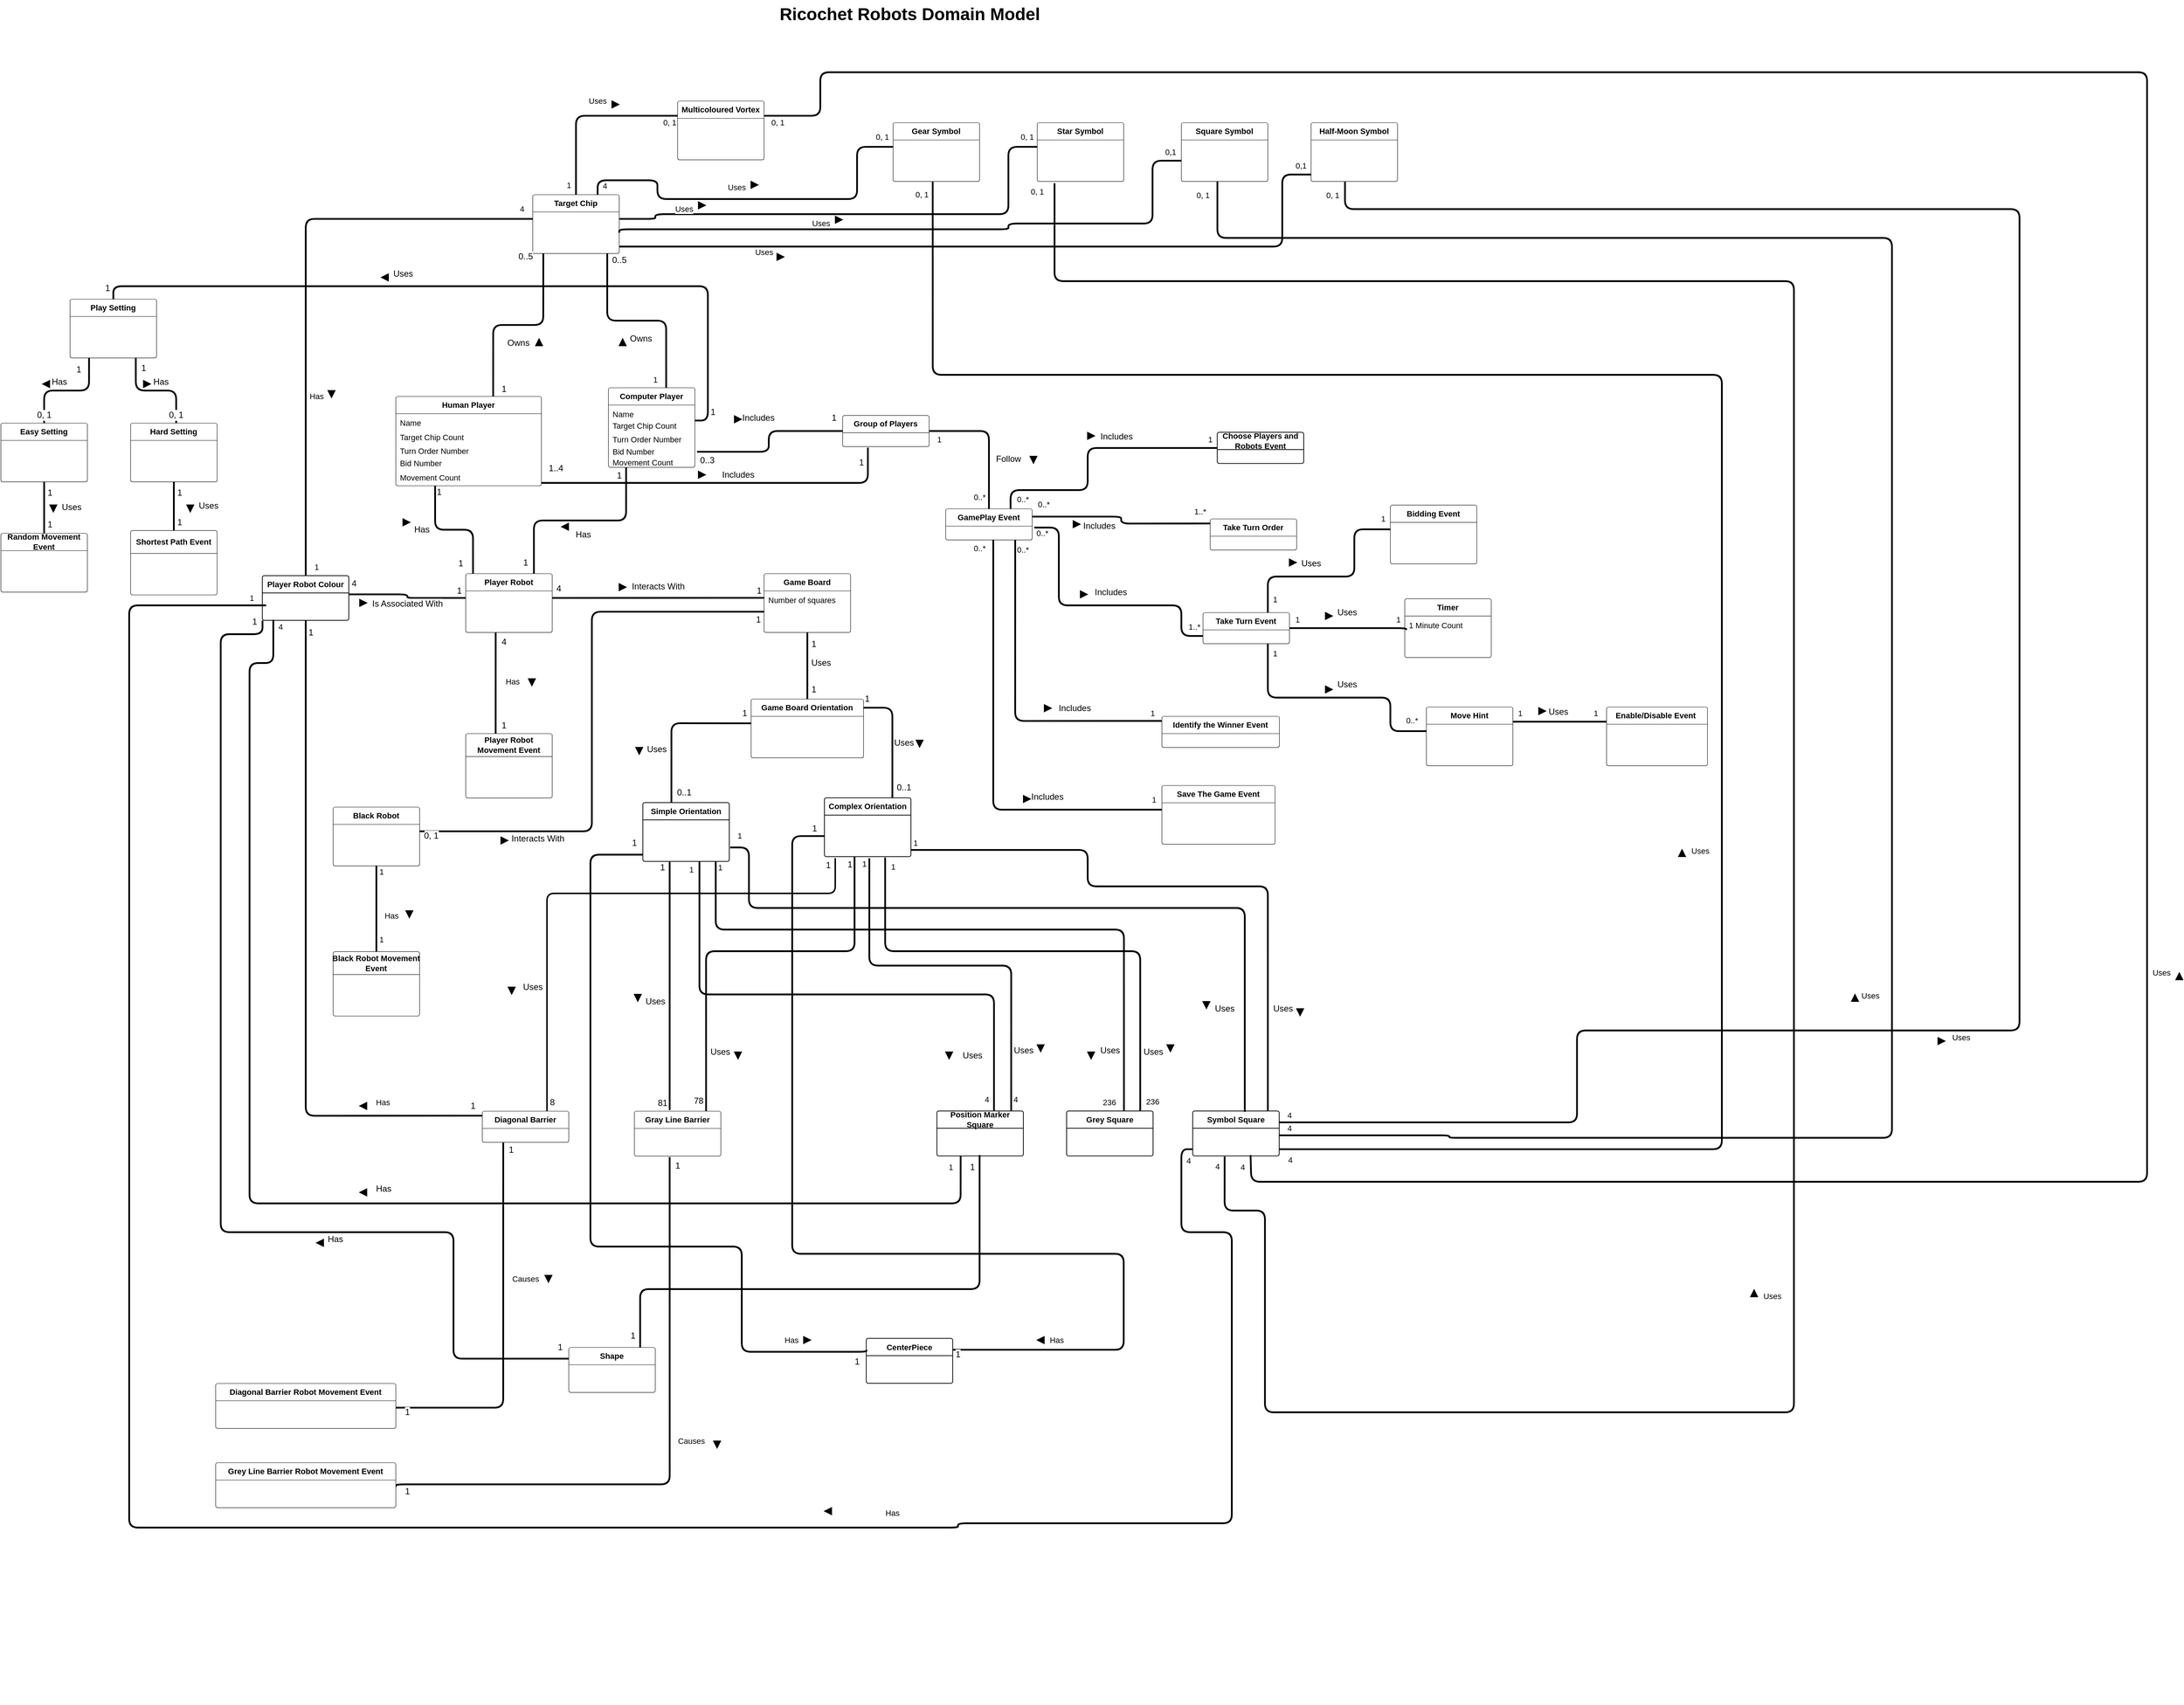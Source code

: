 <mxfile version="12.7.0" type="device"><diagram id="8XKrGpW6JUkxXW0Fi1fY" name="Page-1"><mxGraphModel dx="1351" dy="1939" grid="1" gridSize="10" guides="1" tooltips="1" connect="1" arrows="1" fold="1" page="1" pageScale="1" pageWidth="850" pageHeight="1100" math="0" shadow="0"><root><mxCell id="0"/><mxCell id="1" parent="0"/><mxCell id="VJK3eo0n3Rn_JY2Bc2kr-4" value="Human Player" style="html=1;whiteSpace=wrap;swimlane;childLayout=stackLayout;horizontal=1;horizontalStack=0;resizeParent=1;resizeParentMax=0;resizeLast=0;collapsible=1;marginBottom=0;swimlaneFillColor=#ffffff;startSize=24;fontSize=11;fontColor=#000000;align=center;spacing=0;strokeOpacity=100;fillOpacity=100;rounded=1;absoluteArcSize=1;arcSize=6;fillColor=#ffffff;strokeWidth=0.6;fillColor=#ffffff;" parent="1" vertex="1"><mxGeometry x="648" y="-500" width="202" height="124" as="geometry"><mxRectangle x="640" y="270" width="110" height="24" as="alternateBounds"/></mxGeometry></mxCell><mxCell id="47H50IukLe6tIwiC52w1-1" value="Name" style="text;strokeColor=none;fillColor=none;spacingLeft=4;spacingRight=4;overflow=hidden;rotatable=0;points=[[0,0.5],[1,0.5]];portConstraint=eastwest;fontSize=11;" parent="VJK3eo0n3Rn_JY2Bc2kr-4" vertex="1"><mxGeometry y="24" width="202" height="20" as="geometry"/></mxCell><mxCell id="VJK3eo0n3Rn_JY2Bc2kr-5" value="Target Chip Count" style="part=1;resizeHeight=0;strokeColor=none;align=left;verticalAlign=top;spacingLeft=4;spacingRight=4;overflow=hidden;rotatable=0;points=[[0,0.5],[1,0.5]];portConstraint=eastwest;swimlaneFillColor=#ffffff;fontSize=11;fontColor=#000000;fillColor=none;strokeOpacity=100;fillOpacity=100;" parent="VJK3eo0n3Rn_JY2Bc2kr-4" vertex="1"><mxGeometry y="44" width="202" height="19.2" as="geometry"/></mxCell><mxCell id="VJK3eo0n3Rn_JY2Bc2kr-6" value="Turn Order Number" style="part=1;resizeHeight=0;strokeColor=none;align=left;verticalAlign=top;spacingLeft=4;spacingRight=4;overflow=hidden;rotatable=0;points=[[0,0.5],[1,0.5]];portConstraint=eastwest;swimlaneFillColor=#ffffff;fontSize=11;fontColor=#000000;fillColor=none;strokeOpacity=100;fillOpacity=100;" parent="VJK3eo0n3Rn_JY2Bc2kr-4" vertex="1"><mxGeometry y="63.2" width="202" height="16.8" as="geometry"/></mxCell><mxCell id="XbPLsR9OezBIN4Jmwh7_-70" value="Bid Number" style="text;strokeColor=none;fillColor=none;spacingLeft=4;spacingRight=4;overflow=hidden;rotatable=0;points=[[0,0.5],[1,0.5]];portConstraint=eastwest;fontSize=11;" parent="VJK3eo0n3Rn_JY2Bc2kr-4" vertex="1"><mxGeometry y="80" width="202" height="20" as="geometry"/></mxCell><mxCell id="VJK3eo0n3Rn_JY2Bc2kr-7" value="Movement Count" style="part=1;resizeHeight=0;strokeColor=none;align=left;verticalAlign=top;spacingLeft=4;spacingRight=4;overflow=hidden;rotatable=0;points=[[0,0.5],[1,0.5]];portConstraint=eastwest;swimlaneFillColor=#ffffff;fontSize=11;fillColor=none;strokeOpacity=100;fillOpacity=100;" parent="VJK3eo0n3Rn_JY2Bc2kr-4" vertex="1"><mxGeometry y="100" width="202" height="24" as="geometry"/></mxCell><mxCell id="VJK3eo0n3Rn_JY2Bc2kr-8" value="Computer Player" style="html=1;whiteSpace=wrap;swimlane;childLayout=stackLayout;horizontal=1;horizontalStack=0;resizeParent=1;resizeParentMax=0;resizeLast=0;collapsible=1;marginBottom=0;swimlaneFillColor=#ffffff;startSize=24;fontSize=11;fontColor=#000000;align=center;spacing=0;strokeOpacity=100;fillOpacity=100;rounded=1;absoluteArcSize=1;arcSize=6;fillColor=#ffffff;strokeWidth=0.6;fillColor=#ffffff;" parent="1" vertex="1"><mxGeometry x="943" y="-512" width="120" height="110.4" as="geometry"/></mxCell><mxCell id="47H50IukLe6tIwiC52w1-2" value="Name" style="text;strokeColor=none;fillColor=none;spacingLeft=4;spacingRight=4;overflow=hidden;rotatable=0;points=[[0,0.5],[1,0.5]];portConstraint=eastwest;fontSize=11;" parent="VJK3eo0n3Rn_JY2Bc2kr-8" vertex="1"><mxGeometry y="24" width="120" height="16" as="geometry"/></mxCell><mxCell id="VJK3eo0n3Rn_JY2Bc2kr-9" value="Target Chip Count" style="part=1;resizeHeight=0;strokeColor=none;align=left;verticalAlign=top;spacingLeft=4;spacingRight=4;overflow=hidden;rotatable=0;points=[[0,0.5],[1,0.5]];portConstraint=eastwest;swimlaneFillColor=#ffffff;fontSize=11;fontColor=#000000;fillColor=none;strokeOpacity=100;fillOpacity=100;" parent="VJK3eo0n3Rn_JY2Bc2kr-8" vertex="1"><mxGeometry y="40" width="120" height="19.2" as="geometry"/></mxCell><mxCell id="XbPLsR9OezBIN4Jmwh7_-71" value="Turn Order Number" style="text;strokeColor=none;fillColor=none;spacingLeft=4;spacingRight=4;overflow=hidden;rotatable=0;points=[[0,0.5],[1,0.5]];portConstraint=eastwest;fontSize=11;" parent="VJK3eo0n3Rn_JY2Bc2kr-8" vertex="1"><mxGeometry y="59.2" width="120" height="16.8" as="geometry"/></mxCell><mxCell id="XbPLsR9OezBIN4Jmwh7_-72" value="Bid Number" style="text;strokeColor=none;fillColor=none;spacingLeft=4;spacingRight=4;overflow=hidden;rotatable=0;points=[[0,0.5],[1,0.5]];portConstraint=eastwest;fontSize=11;" parent="VJK3eo0n3Rn_JY2Bc2kr-8" vertex="1"><mxGeometry y="76" width="120" height="15.2" as="geometry"/></mxCell><mxCell id="VJK3eo0n3Rn_JY2Bc2kr-11" value="Movement Count" style="part=1;resizeHeight=0;strokeColor=none;align=left;verticalAlign=top;spacingLeft=4;spacingRight=4;overflow=hidden;rotatable=0;points=[[0,0.5],[1,0.5]];portConstraint=eastwest;swimlaneFillColor=#ffffff;fontSize=11;fillColor=none;strokeOpacity=100;fillOpacity=100;" parent="VJK3eo0n3Rn_JY2Bc2kr-8" vertex="1"><mxGeometry y="91.2" width="120" height="19.2" as="geometry"/></mxCell><mxCell id="VJK3eo0n3Rn_JY2Bc2kr-12" value="Game Board" style="html=1;whiteSpace=wrap;swimlane;childLayout=stackLayout;horizontal=1;horizontalStack=0;resizeParent=1;resizeParentMax=0;resizeLast=0;collapsible=1;marginBottom=0;swimlaneFillColor=#ffffff;startSize=24;fontSize=11;fontColor=#000000;align=center;spacing=0;strokeOpacity=100;fillOpacity=100;rounded=1;absoluteArcSize=1;arcSize=6;fillColor=#ffffff;strokeWidth=0.6;fillColor=#ffffff;" parent="1" vertex="1"><mxGeometry x="1159" y="-254" width="120" height="81.6" as="geometry"/></mxCell><mxCell id="VJK3eo0n3Rn_JY2Bc2kr-13" value="Number of squares" style="part=1;resizeHeight=0;strokeColor=none;align=left;verticalAlign=top;spacingLeft=4;spacingRight=4;overflow=hidden;rotatable=0;points=[[0,0.5],[1,0.5]];portConstraint=eastwest;swimlaneFillColor=#ffffff;fontSize=11;fontColor=#000000;fillColor=none;strokeOpacity=100;fillOpacity=100;" parent="VJK3eo0n3Rn_JY2Bc2kr-12" vertex="1"><mxGeometry y="24" width="120" height="19.2" as="geometry"/></mxCell><mxCell id="VJK3eo0n3Rn_JY2Bc2kr-14" value="" style="part=1;resizeHeight=0;strokeColor=none;align=left;verticalAlign=top;spacingLeft=4;spacingRight=4;overflow=hidden;rotatable=0;points=[[0,0.5],[1,0.5]];portConstraint=eastwest;swimlaneFillColor=#ffffff;fontSize=11;fillColor=none;strokeOpacity=100;fillOpacity=100;" parent="VJK3eo0n3Rn_JY2Bc2kr-12" vertex="1"><mxGeometry y="43.2" width="120" height="19.2" as="geometry"/></mxCell><mxCell id="VJK3eo0n3Rn_JY2Bc2kr-15" value="" style="part=1;resizeHeight=0;strokeColor=none;align=left;verticalAlign=top;spacingLeft=4;spacingRight=4;overflow=hidden;rotatable=0;points=[[0,0.5],[1,0.5]];portConstraint=eastwest;swimlaneFillColor=#ffffff;fontSize=11;fillColor=none;strokeOpacity=100;fillOpacity=100;" parent="VJK3eo0n3Rn_JY2Bc2kr-12" vertex="1"><mxGeometry y="62.4" width="120" height="19.2" as="geometry"/></mxCell><mxCell id="VJK3eo0n3Rn_JY2Bc2kr-16" value="Player Robot" style="html=1;whiteSpace=wrap;swimlane;childLayout=stackLayout;horizontal=1;horizontalStack=0;resizeParent=1;resizeParentMax=0;resizeLast=0;collapsible=1;marginBottom=0;swimlaneFillColor=#ffffff;startSize=24;fontSize=11;fontColor=#000000;align=center;spacing=0;strokeOpacity=100;fillOpacity=100;rounded=1;absoluteArcSize=1;arcSize=6;fillColor=#ffffff;strokeWidth=0.6;fillColor=#ffffff;" parent="1" vertex="1"><mxGeometry x="745" y="-254" width="120" height="81.6" as="geometry"/></mxCell><mxCell id="VJK3eo0n3Rn_JY2Bc2kr-17" value="" style="part=1;resizeHeight=0;strokeColor=none;align=left;verticalAlign=top;spacingLeft=4;spacingRight=4;overflow=hidden;rotatable=0;points=[[0,0.5],[1,0.5]];portConstraint=eastwest;swimlaneFillColor=#ffffff;fontSize=11;fillColor=none;strokeOpacity=100;fillOpacity=100;" parent="VJK3eo0n3Rn_JY2Bc2kr-16" vertex="1"><mxGeometry y="24" width="120" height="19.2" as="geometry"/></mxCell><mxCell id="VJK3eo0n3Rn_JY2Bc2kr-18" value="" style="part=1;resizeHeight=0;strokeColor=none;align=left;verticalAlign=top;spacingLeft=4;spacingRight=4;overflow=hidden;rotatable=0;points=[[0,0.5],[1,0.5]];portConstraint=eastwest;swimlaneFillColor=#ffffff;fontSize=11;fillColor=none;strokeOpacity=100;fillOpacity=100;" parent="VJK3eo0n3Rn_JY2Bc2kr-16" vertex="1"><mxGeometry y="43.2" width="120" height="19.2" as="geometry"/></mxCell><mxCell id="VJK3eo0n3Rn_JY2Bc2kr-19" value="" style="part=1;resizeHeight=0;strokeColor=none;align=left;verticalAlign=top;spacingLeft=4;spacingRight=4;overflow=hidden;rotatable=0;points=[[0,0.5],[1,0.5]];portConstraint=eastwest;swimlaneFillColor=#ffffff;fontSize=11;fillColor=none;strokeOpacity=100;fillOpacity=100;" parent="VJK3eo0n3Rn_JY2Bc2kr-16" vertex="1"><mxGeometry y="62.4" width="120" height="19.2" as="geometry"/></mxCell><mxCell id="VJK3eo0n3Rn_JY2Bc2kr-20" value="Target Chip" style="html=1;whiteSpace=wrap;swimlane;childLayout=stackLayout;horizontal=1;horizontalStack=0;resizeParent=1;resizeParentMax=0;resizeLast=0;collapsible=1;marginBottom=0;swimlaneFillColor=#ffffff;startSize=24;fontSize=11;fontColor=#000000;align=center;spacing=0;strokeOpacity=100;fillOpacity=100;rounded=1;absoluteArcSize=1;arcSize=6;fillColor=#ffffff;strokeWidth=0.6;fillColor=#ffffff;" parent="1" vertex="1"><mxGeometry x="838" y="-780" width="120" height="81.6" as="geometry"/></mxCell><mxCell id="VJK3eo0n3Rn_JY2Bc2kr-21" value="" style="part=1;resizeHeight=0;strokeColor=none;align=left;verticalAlign=top;spacingLeft=4;spacingRight=4;overflow=hidden;rotatable=0;points=[[0,0.5],[1,0.5]];portConstraint=eastwest;swimlaneFillColor=#ffffff;fontSize=11;fillColor=none;strokeOpacity=100;fillOpacity=100;" parent="VJK3eo0n3Rn_JY2Bc2kr-20" vertex="1"><mxGeometry y="24" width="120" height="19.2" as="geometry"/></mxCell><mxCell id="VJK3eo0n3Rn_JY2Bc2kr-22" value="" style="part=1;resizeHeight=0;strokeColor=none;align=left;verticalAlign=top;spacingLeft=4;spacingRight=4;overflow=hidden;rotatable=0;points=[[0,0.5],[1,0.5]];portConstraint=eastwest;swimlaneFillColor=#ffffff;fontSize=11;fillColor=none;strokeOpacity=100;fillOpacity=100;" parent="VJK3eo0n3Rn_JY2Bc2kr-20" vertex="1"><mxGeometry y="43.2" width="120" height="19.2" as="geometry"/></mxCell><mxCell id="VJK3eo0n3Rn_JY2Bc2kr-23" value="" style="part=1;resizeHeight=0;strokeColor=none;align=left;verticalAlign=top;spacingLeft=4;spacingRight=4;overflow=hidden;rotatable=0;points=[[0,0.5],[1,0.5]];portConstraint=eastwest;swimlaneFillColor=#ffffff;fontSize=11;fillColor=none;strokeOpacity=100;fillOpacity=100;" parent="VJK3eo0n3Rn_JY2Bc2kr-20" vertex="1"><mxGeometry y="62.4" width="120" height="19.2" as="geometry"/></mxCell><mxCell id="VJK3eo0n3Rn_JY2Bc2kr-24" value="Gray Line Barrier" style="html=1;whiteSpace=wrap;swimlane;childLayout=stackLayout;horizontal=1;horizontalStack=0;resizeParent=1;resizeParentMax=0;resizeLast=0;collapsible=1;marginBottom=0;swimlaneFillColor=#ffffff;startSize=24;fontSize=11;fontColor=#000000;align=center;spacing=0;strokeOpacity=100;fillOpacity=100;rounded=1;absoluteArcSize=1;arcSize=6;fillColor=#ffffff;strokeWidth=0.6;fillColor=#ffffff;" parent="1" vertex="1"><mxGeometry x="979" y="492" width="120" height="62.4" as="geometry"/></mxCell><mxCell id="VJK3eo0n3Rn_JY2Bc2kr-26" value="" style="part=1;resizeHeight=0;strokeColor=none;align=left;verticalAlign=top;spacingLeft=4;spacingRight=4;overflow=hidden;rotatable=0;points=[[0,0.5],[1,0.5]];portConstraint=eastwest;swimlaneFillColor=#ffffff;fontSize=11;fillColor=none;strokeOpacity=100;fillOpacity=100;" parent="VJK3eo0n3Rn_JY2Bc2kr-24" vertex="1"><mxGeometry y="24" width="120" height="19.2" as="geometry"/></mxCell><mxCell id="VJK3eo0n3Rn_JY2Bc2kr-27" value="" style="part=1;resizeHeight=0;strokeColor=none;align=left;verticalAlign=top;spacingLeft=4;spacingRight=4;overflow=hidden;rotatable=0;points=[[0,0.5],[1,0.5]];portConstraint=eastwest;swimlaneFillColor=#ffffff;fontSize=11;fillColor=none;strokeOpacity=100;fillOpacity=100;" parent="VJK3eo0n3Rn_JY2Bc2kr-24" vertex="1"><mxGeometry y="43.2" width="120" height="19.2" as="geometry"/></mxCell><mxCell id="VJK3eo0n3Rn_JY2Bc2kr-28" value="Diagonal Barrier" style="html=1;whiteSpace=wrap;swimlane;childLayout=stackLayout;horizontal=1;horizontalStack=0;resizeParent=1;resizeParentMax=0;resizeLast=0;collapsible=1;marginBottom=0;swimlaneFillColor=#ffffff;startSize=24;fontSize=11;fontColor=#000000;align=center;spacing=0;strokeOpacity=100;fillOpacity=100;rounded=1;absoluteArcSize=1;arcSize=6;fillColor=#ffffff;strokeWidth=0.6;fillColor=#ffffff;" parent="1" vertex="1"><mxGeometry x="768" y="492" width="120" height="43.2" as="geometry"/></mxCell><mxCell id="VJK3eo0n3Rn_JY2Bc2kr-31" value="" style="part=1;resizeHeight=0;strokeColor=none;align=left;verticalAlign=top;spacingLeft=4;spacingRight=4;overflow=hidden;rotatable=0;points=[[0,0.5],[1,0.5]];portConstraint=eastwest;swimlaneFillColor=#ffffff;fontSize=11;fillColor=none;strokeOpacity=100;fillOpacity=100;" parent="VJK3eo0n3Rn_JY2Bc2kr-28" vertex="1"><mxGeometry y="24" width="120" height="19.2" as="geometry"/></mxCell><mxCell id="VJK3eo0n3Rn_JY2Bc2kr-32" value="Player Robot Movement Event" style="html=1;whiteSpace=wrap;swimlane;childLayout=stackLayout;horizontal=1;horizontalStack=0;resizeParent=1;resizeParentMax=0;resizeLast=0;collapsible=1;marginBottom=0;swimlaneFillColor=#ffffff;startSize=31.8;fontSize=11;fontColor=#000000;align=center;spacing=0;strokeOpacity=100;fillOpacity=100;rounded=1;absoluteArcSize=1;arcSize=6;fillColor=#ffffff;strokeWidth=0.6;fillColor=#ffffff;" parent="1" vertex="1"><mxGeometry x="745" y="-32" width="120" height="89.4" as="geometry"/></mxCell><mxCell id="VJK3eo0n3Rn_JY2Bc2kr-33" value="" style="part=1;resizeHeight=0;strokeColor=none;align=left;verticalAlign=top;spacingLeft=4;spacingRight=4;overflow=hidden;rotatable=0;points=[[0,0.5],[1,0.5]];portConstraint=eastwest;swimlaneFillColor=#ffffff;fontSize=11;fillColor=none;strokeOpacity=100;fillOpacity=100;" parent="VJK3eo0n3Rn_JY2Bc2kr-32" vertex="1"><mxGeometry y="31.8" width="120" height="19.2" as="geometry"/></mxCell><mxCell id="VJK3eo0n3Rn_JY2Bc2kr-34" value="" style="part=1;resizeHeight=0;strokeColor=none;align=left;verticalAlign=top;spacingLeft=4;spacingRight=4;overflow=hidden;rotatable=0;points=[[0,0.5],[1,0.5]];portConstraint=eastwest;swimlaneFillColor=#ffffff;fontSize=11;fillColor=none;strokeOpacity=100;fillOpacity=100;" parent="VJK3eo0n3Rn_JY2Bc2kr-32" vertex="1"><mxGeometry y="51" width="120" height="19.2" as="geometry"/></mxCell><mxCell id="VJK3eo0n3Rn_JY2Bc2kr-35" value="" style="part=1;resizeHeight=0;strokeColor=none;align=left;verticalAlign=top;spacingLeft=4;spacingRight=4;overflow=hidden;rotatable=0;points=[[0,0.5],[1,0.5]];portConstraint=eastwest;swimlaneFillColor=#ffffff;fontSize=11;fillColor=none;strokeOpacity=100;fillOpacity=100;" parent="VJK3eo0n3Rn_JY2Bc2kr-32" vertex="1"><mxGeometry y="70.2" width="120" height="19.2" as="geometry"/></mxCell><mxCell id="VJK3eo0n3Rn_JY2Bc2kr-36" value="Take Turn Order" style="html=1;whiteSpace=wrap;swimlane;childLayout=stackLayout;horizontal=1;horizontalStack=0;resizeParent=1;resizeParentMax=0;resizeLast=0;collapsible=1;marginBottom=0;swimlaneFillColor=#ffffff;startSize=24;fontSize=11;fontColor=#000000;align=center;spacing=0;strokeOpacity=100;fillOpacity=100;rounded=1;absoluteArcSize=1;arcSize=6;fillColor=#ffffff;strokeWidth=0.6;fillColor=#ffffff;" parent="1" vertex="1"><mxGeometry x="1778" y="-330" width="120" height="43.2" as="geometry"/></mxCell><mxCell id="VJK3eo0n3Rn_JY2Bc2kr-44" value="Identify the Winner Event" style="html=1;whiteSpace=wrap;swimlane;childLayout=stackLayout;horizontal=1;horizontalStack=0;resizeParent=1;resizeParentMax=0;resizeLast=0;collapsible=1;marginBottom=0;swimlaneFillColor=#ffffff;startSize=24;fontSize=11;fontColor=#000000;align=center;spacing=0;strokeOpacity=100;fillOpacity=100;rounded=1;absoluteArcSize=1;arcSize=6;fillColor=#ffffff;strokeWidth=0.6;fillColor=#ffffff;" parent="1" vertex="1"><mxGeometry x="1711" y="-56" width="163" height="43.2" as="geometry"/></mxCell><mxCell id="VJK3eo0n3Rn_JY2Bc2kr-48" value="Game Board Orientation" style="html=1;whiteSpace=wrap;swimlane;childLayout=stackLayout;horizontal=1;horizontalStack=0;resizeParent=1;resizeParentMax=0;resizeLast=0;collapsible=1;marginBottom=0;swimlaneFillColor=#ffffff;startSize=24;fontSize=11;fontColor=#000000;align=center;spacing=0;strokeOpacity=100;fillOpacity=100;rounded=1;absoluteArcSize=1;arcSize=6;fillColor=#ffffff;strokeWidth=0.6;fillColor=#ffffff;" parent="1" vertex="1"><mxGeometry x="1141" y="-80" width="156" height="81.6" as="geometry"/></mxCell><mxCell id="VJK3eo0n3Rn_JY2Bc2kr-49" value="" style="part=1;resizeHeight=0;strokeColor=none;align=left;verticalAlign=top;spacingLeft=4;spacingRight=4;overflow=hidden;rotatable=0;points=[[0,0.5],[1,0.5]];portConstraint=eastwest;swimlaneFillColor=#ffffff;fontSize=11;fillColor=none;strokeOpacity=100;fillOpacity=100;" parent="VJK3eo0n3Rn_JY2Bc2kr-48" vertex="1"><mxGeometry y="24" width="156" height="19.2" as="geometry"/></mxCell><mxCell id="VJK3eo0n3Rn_JY2Bc2kr-50" value="" style="part=1;resizeHeight=0;strokeColor=none;align=left;verticalAlign=top;spacingLeft=4;spacingRight=4;overflow=hidden;rotatable=0;points=[[0,0.5],[1,0.5]];portConstraint=eastwest;swimlaneFillColor=#ffffff;fontSize=11;fillColor=none;strokeOpacity=100;fillOpacity=100;" parent="VJK3eo0n3Rn_JY2Bc2kr-48" vertex="1"><mxGeometry y="43.2" width="156" height="19.2" as="geometry"/></mxCell><mxCell id="VJK3eo0n3Rn_JY2Bc2kr-51" value="" style="part=1;resizeHeight=0;strokeColor=none;align=left;verticalAlign=top;spacingLeft=4;spacingRight=4;overflow=hidden;rotatable=0;points=[[0,0.5],[1,0.5]];portConstraint=eastwest;swimlaneFillColor=#ffffff;fontSize=11;fillColor=none;strokeOpacity=100;fillOpacity=100;" parent="VJK3eo0n3Rn_JY2Bc2kr-48" vertex="1"><mxGeometry y="62.4" width="156" height="19.2" as="geometry"/></mxCell><mxCell id="VJK3eo0n3Rn_JY2Bc2kr-52" value="Choose Players and Robots Event" style="html=1;whiteSpace=wrap;swimlane;childLayout=stackLayout;horizontal=1;horizontalStack=0;resizeParent=1;resizeParentMax=0;resizeLast=0;collapsible=1;marginBottom=0;swimlaneFillColor=#ffffff;startSize=24;fontSize=11;fontColor=#000000;align=center;spacing=0;strokeOpacity=100;fillOpacity=100;rounded=1;absoluteArcSize=1;arcSize=6;fillColor=#ffffff;strokeWidth=1;fillColor=#ffffff;" parent="1" vertex="1"><mxGeometry x="1788" y="-450" width="120" height="43.2" as="geometry"/></mxCell><mxCell id="VJK3eo0n3Rn_JY2Bc2kr-56" value="Position Marker Square" style="html=1;whiteSpace=wrap;swimlane;childLayout=stackLayout;horizontal=1;horizontalStack=0;resizeParent=1;resizeParentMax=0;resizeLast=0;collapsible=1;marginBottom=0;swimlaneFillColor=#ffffff;startSize=24;fontSize=11;fontColor=#000000;align=center;spacing=0;strokeOpacity=100;fillOpacity=100;rounded=1;absoluteArcSize=1;arcSize=6;fillColor=#ffffff;strokeWidth=1;fillColor=#ffffff;" parent="1" vertex="1"><mxGeometry x="1399" y="492" width="120" height="62.4" as="geometry"/></mxCell><mxCell id="VJK3eo0n3Rn_JY2Bc2kr-58" value="" style="part=1;resizeHeight=0;strokeColor=none;align=left;verticalAlign=top;spacingLeft=4;spacingRight=4;overflow=hidden;rotatable=0;points=[[0,0.5],[1,0.5]];portConstraint=eastwest;swimlaneFillColor=#ffffff;fontSize=11;fillColor=none;strokeOpacity=100;fillOpacity=100;" parent="VJK3eo0n3Rn_JY2Bc2kr-56" vertex="1"><mxGeometry y="24" width="120" height="19.2" as="geometry"/></mxCell><mxCell id="VJK3eo0n3Rn_JY2Bc2kr-59" value="" style="part=1;resizeHeight=0;strokeColor=none;align=left;verticalAlign=top;spacingLeft=4;spacingRight=4;overflow=hidden;rotatable=0;points=[[0,0.5],[1,0.5]];portConstraint=eastwest;swimlaneFillColor=#ffffff;fontSize=11;fillColor=none;strokeOpacity=100;fillOpacity=100;" parent="VJK3eo0n3Rn_JY2Bc2kr-56" vertex="1"><mxGeometry y="43.2" width="120" height="19.2" as="geometry"/></mxCell><mxCell id="VJK3eo0n3Rn_JY2Bc2kr-60" value="Simple Orientation" style="html=1;whiteSpace=wrap;swimlane;childLayout=stackLayout;horizontal=1;horizontalStack=0;resizeParent=1;resizeParentMax=0;resizeLast=0;collapsible=1;marginBottom=0;swimlaneFillColor=#ffffff;startSize=24;fontSize=11;fontColor=#000000;align=center;spacing=0;strokeOpacity=100;fillOpacity=100;rounded=1;absoluteArcSize=1;arcSize=6;fillColor=#ffffff;strokeWidth=1;fillColor=#ffffff;" parent="1" vertex="1"><mxGeometry x="991" y="64" width="120" height="81.6" as="geometry"/></mxCell><mxCell id="VJK3eo0n3Rn_JY2Bc2kr-61" value="" style="part=1;resizeHeight=0;strokeColor=none;align=left;verticalAlign=top;spacingLeft=4;spacingRight=4;overflow=hidden;rotatable=0;points=[[0,0.5],[1,0.5]];portConstraint=eastwest;swimlaneFillColor=#ffffff;fontSize=11;fillColor=none;strokeOpacity=100;fillOpacity=100;" parent="VJK3eo0n3Rn_JY2Bc2kr-60" vertex="1"><mxGeometry y="24" width="120" height="19.2" as="geometry"/></mxCell><mxCell id="VJK3eo0n3Rn_JY2Bc2kr-62" value="" style="part=1;resizeHeight=0;strokeColor=none;align=left;verticalAlign=top;spacingLeft=4;spacingRight=4;overflow=hidden;rotatable=0;points=[[0,0.5],[1,0.5]];portConstraint=eastwest;swimlaneFillColor=#ffffff;fontSize=11;fillColor=none;strokeOpacity=100;fillOpacity=100;" parent="VJK3eo0n3Rn_JY2Bc2kr-60" vertex="1"><mxGeometry y="43.2" width="120" height="19.2" as="geometry"/></mxCell><mxCell id="VJK3eo0n3Rn_JY2Bc2kr-63" value="" style="part=1;resizeHeight=0;strokeColor=none;align=left;verticalAlign=top;spacingLeft=4;spacingRight=4;overflow=hidden;rotatable=0;points=[[0,0.5],[1,0.5]];portConstraint=eastwest;swimlaneFillColor=#ffffff;fontSize=11;fillColor=none;strokeOpacity=100;fillOpacity=100;" parent="VJK3eo0n3Rn_JY2Bc2kr-60" vertex="1"><mxGeometry y="62.4" width="120" height="19.2" as="geometry"/></mxCell><mxCell id="VJK3eo0n3Rn_JY2Bc2kr-64" value="" style="html=1;jettySize=18;fontSize=11;strokeOpacity=100;strokeWidth=2.4;rounded=1;arcSize=24;edgeStyle=orthogonalEdgeStyle;startArrow=none;endArrow=none;exitX=0.268;exitY=1.004;exitPerimeter=1;entryX=0.081;entryY=-0.004;entryPerimeter=1;" parent="1" source="VJK3eo0n3Rn_JY2Bc2kr-4" target="VJK3eo0n3Rn_JY2Bc2kr-16" edge="1"><mxGeometry width="100" height="100" relative="1" as="geometry"/></mxCell><mxCell id="VJK3eo0n3Rn_JY2Bc2kr-65" value="1" style="text;html=1;resizable=0;labelBackgroundColor=#ffffff;align=center;verticalAlign=middle;" parent="VJK3eo0n3Rn_JY2Bc2kr-64" vertex="1"><mxGeometry x="-0.899" relative="1" as="geometry"><mxPoint x="5.69" as="offset"/></mxGeometry></mxCell><mxCell id="VJK3eo0n3Rn_JY2Bc2kr-66" value="1" style="text;html=1;resizable=0;labelBackgroundColor=#ffffff;align=center;verticalAlign=middle;" parent="VJK3eo0n3Rn_JY2Bc2kr-64" vertex="1"><mxGeometry x="0.834" relative="1" as="geometry"><mxPoint x="-17.1" as="offset"/></mxGeometry></mxCell><mxCell id="VJK3eo0n3Rn_JY2Bc2kr-67" value="Has " style="text;html=1;resizable=0;labelBackgroundColor=#ffffff;align=center;verticalAlign=middle;" parent="VJK3eo0n3Rn_JY2Bc2kr-64" vertex="1"><mxGeometry x="-0.231" relative="1" as="geometry"><mxPoint x="-24.3" as="offset"/></mxGeometry></mxCell><mxCell id="VJK3eo0n3Rn_JY2Bc2kr-68" value="" style="html=1;jettySize=18;fontSize=11;strokeOpacity=100;strokeWidth=2.4;rounded=1;arcSize=24;edgeStyle=orthogonalEdgeStyle;startArrow=none;endArrow=none;exitX=0.202;exitY=1.004;exitPerimeter=1;entryX=0.791;entryY=-0.004;entryPerimeter=1;" parent="1" source="VJK3eo0n3Rn_JY2Bc2kr-8" target="VJK3eo0n3Rn_JY2Bc2kr-16" edge="1"><mxGeometry width="100" height="100" relative="1" as="geometry"/></mxCell><mxCell id="VJK3eo0n3Rn_JY2Bc2kr-69" value="1" style="text;html=1;resizable=0;labelBackgroundColor=#ffffff;align=center;verticalAlign=middle;" parent="VJK3eo0n3Rn_JY2Bc2kr-68" vertex="1"><mxGeometry x="0.918" relative="1" as="geometry"><mxPoint x="-11.66" y="-3.8" as="offset"/></mxGeometry></mxCell><mxCell id="VJK3eo0n3Rn_JY2Bc2kr-70" value="1" style="text;html=1;resizable=0;labelBackgroundColor=#ffffff;align=center;verticalAlign=middle;" parent="VJK3eo0n3Rn_JY2Bc2kr-68" vertex="1"><mxGeometry x="-0.916" relative="1" as="geometry"><mxPoint x="-9.52" as="offset"/></mxGeometry></mxCell><mxCell id="VJK3eo0n3Rn_JY2Bc2kr-71" value="Has " style="text;html=1;resizable=0;labelBackgroundColor=#ffffff;align=center;verticalAlign=middle;" parent="VJK3eo0n3Rn_JY2Bc2kr-68" vertex="1"><mxGeometry x="-0.521" relative="1" as="geometry"><mxPoint x="-59.5" y="27.4" as="offset"/></mxGeometry></mxCell><mxCell id="VJK3eo0n3Rn_JY2Bc2kr-72" value="" style="html=1;jettySize=18;fontSize=11;strokeOpacity=100;strokeWidth=2.4;rounded=1;arcSize=24;edgeStyle=orthogonalEdgeStyle;startArrow=none;endArrow=none;exitX=0.669;exitY=-0.004;exitPerimeter=1;entryX=0.864;entryY=1.004;entryPerimeter=1;" parent="1" source="VJK3eo0n3Rn_JY2Bc2kr-8" target="VJK3eo0n3Rn_JY2Bc2kr-20" edge="1"><mxGeometry width="100" height="100" relative="1" as="geometry"/></mxCell><mxCell id="VJK3eo0n3Rn_JY2Bc2kr-73" value="Owns" style="text;html=1;resizable=0;labelBackgroundColor=#ffffff;align=center;verticalAlign=middle;" parent="VJK3eo0n3Rn_JY2Bc2kr-72" vertex="1"><mxGeometry relative="1" as="geometry"><mxPoint x="5.7" y="25.2" as="offset"/></mxGeometry></mxCell><mxCell id="VJK3eo0n3Rn_JY2Bc2kr-74" value="0..5" style="text;html=1;resizable=0;labelBackgroundColor=#ffffff;align=center;verticalAlign=middle;" parent="VJK3eo0n3Rn_JY2Bc2kr-72" vertex="1"><mxGeometry x="0.966" relative="1" as="geometry"><mxPoint x="16.67" y="4.2" as="offset"/></mxGeometry></mxCell><mxCell id="XbPLsR9OezBIN4Jmwh7_-227" value="1" style="text;html=1;align=center;verticalAlign=middle;resizable=0;points=[];labelBackgroundColor=#ffffff;fontSize=11;" parent="VJK3eo0n3Rn_JY2Bc2kr-72" vertex="1" connectable="0"><mxGeometry x="-0.918" y="1" relative="1" as="geometry"><mxPoint x="-14.1" as="offset"/></mxGeometry></mxCell><mxCell id="VJK3eo0n3Rn_JY2Bc2kr-75" value="" style="html=1;jettySize=18;fontSize=11;strokeOpacity=100;strokeWidth=2.4;rounded=1;arcSize=24;edgeStyle=orthogonalEdgeStyle;startArrow=none;endArrow=none;exitX=0.67;exitY=-0.004;exitPerimeter=1;entryX=0.119;entryY=1.004;entryPerimeter=1;" parent="1" source="VJK3eo0n3Rn_JY2Bc2kr-4" target="VJK3eo0n3Rn_JY2Bc2kr-20" edge="1"><mxGeometry width="100" height="100" relative="1" as="geometry"/></mxCell><mxCell id="VJK3eo0n3Rn_JY2Bc2kr-76" value="1" style="text;html=1;resizable=0;labelBackgroundColor=#ffffff;align=center;verticalAlign=middle;" parent="VJK3eo0n3Rn_JY2Bc2kr-75" vertex="1"><mxGeometry x="-0.975" relative="1" as="geometry"><mxPoint x="14.84" y="-7" as="offset"/></mxGeometry></mxCell><mxCell id="VJK3eo0n3Rn_JY2Bc2kr-77" value="0..5" style="text;html=1;resizable=0;labelBackgroundColor=#ffffff;align=center;verticalAlign=middle;" parent="VJK3eo0n3Rn_JY2Bc2kr-75" vertex="1"><mxGeometry x="0.979" relative="1" as="geometry"><mxPoint x="-24.64" y="1" as="offset"/></mxGeometry></mxCell><mxCell id="VJK3eo0n3Rn_JY2Bc2kr-78" value="Owns" style="text;html=1;resizable=0;labelBackgroundColor=#ffffff;align=center;verticalAlign=middle;" parent="VJK3eo0n3Rn_JY2Bc2kr-75" vertex="1"><mxGeometry relative="1" as="geometry"><mxPoint y="25.2" as="offset"/></mxGeometry></mxCell><mxCell id="VJK3eo0n3Rn_JY2Bc2kr-79" value="Player Robot Colour" style="html=1;whiteSpace=wrap;swimlane;childLayout=stackLayout;horizontal=1;horizontalStack=0;resizeParent=1;resizeParentMax=0;resizeLast=0;collapsible=1;marginBottom=0;swimlaneFillColor=#ffffff;startSize=24;fontSize=11;fontColor=#000000;align=center;spacing=0;strokeOpacity=100;fillOpacity=100;rounded=1;absoluteArcSize=1;arcSize=6;fillColor=#ffffff;strokeWidth=1;fillColor=#ffffff;" parent="1" vertex="1"><mxGeometry x="463" y="-251" width="120" height="62" as="geometry"/></mxCell><mxCell id="VJK3eo0n3Rn_JY2Bc2kr-83" value="" style="html=1;jettySize=18;fontSize=11;strokeOpacity=100;strokeWidth=2.4;rounded=1;arcSize=24;edgeStyle=orthogonalEdgeStyle;startArrow=none;endArrow=none;exitX=1.01;exitY=0.412;exitPerimeter=1;entryX=-0.003;entryY=0.412;entryPerimeter=1;" parent="1" source="VJK3eo0n3Rn_JY2Bc2kr-79" target="VJK3eo0n3Rn_JY2Bc2kr-16" edge="1"><mxGeometry width="100" height="100" relative="1" as="geometry"/></mxCell><mxCell id="VJK3eo0n3Rn_JY2Bc2kr-84" value="4" style="text;html=1;resizable=0;labelBackgroundColor=#ffffff;align=center;verticalAlign=middle;" parent="VJK3eo0n3Rn_JY2Bc2kr-83" vertex="1"><mxGeometry x="-0.816" relative="1" as="geometry"><mxPoint x="-9" y="-14.63" as="offset"/></mxGeometry></mxCell><mxCell id="VJK3eo0n3Rn_JY2Bc2kr-85" value="1" style="text;html=1;resizable=0;labelBackgroundColor=#ffffff;align=center;verticalAlign=middle;" parent="VJK3eo0n3Rn_JY2Bc2kr-83" vertex="1"><mxGeometry x="0.892" relative="1" as="geometry"><mxPoint y="-9.63" as="offset"/></mxGeometry></mxCell><mxCell id="VJK3eo0n3Rn_JY2Bc2kr-86" value="Is Associated With " style="text;html=1;resizable=0;labelBackgroundColor=#ffffff;align=center;verticalAlign=middle;" parent="VJK3eo0n3Rn_JY2Bc2kr-83" vertex="1"><mxGeometry relative="1" as="geometry"><mxPoint y="10.4" as="offset"/></mxGeometry></mxCell><mxCell id="VJK3eo0n3Rn_JY2Bc2kr-87" value="" style="html=1;jettySize=18;fontSize=11;strokeOpacity=100;strokeWidth=2.4;rounded=1;arcSize=24;edgeStyle=orthogonalEdgeStyle;startArrow=none;endArrow=none;exitX=0.345;exitY=-0.003;exitPerimeter=1;entryX=0.345;entryY=1.004;entryPerimeter=1;" parent="1" source="VJK3eo0n3Rn_JY2Bc2kr-32" target="VJK3eo0n3Rn_JY2Bc2kr-16" edge="1"><mxGeometry width="100" height="100" relative="1" as="geometry"/></mxCell><mxCell id="VJK3eo0n3Rn_JY2Bc2kr-88" value="1" style="text;html=1;resizable=0;labelBackgroundColor=#ffffff;align=center;verticalAlign=middle;" parent="VJK3eo0n3Rn_JY2Bc2kr-87" vertex="1"><mxGeometry x="-0.837" relative="1" as="geometry"><mxPoint x="11.5" as="offset"/></mxGeometry></mxCell><mxCell id="VJK3eo0n3Rn_JY2Bc2kr-89" value="4" style="text;html=1;resizable=0;labelBackgroundColor=#ffffff;align=center;verticalAlign=middle;" parent="VJK3eo0n3Rn_JY2Bc2kr-87" vertex="1"><mxGeometry x="0.813" relative="1" as="geometry"><mxPoint x="11.5" as="offset"/></mxGeometry></mxCell><mxCell id="XbPLsR9OezBIN4Jmwh7_-158" value="Has" style="text;html=1;align=center;verticalAlign=middle;resizable=0;points=[];labelBackgroundColor=#ffffff;fontSize=11;" parent="VJK3eo0n3Rn_JY2Bc2kr-87" vertex="1" connectable="0"><mxGeometry x="0.026" y="-1" relative="1" as="geometry"><mxPoint x="22.5" as="offset"/></mxGeometry></mxCell><mxCell id="VJK3eo0n3Rn_JY2Bc2kr-90" value="GamePlay Event" style="html=1;whiteSpace=wrap;swimlane;childLayout=stackLayout;horizontal=1;horizontalStack=0;resizeParent=1;resizeParentMax=0;resizeLast=0;collapsible=1;marginBottom=0;swimlaneFillColor=#ffffff;startSize=24;fontSize=11;fontColor=#000000;align=center;spacing=0;strokeOpacity=100;fillOpacity=100;rounded=1;absoluteArcSize=1;arcSize=6;fillColor=#ffffff;strokeWidth=0.6;fillColor=#ffffff;" parent="1" vertex="1"><mxGeometry x="1411" y="-344" width="120" height="43.2" as="geometry"/></mxCell><mxCell id="VJK3eo0n3Rn_JY2Bc2kr-93" value="" style="part=1;resizeHeight=0;strokeColor=none;align=left;verticalAlign=top;spacingLeft=4;spacingRight=4;overflow=hidden;rotatable=0;points=[[0,0.5],[1,0.5]];portConstraint=eastwest;swimlaneFillColor=#ffffff;fontSize=11;fillColor=none;strokeOpacity=100;fillOpacity=100;" parent="VJK3eo0n3Rn_JY2Bc2kr-90" vertex="1"><mxGeometry y="24" width="120" height="19.2" as="geometry"/></mxCell><mxCell id="VJK3eo0n3Rn_JY2Bc2kr-94" value="" style="html=1;jettySize=18;fontSize=11;strokeOpacity=100;strokeWidth=2.4;rounded=1;arcSize=24;edgeStyle=orthogonalEdgeStyle;startArrow=none;endArrow=none;exitX=1.002;exitY=0.412;exitPerimeter=1;entryX=-0.003;entryY=0.411;entryPerimeter=1;" parent="1" source="VJK3eo0n3Rn_JY2Bc2kr-16" target="VJK3eo0n3Rn_JY2Bc2kr-12" edge="1"><mxGeometry width="100" height="100" relative="1" as="geometry"/></mxCell><mxCell id="VJK3eo0n3Rn_JY2Bc2kr-95" value="4" style="text;html=1;resizable=0;labelBackgroundColor=#ffffff;align=center;verticalAlign=middle;" parent="VJK3eo0n3Rn_JY2Bc2kr-94" vertex="1"><mxGeometry x="-0.94" relative="1" as="geometry"><mxPoint y="-12.63" as="offset"/></mxGeometry></mxCell><mxCell id="VJK3eo0n3Rn_JY2Bc2kr-96" value="1" style="text;html=1;resizable=0;labelBackgroundColor=#ffffff;align=center;verticalAlign=middle;" parent="VJK3eo0n3Rn_JY2Bc2kr-94" vertex="1"><mxGeometry x="0.954" relative="1" as="geometry"><mxPoint y="-9.6" as="offset"/></mxGeometry></mxCell><mxCell id="VJK3eo0n3Rn_JY2Bc2kr-97" value="Interacts With" style="text;html=1;resizable=0;labelBackgroundColor=#ffffff;align=center;verticalAlign=middle;" parent="VJK3eo0n3Rn_JY2Bc2kr-94" vertex="1"><mxGeometry relative="1" as="geometry"><mxPoint y="-15.62" as="offset"/></mxGeometry></mxCell><mxCell id="VJK3eo0n3Rn_JY2Bc2kr-98" value="" style="html=1;jettySize=18;fontSize=11;strokeOpacity=100;strokeWidth=2.4;rounded=1;arcSize=24;edgeStyle=orthogonalEdgeStyle;startArrow=none;endArrow=none;exitX=0.5;exitY=1.004;exitPerimeter=1;entryX=0.5;entryY=-0.004;entryPerimeter=1;" parent="1" source="VJK3eo0n3Rn_JY2Bc2kr-12" target="VJK3eo0n3Rn_JY2Bc2kr-48" edge="1"><mxGeometry width="100" height="100" relative="1" as="geometry"/></mxCell><mxCell id="VJK3eo0n3Rn_JY2Bc2kr-99" value="Uses" style="text;html=1;resizable=0;labelBackgroundColor=#ffffff;align=center;verticalAlign=middle;" parent="VJK3eo0n3Rn_JY2Bc2kr-98" vertex="1"><mxGeometry x="-0.181" relative="1" as="geometry"><mxPoint x="19" y="4.4" as="offset"/></mxGeometry></mxCell><mxCell id="VJK3eo0n3Rn_JY2Bc2kr-100" value="1" style="text;html=1;resizable=0;labelBackgroundColor=#ffffff;align=center;verticalAlign=middle;" parent="VJK3eo0n3Rn_JY2Bc2kr-98" vertex="1"><mxGeometry x="-0.657" relative="1" as="geometry"><mxPoint x="9" as="offset"/></mxGeometry></mxCell><mxCell id="sifz4oQZZDI6W7ZjnsC_-6" value="1" style="text;html=1;align=center;verticalAlign=middle;resizable=0;points=[];labelBackgroundColor=#ffffff;" parent="VJK3eo0n3Rn_JY2Bc2kr-98" vertex="1" connectable="0"><mxGeometry x="0.719" y="-1" relative="1" as="geometry"><mxPoint x="10" as="offset"/></mxGeometry></mxCell><mxCell id="VJK3eo0n3Rn_JY2Bc2kr-101" value="Complex Orientation" style="html=1;whiteSpace=wrap;swimlane;childLayout=stackLayout;horizontal=1;horizontalStack=0;resizeParent=1;resizeParentMax=0;resizeLast=0;collapsible=1;marginBottom=0;swimlaneFillColor=#ffffff;startSize=24;fontSize=11;fontColor=#000000;align=center;spacing=0;strokeOpacity=100;fillOpacity=100;rounded=1;absoluteArcSize=1;arcSize=6;fillColor=#ffffff;strokeWidth=1;fillColor=#ffffff;" parent="1" vertex="1"><mxGeometry x="1243" y="57.4" width="120" height="81.6" as="geometry"/></mxCell><mxCell id="VJK3eo0n3Rn_JY2Bc2kr-102" value="" style="part=1;resizeHeight=0;strokeColor=none;align=left;verticalAlign=top;spacingLeft=4;spacingRight=4;overflow=hidden;rotatable=0;points=[[0,0.5],[1,0.5]];portConstraint=eastwest;swimlaneFillColor=#ffffff;fontSize=11;fillColor=none;strokeOpacity=100;fillOpacity=100;" parent="VJK3eo0n3Rn_JY2Bc2kr-101" vertex="1"><mxGeometry y="24" width="120" height="19.2" as="geometry"/></mxCell><mxCell id="VJK3eo0n3Rn_JY2Bc2kr-103" value="" style="part=1;resizeHeight=0;strokeColor=none;align=left;verticalAlign=top;spacingLeft=4;spacingRight=4;overflow=hidden;rotatable=0;points=[[0,0.5],[1,0.5]];portConstraint=eastwest;swimlaneFillColor=#ffffff;fontSize=11;fillColor=none;strokeOpacity=100;fillOpacity=100;" parent="VJK3eo0n3Rn_JY2Bc2kr-101" vertex="1"><mxGeometry y="43.2" width="120" height="19.2" as="geometry"/></mxCell><mxCell id="VJK3eo0n3Rn_JY2Bc2kr-104" value="" style="part=1;resizeHeight=0;strokeColor=none;align=left;verticalAlign=top;spacingLeft=4;spacingRight=4;overflow=hidden;rotatable=0;points=[[0,0.5],[1,0.5]];portConstraint=eastwest;swimlaneFillColor=#ffffff;fontSize=11;fillColor=none;strokeOpacity=100;fillOpacity=100;" parent="VJK3eo0n3Rn_JY2Bc2kr-101" vertex="1"><mxGeometry y="62.4" width="120" height="19.2" as="geometry"/></mxCell><mxCell id="VJK3eo0n3Rn_JY2Bc2kr-105" value="" style="html=1;jettySize=18;fontSize=11;strokeOpacity=100;strokeWidth=2.4;rounded=1;arcSize=24;edgeStyle=orthogonalEdgeStyle;startArrow=none;endArrow=none;exitX=0.323;exitY=-0.015;exitPerimeter=1;entryX=-0.002;entryY=0.412;entryPerimeter=1;" parent="1" source="VJK3eo0n3Rn_JY2Bc2kr-60" target="VJK3eo0n3Rn_JY2Bc2kr-48" edge="1"><mxGeometry width="100" height="100" relative="1" as="geometry"/></mxCell><mxCell id="VJK3eo0n3Rn_JY2Bc2kr-106" value="1" style="text;html=1;resizable=0;labelBackgroundColor=#ffffff;align=center;verticalAlign=middle;" parent="VJK3eo0n3Rn_JY2Bc2kr-105" vertex="1"><mxGeometry x="0.917" relative="1" as="geometry"><mxPoint y="-13.63" as="offset"/></mxGeometry></mxCell><mxCell id="VJK3eo0n3Rn_JY2Bc2kr-107" value="0..1" style="text;html=1;resizable=0;labelBackgroundColor=#ffffff;align=center;verticalAlign=middle;" parent="VJK3eo0n3Rn_JY2Bc2kr-105" vertex="1"><mxGeometry x="-0.871" relative="1" as="geometry"><mxPoint x="17.66" as="offset"/></mxGeometry></mxCell><mxCell id="VJK3eo0n3Rn_JY2Bc2kr-108" value="Uses" style="text;html=1;resizable=0;labelBackgroundColor=#ffffff;align=center;verticalAlign=middle;" parent="VJK3eo0n3Rn_JY2Bc2kr-105" vertex="1"><mxGeometry x="0.314" relative="1" as="geometry"><mxPoint x="-54.9" y="36.39" as="offset"/></mxGeometry></mxCell><mxCell id="sifz4oQZZDI6W7ZjnsC_-5" style="edgeStyle=orthogonalEdgeStyle;rounded=0;orthogonalLoop=1;jettySize=auto;html=1;exitX=0;exitY=0;exitDx=0;exitDy=0;" parent="VJK3eo0n3Rn_JY2Bc2kr-105" source="VJK3eo0n3Rn_JY2Bc2kr-107" target="VJK3eo0n3Rn_JY2Bc2kr-107" edge="1"><mxGeometry relative="1" as="geometry"/></mxCell><mxCell id="VJK3eo0n3Rn_JY2Bc2kr-109" value="" style="html=1;jettySize=18;fontSize=11;strokeOpacity=100;strokeWidth=2.4;rounded=1;arcSize=24;edgeStyle=orthogonalEdgeStyle;startArrow=none;endArrow=none;exitX=0.792;exitY=-0.015;exitPerimeter=1;entryX=1.002;entryY=0.147;entryPerimeter=1;" parent="1" source="VJK3eo0n3Rn_JY2Bc2kr-101" target="VJK3eo0n3Rn_JY2Bc2kr-48" edge="1"><mxGeometry width="100" height="100" relative="1" as="geometry"/></mxCell><mxCell id="VJK3eo0n3Rn_JY2Bc2kr-110" value="Uses" style="text;html=1;resizable=0;labelBackgroundColor=#ffffff;align=center;verticalAlign=middle;" parent="VJK3eo0n3Rn_JY2Bc2kr-109" vertex="1"><mxGeometry x="-0.069" relative="1" as="geometry"><mxPoint x="15.99" as="offset"/></mxGeometry></mxCell><mxCell id="VJK3eo0n3Rn_JY2Bc2kr-111" value="0..1" style="text;html=1;resizable=0;labelBackgroundColor=#ffffff;align=center;verticalAlign=middle;" parent="VJK3eo0n3Rn_JY2Bc2kr-109" vertex="1"><mxGeometry x="-0.948" relative="1" as="geometry"><mxPoint x="15.98" y="-10" as="offset"/></mxGeometry></mxCell><mxCell id="VJK3eo0n3Rn_JY2Bc2kr-112" value="1" style="text;html=1;resizable=0;labelBackgroundColor=#ffffff;align=center;verticalAlign=middle;" parent="VJK3eo0n3Rn_JY2Bc2kr-109" vertex="1"><mxGeometry x="0.945" relative="1" as="geometry"><mxPoint y="-12.11" as="offset"/></mxGeometry></mxCell><mxCell id="VJK3eo0n3Rn_JY2Bc2kr-118" value="" style="html=1;jettySize=18;fontSize=11;strokeOpacity=100;strokeWidth=2.4;rounded=1;arcSize=24;edgeStyle=orthogonalEdgeStyle;startArrow=none;endArrow=none;exitX=-0.003;exitY=0.145;exitPerimeter=1;entryX=1;entryY=0.25;entryDx=0;entryDy=0;" parent="1" source="VJK3eo0n3Rn_JY2Bc2kr-36" target="VJK3eo0n3Rn_JY2Bc2kr-90" edge="1"><mxGeometry width="100" height="100" relative="1" as="geometry"/></mxCell><mxCell id="XbPLsR9OezBIN4Jmwh7_-8" value="Includes" style="text;html=1;align=center;verticalAlign=middle;resizable=0;points=[];labelBackgroundColor=#ffffff;" parent="VJK3eo0n3Rn_JY2Bc2kr-118" vertex="1" connectable="0"><mxGeometry x="0.018" y="1" relative="1" as="geometry"><mxPoint x="-30" y="10" as="offset"/></mxGeometry></mxCell><mxCell id="XbPLsR9OezBIN4Jmwh7_-196" value="0..*" style="text;html=1;align=center;verticalAlign=middle;resizable=0;points=[];labelBackgroundColor=#ffffff;fontSize=11;" parent="VJK3eo0n3Rn_JY2Bc2kr-118" vertex="1" connectable="0"><mxGeometry x="0.875" y="-2" relative="1" as="geometry"><mxPoint y="-14.8" as="offset"/></mxGeometry></mxCell><mxCell id="XbPLsR9OezBIN4Jmwh7_-197" value="1..*" style="text;html=1;align=center;verticalAlign=middle;resizable=0;points=[];labelBackgroundColor=#ffffff;fontSize=11;" parent="VJK3eo0n3Rn_JY2Bc2kr-118" vertex="1" connectable="0"><mxGeometry x="-0.026" y="-108" relative="1" as="geometry"><mxPoint x="1" y="-14.9" as="offset"/></mxGeometry></mxCell><mxCell id="VJK3eo0n3Rn_JY2Bc2kr-123" value="" style="html=1;jettySize=18;fontSize=11;strokeOpacity=100;strokeWidth=2.4;rounded=1;arcSize=24;edgeStyle=orthogonalEdgeStyle;startArrow=none;endArrow=none;exitX=-0.003;exitY=0.145;exitPerimeter=1;entryX=0.5;entryY=1;entryDx=0;entryDy=0;" parent="1" source="VJK3eo0n3Rn_JY2Bc2kr-28" target="VJK3eo0n3Rn_JY2Bc2kr-79" edge="1"><mxGeometry width="100" height="100" relative="1" as="geometry"/></mxCell><mxCell id="sifz4oQZZDI6W7ZjnsC_-37" value="1" style="text;html=1;align=center;verticalAlign=middle;resizable=0;points=[];labelBackgroundColor=#ffffff;" parent="VJK3eo0n3Rn_JY2Bc2kr-123" vertex="1" connectable="0"><mxGeometry x="0.975" y="-1" relative="1" as="geometry"><mxPoint x="6.18" y="4.4" as="offset"/></mxGeometry></mxCell><mxCell id="sifz4oQZZDI6W7ZjnsC_-38" value="1" style="text;html=1;align=center;verticalAlign=middle;resizable=0;points=[];labelBackgroundColor=#ffffff;" parent="VJK3eo0n3Rn_JY2Bc2kr-123" vertex="1" connectable="0"><mxGeometry x="-0.971" relative="1" as="geometry"><mxPoint y="-14" as="offset"/></mxGeometry></mxCell><mxCell id="XbPLsR9OezBIN4Jmwh7_-123" value="Has" style="text;html=1;align=center;verticalAlign=middle;resizable=0;points=[];labelBackgroundColor=#ffffff;fontSize=11;" parent="VJK3eo0n3Rn_JY2Bc2kr-123" vertex="1" connectable="0"><mxGeometry x="-0.703" y="-1" relative="1" as="geometry"><mxPoint y="-17.38" as="offset"/></mxGeometry></mxCell><mxCell id="VJK3eo0n3Rn_JY2Bc2kr-124" value="" style="html=1;jettySize=18;fontSize=11;strokeOpacity=100;strokeWidth=2.4;rounded=1;arcSize=24;edgeStyle=orthogonalEdgeStyle;startArrow=none;endArrow=none;exitX=-0.002;exitY=0.146;exitPerimeter=1;entryX=0.806;entryY=1.004;entryPerimeter=1;" parent="1" source="VJK3eo0n3Rn_JY2Bc2kr-44" target="VJK3eo0n3Rn_JY2Bc2kr-90" edge="1"><mxGeometry width="100" height="100" relative="1" as="geometry"/></mxCell><mxCell id="XbPLsR9OezBIN4Jmwh7_-9" value="Includes" style="text;html=1;align=center;verticalAlign=middle;resizable=0;points=[];labelBackgroundColor=#ffffff;" parent="VJK3eo0n3Rn_JY2Bc2kr-124" vertex="1" connectable="0"><mxGeometry x="-0.513" y="-2" relative="1" as="geometry"><mxPoint x="-11" y="-16" as="offset"/></mxGeometry></mxCell><mxCell id="XbPLsR9OezBIN4Jmwh7_-179" value="1" style="text;html=1;align=center;verticalAlign=middle;resizable=0;points=[];labelBackgroundColor=#ffffff;fontSize=11;" parent="VJK3eo0n3Rn_JY2Bc2kr-124" vertex="1" connectable="0"><mxGeometry x="-0.925" y="-1" relative="1" as="geometry"><mxPoint x="4" y="-9.36" as="offset"/></mxGeometry></mxCell><mxCell id="XbPLsR9OezBIN4Jmwh7_-180" value="0..*" style="text;html=1;align=center;verticalAlign=middle;resizable=0;points=[];labelBackgroundColor=#ffffff;fontSize=11;" parent="VJK3eo0n3Rn_JY2Bc2kr-124" vertex="1" connectable="0"><mxGeometry x="0.939" y="-1" relative="1" as="geometry"><mxPoint x="9.54" as="offset"/></mxGeometry></mxCell><mxCell id="VJK3eo0n3Rn_JY2Bc2kr-125" value="Grey Square" style="html=1;whiteSpace=wrap;swimlane;childLayout=stackLayout;horizontal=1;horizontalStack=0;resizeParent=1;resizeParentMax=0;resizeLast=0;collapsible=1;marginBottom=0;swimlaneFillColor=#ffffff;startSize=24;fontSize=11;fontColor=#000000;align=center;spacing=0;strokeOpacity=100;fillOpacity=100;rounded=1;absoluteArcSize=1;arcSize=6;fillColor=#ffffff;strokeWidth=1;fillColor=#ffffff;" parent="1" vertex="1"><mxGeometry x="1579" y="492" width="120" height="62.4" as="geometry"/></mxCell><mxCell id="VJK3eo0n3Rn_JY2Bc2kr-127" value="" style="part=1;resizeHeight=0;strokeColor=none;align=left;verticalAlign=top;spacingLeft=4;spacingRight=4;overflow=hidden;rotatable=0;points=[[0,0.5],[1,0.5]];portConstraint=eastwest;swimlaneFillColor=#ffffff;fontSize=11;fillColor=none;strokeOpacity=100;fillOpacity=100;" parent="VJK3eo0n3Rn_JY2Bc2kr-125" vertex="1"><mxGeometry y="24" width="120" height="19.2" as="geometry"/></mxCell><mxCell id="VJK3eo0n3Rn_JY2Bc2kr-128" value="" style="part=1;resizeHeight=0;strokeColor=none;align=left;verticalAlign=top;spacingLeft=4;spacingRight=4;overflow=hidden;rotatable=0;points=[[0,0.5],[1,0.5]];portConstraint=eastwest;swimlaneFillColor=#ffffff;fontSize=11;fillColor=none;strokeOpacity=100;fillOpacity=100;" parent="VJK3eo0n3Rn_JY2Bc2kr-125" vertex="1"><mxGeometry y="43.2" width="120" height="19.2" as="geometry"/></mxCell><mxCell id="VJK3eo0n3Rn_JY2Bc2kr-129" value="" style="html=1;jettySize=18;fontSize=11;strokeOpacity=100;strokeWidth=2.4;rounded=1;arcSize=24;edgeStyle=orthogonalEdgeStyle;startArrow=none;endArrow=none;exitX=0.266;exitY=1.015;exitPerimeter=1;" parent="1" source="VJK3eo0n3Rn_JY2Bc2kr-56" edge="1"><mxGeometry width="100" height="100" relative="1" as="geometry"><Array as="points"><mxPoint x="1432" y="620"/><mxPoint x="445" y="620"/><mxPoint x="445" y="-130"/><mxPoint x="478" y="-130"/></Array><mxPoint x="478" y="-190" as="targetPoint"/></mxGeometry></mxCell><mxCell id="XbPLsR9OezBIN4Jmwh7_-40" value="Has" style="text;html=1;align=center;verticalAlign=middle;resizable=0;points=[];labelBackgroundColor=#ffffff;" parent="VJK3eo0n3Rn_JY2Bc2kr-129" vertex="1" connectable="0"><mxGeometry x="-0.09" y="-1" relative="1" as="geometry"><mxPoint x="-4.3" y="-19" as="offset"/></mxGeometry></mxCell><mxCell id="XbPLsR9OezBIN4Jmwh7_-154" value="1" style="text;html=1;align=center;verticalAlign=middle;resizable=0;points=[];labelBackgroundColor=#ffffff;fontSize=11;" parent="VJK3eo0n3Rn_JY2Bc2kr-129" vertex="1" connectable="0"><mxGeometry x="-0.989" y="-2" relative="1" as="geometry"><mxPoint x="-11.71" y="4.6" as="offset"/></mxGeometry></mxCell><mxCell id="XbPLsR9OezBIN4Jmwh7_-155" value="4" style="text;html=1;align=center;verticalAlign=middle;resizable=0;points=[];labelBackgroundColor=#ffffff;fontSize=11;" parent="VJK3eo0n3Rn_JY2Bc2kr-129" vertex="1" connectable="0"><mxGeometry x="0.979" y="1" relative="1" as="geometry"><mxPoint x="11" y="-10.3" as="offset"/></mxGeometry></mxCell><mxCell id="VJK3eo0n3Rn_JY2Bc2kr-130" value="Black Robot" style="html=1;whiteSpace=wrap;swimlane;childLayout=stackLayout;horizontal=1;horizontalStack=0;resizeParent=1;resizeParentMax=0;resizeLast=0;collapsible=1;marginBottom=0;swimlaneFillColor=#ffffff;startSize=24;fontSize=11;fontColor=#000000;align=center;spacing=0;strokeOpacity=100;fillOpacity=100;rounded=1;absoluteArcSize=1;arcSize=6;fillColor=#ffffff;strokeWidth=0.6;fillColor=#ffffff;" parent="1" vertex="1"><mxGeometry x="561" y="70" width="120" height="81.6" as="geometry"/></mxCell><mxCell id="VJK3eo0n3Rn_JY2Bc2kr-131" value="" style="part=1;resizeHeight=0;strokeColor=none;align=left;verticalAlign=top;spacingLeft=4;spacingRight=4;overflow=hidden;rotatable=0;points=[[0,0.5],[1,0.5]];portConstraint=eastwest;swimlaneFillColor=#ffffff;fontSize=11;fillColor=none;strokeOpacity=100;fillOpacity=100;" parent="VJK3eo0n3Rn_JY2Bc2kr-130" vertex="1"><mxGeometry y="24" width="120" height="19.2" as="geometry"/></mxCell><mxCell id="VJK3eo0n3Rn_JY2Bc2kr-132" value="" style="part=1;resizeHeight=0;strokeColor=none;align=left;verticalAlign=top;spacingLeft=4;spacingRight=4;overflow=hidden;rotatable=0;points=[[0,0.5],[1,0.5]];portConstraint=eastwest;swimlaneFillColor=#ffffff;fontSize=11;fillColor=none;strokeOpacity=100;fillOpacity=100;" parent="VJK3eo0n3Rn_JY2Bc2kr-130" vertex="1"><mxGeometry y="43.2" width="120" height="19.2" as="geometry"/></mxCell><mxCell id="VJK3eo0n3Rn_JY2Bc2kr-133" value="" style="part=1;resizeHeight=0;strokeColor=none;align=left;verticalAlign=top;spacingLeft=4;spacingRight=4;overflow=hidden;rotatable=0;points=[[0,0.5],[1,0.5]];portConstraint=eastwest;swimlaneFillColor=#ffffff;fontSize=11;fillColor=none;strokeOpacity=100;fillOpacity=100;" parent="VJK3eo0n3Rn_JY2Bc2kr-130" vertex="1"><mxGeometry y="62.4" width="120" height="19.2" as="geometry"/></mxCell><mxCell id="VJK3eo0n3Rn_JY2Bc2kr-134" value="" style="html=1;jettySize=18;fontSize=11;strokeOpacity=100;strokeWidth=2.4;rounded=1;arcSize=24;edgeStyle=orthogonalEdgeStyle;startArrow=none;endArrow=none;exitX=1.002;exitY=0.411;exitPerimeter=1;entryX=-0.003;entryY=0.648;entryPerimeter=1;" parent="1" source="VJK3eo0n3Rn_JY2Bc2kr-130" target="VJK3eo0n3Rn_JY2Bc2kr-12" edge="1"><mxGeometry width="100" height="100" relative="1" as="geometry"/></mxCell><mxCell id="VJK3eo0n3Rn_JY2Bc2kr-135" value="0, 1" style="text;html=1;resizable=0;labelBackgroundColor=#ffffff;align=center;verticalAlign=middle;" parent="VJK3eo0n3Rn_JY2Bc2kr-134" vertex="1"><mxGeometry x="-0.959" relative="1" as="geometry"><mxPoint y="6.4" as="offset"/></mxGeometry></mxCell><mxCell id="VJK3eo0n3Rn_JY2Bc2kr-136" value="1" style="text;html=1;resizable=0;labelBackgroundColor=#ffffff;align=center;verticalAlign=middle;" parent="VJK3eo0n3Rn_JY2Bc2kr-134" vertex="1"><mxGeometry x="0.98" relative="1" as="geometry"><mxPoint y="11.2" as="offset"/></mxGeometry></mxCell><mxCell id="VJK3eo0n3Rn_JY2Bc2kr-137" value="Interacts With" style="text;html=1;resizable=0;labelBackgroundColor=#ffffff;align=center;verticalAlign=middle;" parent="VJK3eo0n3Rn_JY2Bc2kr-134" vertex="1"><mxGeometry x="-0.581" relative="1" as="geometry"><mxPoint y="10.4" as="offset"/></mxGeometry></mxCell><mxCell id="VJK3eo0n3Rn_JY2Bc2kr-138" value="Black Robot Movement Event" style="html=1;whiteSpace=wrap;swimlane;childLayout=stackLayout;horizontal=1;horizontalStack=0;resizeParent=1;resizeParentMax=0;resizeLast=0;collapsible=1;marginBottom=0;swimlaneFillColor=#ffffff;startSize=31.8;fontSize=11;fontColor=#000000;align=center;spacing=0;strokeOpacity=100;fillOpacity=100;rounded=1;absoluteArcSize=1;arcSize=6;fillColor=#ffffff;strokeWidth=0.6;fillColor=#ffffff;" parent="1" vertex="1"><mxGeometry x="561" y="270.6" width="120" height="89.4" as="geometry"/></mxCell><mxCell id="VJK3eo0n3Rn_JY2Bc2kr-139" value="" style="part=1;resizeHeight=0;strokeColor=none;align=left;verticalAlign=top;spacingLeft=4;spacingRight=4;overflow=hidden;rotatable=0;points=[[0,0.5],[1,0.5]];portConstraint=eastwest;swimlaneFillColor=#ffffff;fontSize=11;fillColor=none;strokeOpacity=100;fillOpacity=100;" parent="VJK3eo0n3Rn_JY2Bc2kr-138" vertex="1"><mxGeometry y="31.8" width="120" height="19.2" as="geometry"/></mxCell><mxCell id="VJK3eo0n3Rn_JY2Bc2kr-140" value="" style="part=1;resizeHeight=0;strokeColor=none;align=left;verticalAlign=top;spacingLeft=4;spacingRight=4;overflow=hidden;rotatable=0;points=[[0,0.5],[1,0.5]];portConstraint=eastwest;swimlaneFillColor=#ffffff;fontSize=11;fillColor=none;strokeOpacity=100;fillOpacity=100;" parent="VJK3eo0n3Rn_JY2Bc2kr-138" vertex="1"><mxGeometry y="51" width="120" height="19.2" as="geometry"/></mxCell><mxCell id="VJK3eo0n3Rn_JY2Bc2kr-141" value="" style="part=1;resizeHeight=0;strokeColor=none;align=left;verticalAlign=top;spacingLeft=4;spacingRight=4;overflow=hidden;rotatable=0;points=[[0,0.5],[1,0.5]];portConstraint=eastwest;swimlaneFillColor=#ffffff;fontSize=11;fillColor=none;strokeOpacity=100;fillOpacity=100;" parent="VJK3eo0n3Rn_JY2Bc2kr-138" vertex="1"><mxGeometry y="70.2" width="120" height="19.2" as="geometry"/></mxCell><mxCell id="VJK3eo0n3Rn_JY2Bc2kr-142" value="" style="html=1;jettySize=18;fontSize=11;strokeOpacity=100;strokeWidth=2.4;rounded=1;arcSize=24;edgeStyle=orthogonalEdgeStyle;startArrow=none;endArrow=none;exitX=0.5;exitY=1.004;exitPerimeter=1;entryX=0.5;entryY=-0.003;entryPerimeter=1;" parent="1" source="VJK3eo0n3Rn_JY2Bc2kr-130" target="VJK3eo0n3Rn_JY2Bc2kr-138" edge="1"><mxGeometry width="100" height="100" relative="1" as="geometry"/></mxCell><mxCell id="XbPLsR9OezBIN4Jmwh7_-160" value="1" style="text;html=1;align=center;verticalAlign=middle;resizable=0;points=[];labelBackgroundColor=#ffffff;fontSize=11;" parent="VJK3eo0n3Rn_JY2Bc2kr-142" vertex="1" connectable="0"><mxGeometry x="-0.859" y="1" relative="1" as="geometry"><mxPoint x="6" as="offset"/></mxGeometry></mxCell><mxCell id="XbPLsR9OezBIN4Jmwh7_-161" value="1" style="text;html=1;align=center;verticalAlign=middle;resizable=0;points=[];labelBackgroundColor=#ffffff;fontSize=11;" parent="VJK3eo0n3Rn_JY2Bc2kr-142" vertex="1" connectable="0"><mxGeometry x="0.721" relative="1" as="geometry"><mxPoint x="7" as="offset"/></mxGeometry></mxCell><mxCell id="XbPLsR9OezBIN4Jmwh7_-162" value="Has" style="text;html=1;align=center;verticalAlign=middle;resizable=0;points=[];labelBackgroundColor=#ffffff;fontSize=11;" parent="VJK3eo0n3Rn_JY2Bc2kr-142" vertex="1" connectable="0"><mxGeometry x="-0.086" y="3" relative="1" as="geometry"><mxPoint x="18" y="14.4" as="offset"/></mxGeometry></mxCell><mxCell id="VJK3eo0n3Rn_JY2Bc2kr-143" value="Easy Setting" style="html=1;whiteSpace=wrap;swimlane;childLayout=stackLayout;horizontal=1;horizontalStack=0;resizeParent=1;resizeParentMax=0;resizeLast=0;collapsible=1;marginBottom=0;swimlaneFillColor=#ffffff;startSize=24;fontSize=11;fontColor=#000000;align=center;spacing=0;strokeOpacity=100;fillOpacity=100;rounded=1;absoluteArcSize=1;arcSize=6;fillColor=#ffffff;strokeWidth=0.6;fillColor=#ffffff;" parent="1" vertex="1"><mxGeometry x="100" y="-463" width="120" height="81.6" as="geometry"/></mxCell><mxCell id="VJK3eo0n3Rn_JY2Bc2kr-144" value="" style="part=1;resizeHeight=0;strokeColor=none;align=left;verticalAlign=top;spacingLeft=4;spacingRight=4;overflow=hidden;rotatable=0;points=[[0,0.5],[1,0.5]];portConstraint=eastwest;swimlaneFillColor=#ffffff;fontSize=11;fillColor=none;strokeOpacity=100;fillOpacity=100;" parent="VJK3eo0n3Rn_JY2Bc2kr-143" vertex="1"><mxGeometry y="24" width="120" height="19.2" as="geometry"/></mxCell><mxCell id="VJK3eo0n3Rn_JY2Bc2kr-145" value="" style="part=1;resizeHeight=0;strokeColor=none;align=left;verticalAlign=top;spacingLeft=4;spacingRight=4;overflow=hidden;rotatable=0;points=[[0,0.5],[1,0.5]];portConstraint=eastwest;swimlaneFillColor=#ffffff;fontSize=11;fillColor=none;strokeOpacity=100;fillOpacity=100;" parent="VJK3eo0n3Rn_JY2Bc2kr-143" vertex="1"><mxGeometry y="43.2" width="120" height="19.2" as="geometry"/></mxCell><mxCell id="VJK3eo0n3Rn_JY2Bc2kr-146" value="" style="part=1;resizeHeight=0;strokeColor=none;align=left;verticalAlign=top;spacingLeft=4;spacingRight=4;overflow=hidden;rotatable=0;points=[[0,0.5],[1,0.5]];portConstraint=eastwest;swimlaneFillColor=#ffffff;fontSize=11;fillColor=none;strokeOpacity=100;fillOpacity=100;" parent="VJK3eo0n3Rn_JY2Bc2kr-143" vertex="1"><mxGeometry y="62.4" width="120" height="19.2" as="geometry"/></mxCell><mxCell id="VJK3eo0n3Rn_JY2Bc2kr-147" value="Hard Setting" style="html=1;whiteSpace=wrap;swimlane;childLayout=stackLayout;horizontal=1;horizontalStack=0;resizeParent=1;resizeParentMax=0;resizeLast=0;collapsible=1;marginBottom=0;swimlaneFillColor=#ffffff;startSize=24;fontSize=11;fontColor=#000000;align=center;spacing=0;strokeOpacity=100;fillOpacity=100;rounded=1;absoluteArcSize=1;arcSize=6;fillColor=#ffffff;strokeWidth=0.6;fillColor=#ffffff;" parent="1" vertex="1"><mxGeometry x="280" y="-463" width="120" height="81.6" as="geometry"/></mxCell><mxCell id="VJK3eo0n3Rn_JY2Bc2kr-148" value="" style="part=1;resizeHeight=0;strokeColor=none;align=left;verticalAlign=top;spacingLeft=4;spacingRight=4;overflow=hidden;rotatable=0;points=[[0,0.5],[1,0.5]];portConstraint=eastwest;swimlaneFillColor=#ffffff;fontSize=11;fillColor=none;strokeOpacity=100;fillOpacity=100;" parent="VJK3eo0n3Rn_JY2Bc2kr-147" vertex="1"><mxGeometry y="24" width="120" height="19.2" as="geometry"/></mxCell><mxCell id="VJK3eo0n3Rn_JY2Bc2kr-149" value="" style="part=1;resizeHeight=0;strokeColor=none;align=left;verticalAlign=top;spacingLeft=4;spacingRight=4;overflow=hidden;rotatable=0;points=[[0,0.5],[1,0.5]];portConstraint=eastwest;swimlaneFillColor=#ffffff;fontSize=11;fillColor=none;strokeOpacity=100;fillOpacity=100;" parent="VJK3eo0n3Rn_JY2Bc2kr-147" vertex="1"><mxGeometry y="43.2" width="120" height="19.2" as="geometry"/></mxCell><mxCell id="VJK3eo0n3Rn_JY2Bc2kr-150" value="" style="part=1;resizeHeight=0;strokeColor=none;align=left;verticalAlign=top;spacingLeft=4;spacingRight=4;overflow=hidden;rotatable=0;points=[[0,0.5],[1,0.5]];portConstraint=eastwest;swimlaneFillColor=#ffffff;fontSize=11;fillColor=none;strokeOpacity=100;fillOpacity=100;" parent="VJK3eo0n3Rn_JY2Bc2kr-147" vertex="1"><mxGeometry y="62.4" width="120" height="19.2" as="geometry"/></mxCell><mxCell id="VJK3eo0n3Rn_JY2Bc2kr-151" value="Play Setting" style="html=1;whiteSpace=wrap;swimlane;childLayout=stackLayout;horizontal=1;horizontalStack=0;resizeParent=1;resizeParentMax=0;resizeLast=0;collapsible=1;marginBottom=0;swimlaneFillColor=#ffffff;startSize=24;fontSize=11;fontColor=#000000;align=center;spacing=0;strokeOpacity=100;fillOpacity=100;rounded=1;absoluteArcSize=1;arcSize=6;fillColor=#ffffff;strokeWidth=0.6;fillColor=#ffffff;" parent="1" vertex="1"><mxGeometry x="196" y="-635" width="120" height="81.6" as="geometry"/></mxCell><mxCell id="VJK3eo0n3Rn_JY2Bc2kr-152" value="" style="part=1;resizeHeight=0;strokeColor=none;align=left;verticalAlign=top;spacingLeft=4;spacingRight=4;overflow=hidden;rotatable=0;points=[[0,0.5],[1,0.5]];portConstraint=eastwest;swimlaneFillColor=#ffffff;fontSize=11;fillColor=none;strokeOpacity=100;fillOpacity=100;" parent="VJK3eo0n3Rn_JY2Bc2kr-151" vertex="1"><mxGeometry y="24" width="120" height="19.2" as="geometry"/></mxCell><mxCell id="VJK3eo0n3Rn_JY2Bc2kr-153" value="" style="part=1;resizeHeight=0;strokeColor=none;align=left;verticalAlign=top;spacingLeft=4;spacingRight=4;overflow=hidden;rotatable=0;points=[[0,0.5],[1,0.5]];portConstraint=eastwest;swimlaneFillColor=#ffffff;fontSize=11;fillColor=none;strokeOpacity=100;fillOpacity=100;" parent="VJK3eo0n3Rn_JY2Bc2kr-151" vertex="1"><mxGeometry y="43.2" width="120" height="19.2" as="geometry"/></mxCell><mxCell id="VJK3eo0n3Rn_JY2Bc2kr-154" value="" style="part=1;resizeHeight=0;strokeColor=none;align=left;verticalAlign=top;spacingLeft=4;spacingRight=4;overflow=hidden;rotatable=0;points=[[0,0.5],[1,0.5]];portConstraint=eastwest;swimlaneFillColor=#ffffff;fontSize=11;fillColor=none;strokeOpacity=100;fillOpacity=100;" parent="VJK3eo0n3Rn_JY2Bc2kr-151" vertex="1"><mxGeometry y="62.4" width="120" height="19.2" as="geometry"/></mxCell><mxCell id="VJK3eo0n3Rn_JY2Bc2kr-155" value="Random Movement Event" style="html=1;whiteSpace=wrap;swimlane;childLayout=stackLayout;horizontal=1;horizontalStack=0;resizeParent=1;resizeParentMax=0;resizeLast=0;collapsible=1;marginBottom=0;swimlaneFillColor=#ffffff;startSize=24;fontSize=11;fontColor=#000000;align=center;spacing=0;strokeOpacity=100;fillOpacity=100;rounded=1;absoluteArcSize=1;arcSize=6;fillColor=#ffffff;strokeWidth=0.6;fillColor=#ffffff;" parent="1" vertex="1"><mxGeometry x="100" y="-310" width="120" height="81.6" as="geometry"/></mxCell><mxCell id="VJK3eo0n3Rn_JY2Bc2kr-156" value="" style="part=1;resizeHeight=0;strokeColor=none;align=left;verticalAlign=top;spacingLeft=4;spacingRight=4;overflow=hidden;rotatable=0;points=[[0,0.5],[1,0.5]];portConstraint=eastwest;swimlaneFillColor=#ffffff;fontSize=11;fillColor=none;strokeOpacity=100;fillOpacity=100;" parent="VJK3eo0n3Rn_JY2Bc2kr-155" vertex="1"><mxGeometry y="24" width="120" height="19.2" as="geometry"/></mxCell><mxCell id="VJK3eo0n3Rn_JY2Bc2kr-157" value="" style="part=1;resizeHeight=0;strokeColor=none;align=left;verticalAlign=top;spacingLeft=4;spacingRight=4;overflow=hidden;rotatable=0;points=[[0,0.5],[1,0.5]];portConstraint=eastwest;swimlaneFillColor=#ffffff;fontSize=11;fillColor=none;strokeOpacity=100;fillOpacity=100;" parent="VJK3eo0n3Rn_JY2Bc2kr-155" vertex="1"><mxGeometry y="43.2" width="120" height="19.2" as="geometry"/></mxCell><mxCell id="VJK3eo0n3Rn_JY2Bc2kr-158" value="" style="part=1;resizeHeight=0;strokeColor=none;align=left;verticalAlign=top;spacingLeft=4;spacingRight=4;overflow=hidden;rotatable=0;points=[[0,0.5],[1,0.5]];portConstraint=eastwest;swimlaneFillColor=#ffffff;fontSize=11;fillColor=none;strokeOpacity=100;fillOpacity=100;" parent="VJK3eo0n3Rn_JY2Bc2kr-155" vertex="1"><mxGeometry y="62.4" width="120" height="19.2" as="geometry"/></mxCell><mxCell id="VJK3eo0n3Rn_JY2Bc2kr-159" value="Shortest Path Event" style="html=1;whiteSpace=wrap;swimlane;childLayout=stackLayout;horizontal=1;horizontalStack=0;resizeParent=1;resizeParentMax=0;resizeLast=0;collapsible=1;marginBottom=0;swimlaneFillColor=#ffffff;startSize=31.8;fontSize=11;fontColor=#000000;align=center;spacing=0;strokeOpacity=100;fillOpacity=100;rounded=1;absoluteArcSize=1;arcSize=6;fillColor=#ffffff;strokeWidth=0.6;fillColor=#ffffff;" parent="1" vertex="1"><mxGeometry x="280" y="-313.9" width="120" height="89.4" as="geometry"/></mxCell><mxCell id="VJK3eo0n3Rn_JY2Bc2kr-160" value="" style="part=1;resizeHeight=0;strokeColor=none;align=left;verticalAlign=top;spacingLeft=4;spacingRight=4;overflow=hidden;rotatable=0;points=[[0,0.5],[1,0.5]];portConstraint=eastwest;swimlaneFillColor=#ffffff;fontSize=11;fillColor=none;strokeOpacity=100;fillOpacity=100;" parent="VJK3eo0n3Rn_JY2Bc2kr-159" vertex="1"><mxGeometry y="31.8" width="120" height="19.2" as="geometry"/></mxCell><mxCell id="VJK3eo0n3Rn_JY2Bc2kr-161" value="" style="part=1;resizeHeight=0;strokeColor=none;align=left;verticalAlign=top;spacingLeft=4;spacingRight=4;overflow=hidden;rotatable=0;points=[[0,0.5],[1,0.5]];portConstraint=eastwest;swimlaneFillColor=#ffffff;fontSize=11;fillColor=none;strokeOpacity=100;fillOpacity=100;" parent="VJK3eo0n3Rn_JY2Bc2kr-159" vertex="1"><mxGeometry y="51" width="120" height="19.2" as="geometry"/></mxCell><mxCell id="VJK3eo0n3Rn_JY2Bc2kr-162" value="" style="part=1;resizeHeight=0;strokeColor=none;align=left;verticalAlign=top;spacingLeft=4;spacingRight=4;overflow=hidden;rotatable=0;points=[[0,0.5],[1,0.5]];portConstraint=eastwest;swimlaneFillColor=#ffffff;fontSize=11;fillColor=none;strokeOpacity=100;fillOpacity=100;" parent="VJK3eo0n3Rn_JY2Bc2kr-159" vertex="1"><mxGeometry y="70.2" width="120" height="19.2" as="geometry"/></mxCell><mxCell id="VJK3eo0n3Rn_JY2Bc2kr-163" value="" style="html=1;jettySize=18;fontSize=11;strokeOpacity=100;strokeWidth=2.4;rounded=1;arcSize=24;edgeStyle=orthogonalEdgeStyle;startArrow=none;endArrow=none;exitX=1.002;exitY=0.411;exitPerimeter=1;entryX=0.5;entryY=-0.004;entryPerimeter=1;strokeColor=#000000;" parent="1" source="VJK3eo0n3Rn_JY2Bc2kr-8" target="VJK3eo0n3Rn_JY2Bc2kr-151" edge="1"><mxGeometry width="100" height="100" relative="1" as="geometry"/></mxCell><mxCell id="VJK3eo0n3Rn_JY2Bc2kr-164" value="1" style="text;html=1;resizable=0;labelBackgroundColor=#ffffff;align=center;verticalAlign=middle;" parent="VJK3eo0n3Rn_JY2Bc2kr-163" vertex="1"><mxGeometry x="-0.99" relative="1" as="geometry"><mxPoint x="20" y="-11.6" as="offset"/></mxGeometry></mxCell><mxCell id="VJK3eo0n3Rn_JY2Bc2kr-165" value="1" style="text;html=1;resizable=0;labelBackgroundColor=#ffffff;align=center;verticalAlign=middle;" parent="VJK3eo0n3Rn_JY2Bc2kr-163" vertex="1"><mxGeometry x="0.99" relative="1" as="geometry"><mxPoint x="-8" y="-10.1" as="offset"/></mxGeometry></mxCell><mxCell id="XbPLsR9OezBIN4Jmwh7_-45" value="Uses" style="text;html=1;align=center;verticalAlign=middle;resizable=0;points=[];labelBackgroundColor=#ffffff;" parent="VJK3eo0n3Rn_JY2Bc2kr-163" vertex="1" connectable="0"><mxGeometry x="0.199" relative="1" as="geometry"><mxPoint y="-17" as="offset"/></mxGeometry></mxCell><mxCell id="VJK3eo0n3Rn_JY2Bc2kr-166" value="" style="html=1;jettySize=18;fontSize=11;strokeOpacity=100;strokeWidth=2.4;rounded=1;arcSize=24;edgeStyle=orthogonalEdgeStyle;startArrow=none;endArrow=none;exitX=0.217;exitY=1.004;exitPerimeter=1;entryX=0.5;entryY=-0.004;entryPerimeter=1;" parent="1" source="VJK3eo0n3Rn_JY2Bc2kr-151" target="VJK3eo0n3Rn_JY2Bc2kr-143" edge="1"><mxGeometry width="100" height="100" relative="1" as="geometry"/></mxCell><mxCell id="VJK3eo0n3Rn_JY2Bc2kr-167" value="0, 1" style="text;html=1;resizable=0;labelBackgroundColor=#ffffff;align=center;verticalAlign=middle;" parent="VJK3eo0n3Rn_JY2Bc2kr-166" vertex="1"><mxGeometry x="0.849" relative="1" as="geometry"/></mxCell><mxCell id="VJK3eo0n3Rn_JY2Bc2kr-168" value="1" style="text;html=1;resizable=0;labelBackgroundColor=#ffffff;align=center;verticalAlign=middle;" parent="VJK3eo0n3Rn_JY2Bc2kr-166" vertex="1"><mxGeometry x="-0.789" relative="1" as="geometry"><mxPoint x="-14.3" as="offset"/></mxGeometry></mxCell><mxCell id="XbPLsR9OezBIN4Jmwh7_-44" value="Has" style="text;html=1;align=center;verticalAlign=middle;resizable=0;points=[];labelBackgroundColor=#ffffff;" parent="VJK3eo0n3Rn_JY2Bc2kr-166" vertex="1" connectable="0"><mxGeometry x="0.12" relative="1" as="geometry"><mxPoint x="-1" y="-11.8" as="offset"/></mxGeometry></mxCell><mxCell id="VJK3eo0n3Rn_JY2Bc2kr-169" value="" style="html=1;jettySize=18;fontSize=11;strokeOpacity=100;strokeWidth=2.4;rounded=1;arcSize=24;edgeStyle=orthogonalEdgeStyle;startArrow=none;endArrow=none;exitX=0.762;exitY=1.004;exitPerimeter=1;entryX=0.527;entryY=-0.004;entryPerimeter=1;" parent="1" source="VJK3eo0n3Rn_JY2Bc2kr-151" target="VJK3eo0n3Rn_JY2Bc2kr-147" edge="1"><mxGeometry width="100" height="100" relative="1" as="geometry"/></mxCell><mxCell id="VJK3eo0n3Rn_JY2Bc2kr-170" value="0, 1" style="text;html=1;resizable=0;labelBackgroundColor=#ffffff;align=center;verticalAlign=middle;" parent="VJK3eo0n3Rn_JY2Bc2kr-169" vertex="1"><mxGeometry x="0.841" relative="1" as="geometry"/></mxCell><mxCell id="VJK3eo0n3Rn_JY2Bc2kr-171" value="1" style="text;html=1;resizable=0;labelBackgroundColor=#ffffff;align=center;verticalAlign=middle;" parent="VJK3eo0n3Rn_JY2Bc2kr-169" vertex="1"><mxGeometry x="-0.802" relative="1" as="geometry"><mxPoint x="10.83" as="offset"/></mxGeometry></mxCell><mxCell id="XbPLsR9OezBIN4Jmwh7_-43" value="Has" style="text;html=1;align=center;verticalAlign=middle;resizable=0;points=[];labelBackgroundColor=#ffffff;" parent="VJK3eo0n3Rn_JY2Bc2kr-169" vertex="1" connectable="0"><mxGeometry x="0.093" y="2" relative="1" as="geometry"><mxPoint y="-9.8" as="offset"/></mxGeometry></mxCell><mxCell id="VJK3eo0n3Rn_JY2Bc2kr-172" value="" style="html=1;jettySize=18;fontSize=11;strokeOpacity=100;strokeWidth=2.4;rounded=1;arcSize=24;edgeStyle=orthogonalEdgeStyle;startArrow=none;endArrow=none;exitX=0.5;exitY=1.004;exitPerimeter=1;entryX=0.5;entryY=-0.004;entryPerimeter=1;" parent="1" source="VJK3eo0n3Rn_JY2Bc2kr-143" target="VJK3eo0n3Rn_JY2Bc2kr-155" edge="1"><mxGeometry width="100" height="100" relative="1" as="geometry"/></mxCell><mxCell id="VJK3eo0n3Rn_JY2Bc2kr-173" value="1" style="text;html=1;resizable=0;labelBackgroundColor=#ffffff;align=center;verticalAlign=middle;" parent="VJK3eo0n3Rn_JY2Bc2kr-172" vertex="1"><mxGeometry x="-0.583" relative="1" as="geometry"><mxPoint x="8" as="offset"/></mxGeometry></mxCell><mxCell id="VJK3eo0n3Rn_JY2Bc2kr-174" value="1" style="text;html=1;resizable=0;labelBackgroundColor=#ffffff;align=center;verticalAlign=middle;" parent="VJK3eo0n3Rn_JY2Bc2kr-172" vertex="1"><mxGeometry x="0.657" relative="1" as="geometry"><mxPoint x="8" as="offset"/></mxGeometry></mxCell><mxCell id="XbPLsR9OezBIN4Jmwh7_-42" value="Uses" style="text;html=1;align=center;verticalAlign=middle;resizable=0;points=[];labelBackgroundColor=#ffffff;" parent="VJK3eo0n3Rn_JY2Bc2kr-172" vertex="1" connectable="0"><mxGeometry x="-0.008" y="2" relative="1" as="geometry"><mxPoint x="36" as="offset"/></mxGeometry></mxCell><mxCell id="VJK3eo0n3Rn_JY2Bc2kr-175" value="" style="html=1;jettySize=18;fontSize=11;strokeOpacity=100;strokeWidth=2.4;rounded=1;arcSize=24;edgeStyle=orthogonalEdgeStyle;startArrow=none;endArrow=none;exitX=0.5;exitY=1.004;exitPerimeter=1;entryX=0.5;entryY=-0.003;entryPerimeter=1;" parent="1" source="VJK3eo0n3Rn_JY2Bc2kr-147" target="VJK3eo0n3Rn_JY2Bc2kr-159" edge="1"><mxGeometry width="100" height="100" relative="1" as="geometry"/></mxCell><mxCell id="VJK3eo0n3Rn_JY2Bc2kr-176" value="1" style="text;html=1;resizable=0;labelBackgroundColor=#ffffff;align=center;verticalAlign=middle;" parent="VJK3eo0n3Rn_JY2Bc2kr-175" vertex="1"><mxGeometry x="-0.446" relative="1" as="geometry"><mxPoint x="8" y="-3.6" as="offset"/></mxGeometry></mxCell><mxCell id="VJK3eo0n3Rn_JY2Bc2kr-177" value="1" style="text;html=1;resizable=0;labelBackgroundColor=#ffffff;align=center;verticalAlign=middle;" parent="VJK3eo0n3Rn_JY2Bc2kr-175" vertex="1"><mxGeometry x="0.666" relative="1" as="geometry"><mxPoint x="8" as="offset"/></mxGeometry></mxCell><mxCell id="XbPLsR9OezBIN4Jmwh7_-41" value="Uses" style="text;html=1;align=center;verticalAlign=middle;resizable=0;points=[];labelBackgroundColor=#ffffff;" parent="VJK3eo0n3Rn_JY2Bc2kr-175" vertex="1" connectable="0"><mxGeometry x="-0.01" y="2" relative="1" as="geometry"><mxPoint x="46" as="offset"/></mxGeometry></mxCell><mxCell id="VJK3eo0n3Rn_JY2Bc2kr-178" value="Timer" style="html=1;whiteSpace=wrap;swimlane;childLayout=stackLayout;horizontal=1;horizontalStack=0;resizeParent=1;resizeParentMax=0;resizeLast=0;collapsible=1;marginBottom=0;swimlaneFillColor=#ffffff;startSize=24;fontSize=11;fontColor=#000000;align=center;spacing=0;strokeOpacity=100;fillOpacity=100;rounded=1;absoluteArcSize=1;arcSize=6;fillColor=#ffffff;strokeWidth=0.6;fillColor=#ffffff;" parent="1" vertex="1"><mxGeometry x="2048" y="-219.2" width="120" height="81.6" as="geometry"/></mxCell><mxCell id="VJK3eo0n3Rn_JY2Bc2kr-179" value="1 Minute Count" style="part=1;resizeHeight=0;strokeColor=none;align=left;verticalAlign=top;spacingLeft=4;spacingRight=4;overflow=hidden;rotatable=0;points=[[0,0.5],[1,0.5]];portConstraint=eastwest;swimlaneFillColor=#ffffff;fontSize=11;fillColor=none;strokeOpacity=100;fillOpacity=100;" parent="VJK3eo0n3Rn_JY2Bc2kr-178" vertex="1"><mxGeometry y="24" width="120" height="19.2" as="geometry"/></mxCell><mxCell id="VJK3eo0n3Rn_JY2Bc2kr-180" value="" style="part=1;resizeHeight=0;strokeColor=none;align=left;verticalAlign=top;spacingLeft=4;spacingRight=4;overflow=hidden;rotatable=0;points=[[0,0.5],[1,0.5]];portConstraint=eastwest;swimlaneFillColor=#ffffff;fontSize=11;fillColor=none;strokeOpacity=100;fillOpacity=100;" parent="VJK3eo0n3Rn_JY2Bc2kr-178" vertex="1"><mxGeometry y="43.2" width="120" height="19.2" as="geometry"/></mxCell><mxCell id="VJK3eo0n3Rn_JY2Bc2kr-181" value="" style="part=1;resizeHeight=0;strokeColor=none;align=left;verticalAlign=top;spacingLeft=4;spacingRight=4;overflow=hidden;rotatable=0;points=[[0,0.5],[1,0.5]];portConstraint=eastwest;swimlaneFillColor=#ffffff;fontSize=11;fillColor=none;strokeOpacity=100;fillOpacity=100;" parent="VJK3eo0n3Rn_JY2Bc2kr-178" vertex="1"><mxGeometry y="62.4" width="120" height="19.2" as="geometry"/></mxCell><mxCell id="VJK3eo0n3Rn_JY2Bc2kr-182" value="" style="html=1;jettySize=18;fontSize=11;strokeOpacity=100;strokeWidth=2.4;rounded=1;arcSize=24;edgeStyle=orthogonalEdgeStyle;startArrow=none;endArrow=none;exitX=0.86;exitY=-0.015;exitPerimeter=1;entryX=0.7;entryY=1.052;entryPerimeter=0;entryDx=0;entryDy=0;" parent="1" source="VJK3eo0n3Rn_JY2Bc2kr-125" target="VJK3eo0n3Rn_JY2Bc2kr-104" edge="1"><mxGeometry width="100" height="100" relative="1" as="geometry"><Array as="points"><mxPoint x="1681" y="270"/><mxPoint x="1327" y="270"/></Array></mxGeometry></mxCell><mxCell id="XbPLsR9OezBIN4Jmwh7_-34" value="Uses" style="text;html=1;align=center;verticalAlign=middle;resizable=0;points=[];labelBackgroundColor=#ffffff;" parent="VJK3eo0n3Rn_JY2Bc2kr-182" vertex="1" connectable="0"><mxGeometry x="-0.767" y="-2" relative="1" as="geometry"><mxPoint x="15.99" as="offset"/></mxGeometry></mxCell><mxCell id="XbPLsR9OezBIN4Jmwh7_-149" value="1" style="text;html=1;align=center;verticalAlign=middle;resizable=0;points=[];labelBackgroundColor=#ffffff;fontSize=11;" parent="VJK3eo0n3Rn_JY2Bc2kr-182" vertex="1" connectable="0"><mxGeometry x="0.963" relative="1" as="geometry"><mxPoint x="11" as="offset"/></mxGeometry></mxCell><mxCell id="XbPLsR9OezBIN4Jmwh7_-176" value="236" style="text;html=1;align=center;verticalAlign=middle;resizable=0;points=[];labelBackgroundColor=#ffffff;fontSize=11;rotation=0;" parent="VJK3eo0n3Rn_JY2Bc2kr-182" vertex="1" connectable="0"><mxGeometry x="-0.963" y="3" relative="1" as="geometry"><mxPoint x="19.98" as="offset"/></mxGeometry></mxCell><mxCell id="VJK3eo0n3Rn_JY2Bc2kr-183" value="" style="html=1;jettySize=18;fontSize=11;strokeOpacity=100;strokeWidth=2.4;rounded=1;arcSize=24;edgeStyle=orthogonalEdgeStyle;startArrow=none;endArrow=none;exitX=0.666;exitY=-0.015;exitPerimeter=1;entryX=0.851;entryY=1.015;entryPerimeter=1;" parent="1" source="VJK3eo0n3Rn_JY2Bc2kr-125" target="VJK3eo0n3Rn_JY2Bc2kr-60" edge="1"><mxGeometry width="100" height="100" relative="1" as="geometry"><Array as="points"><mxPoint x="1658" y="240"/><mxPoint x="1092" y="240"/></Array></mxGeometry></mxCell><mxCell id="XbPLsR9OezBIN4Jmwh7_-33" value="Uses" style="text;html=1;align=center;verticalAlign=middle;resizable=0;points=[];labelBackgroundColor=#ffffff;" parent="VJK3eo0n3Rn_JY2Bc2kr-183" vertex="1" connectable="0"><mxGeometry x="-0.816" relative="1" as="geometry"><mxPoint x="-19.32" as="offset"/></mxGeometry></mxCell><mxCell id="XbPLsR9OezBIN4Jmwh7_-152" value="1" style="text;html=1;align=center;verticalAlign=middle;resizable=0;points=[];labelBackgroundColor=#ffffff;fontSize=11;" parent="VJK3eo0n3Rn_JY2Bc2kr-183" vertex="1" connectable="0"><mxGeometry x="0.982" y="-2" relative="1" as="geometry"><mxPoint x="4.05" as="offset"/></mxGeometry></mxCell><mxCell id="XbPLsR9OezBIN4Jmwh7_-171" value="236" style="text;html=1;align=center;verticalAlign=middle;resizable=0;points=[];labelBackgroundColor=#ffffff;fontSize=11;" parent="VJK3eo0n3Rn_JY2Bc2kr-183" vertex="1" connectable="0"><mxGeometry x="-0.974" relative="1" as="geometry"><mxPoint x="-20.33" as="offset"/></mxGeometry></mxCell><mxCell id="VJK3eo0n3Rn_JY2Bc2kr-184" value="" style="html=1;jettySize=18;fontSize=11;strokeOpacity=100;strokeWidth=2.4;rounded=1;arcSize=24;edgeStyle=orthogonalEdgeStyle;startArrow=none;endArrow=none;exitX=0.868;exitY=-0.015;exitPerimeter=1;entryX=0.517;entryY=1.104;entryPerimeter=0;entryDx=0;entryDy=0;" parent="1" source="VJK3eo0n3Rn_JY2Bc2kr-56" target="VJK3eo0n3Rn_JY2Bc2kr-104" edge="1"><mxGeometry width="100" height="100" relative="1" as="geometry"><Array as="points"><mxPoint x="1502" y="290"/><mxPoint x="1305" y="290"/></Array></mxGeometry></mxCell><mxCell id="XbPLsR9OezBIN4Jmwh7_-32" value="Uses" style="text;html=1;align=center;verticalAlign=middle;resizable=0;points=[];labelBackgroundColor=#ffffff;" parent="VJK3eo0n3Rn_JY2Bc2kr-184" vertex="1" connectable="0"><mxGeometry x="-0.709" y="-2" relative="1" as="geometry"><mxPoint x="15.08" y="-5" as="offset"/></mxGeometry></mxCell><mxCell id="XbPLsR9OezBIN4Jmwh7_-148" value="1" style="text;html=1;align=center;verticalAlign=middle;resizable=0;points=[];labelBackgroundColor=#ffffff;fontSize=11;" parent="VJK3eo0n3Rn_JY2Bc2kr-184" vertex="1" connectable="0"><mxGeometry x="0.971" y="-2" relative="1" as="geometry"><mxPoint x="-9.04" as="offset"/></mxGeometry></mxCell><mxCell id="XbPLsR9OezBIN4Jmwh7_-170" value="4" style="text;html=1;align=center;verticalAlign=middle;resizable=0;points=[];labelBackgroundColor=#ffffff;fontSize=11;" parent="VJK3eo0n3Rn_JY2Bc2kr-184" vertex="1" connectable="0"><mxGeometry x="-0.942" relative="1" as="geometry"><mxPoint x="6.08" as="offset"/></mxGeometry></mxCell><mxCell id="VJK3eo0n3Rn_JY2Bc2kr-185" value="" style="html=1;jettySize=18;fontSize=11;strokeOpacity=100;strokeWidth=2.4;rounded=1;arcSize=24;edgeStyle=orthogonalEdgeStyle;startArrow=none;endArrow=none;exitX=0.663;exitY=-0.015;exitPerimeter=1;entryX=0.657;entryY=1.015;entryPerimeter=1;" parent="1" source="VJK3eo0n3Rn_JY2Bc2kr-56" target="VJK3eo0n3Rn_JY2Bc2kr-60" edge="1"><mxGeometry width="100" height="100" relative="1" as="geometry"><Array as="points"><mxPoint x="1478" y="330"/><mxPoint x="1069" y="330"/></Array></mxGeometry></mxCell><mxCell id="XbPLsR9OezBIN4Jmwh7_-31" value="Uses" style="text;html=1;align=center;verticalAlign=middle;resizable=0;points=[];labelBackgroundColor=#ffffff;" parent="VJK3eo0n3Rn_JY2Bc2kr-185" vertex="1" connectable="0"><mxGeometry x="-0.796" y="2" relative="1" as="geometry"><mxPoint x="-27.99" as="offset"/></mxGeometry></mxCell><mxCell id="XbPLsR9OezBIN4Jmwh7_-153" value="1" style="text;html=1;align=center;verticalAlign=middle;resizable=0;points=[];labelBackgroundColor=#ffffff;fontSize=11;" parent="VJK3eo0n3Rn_JY2Bc2kr-185" vertex="1" connectable="0"><mxGeometry x="0.97" y="-2" relative="1" as="geometry"><mxPoint x="-13.26" as="offset"/></mxGeometry></mxCell><mxCell id="XbPLsR9OezBIN4Jmwh7_-169" value="4" style="text;html=1;align=center;verticalAlign=middle;resizable=0;points=[];labelBackgroundColor=#ffffff;fontSize=11;" parent="VJK3eo0n3Rn_JY2Bc2kr-185" vertex="1" connectable="0"><mxGeometry x="-0.958" y="-2" relative="1" as="geometry"><mxPoint x="-11.98" as="offset"/></mxGeometry></mxCell><mxCell id="VJK3eo0n3Rn_JY2Bc2kr-188" value="" style="html=1;jettySize=18;fontSize=11;strokeOpacity=100;strokeWidth=2.4;rounded=1;arcSize=24;edgeStyle=orthogonalEdgeStyle;startArrow=none;endArrow=none;exitX=0.832;exitY=-0.004;exitPerimeter=1;entryX=0.341;entryY=1.015;entryPerimeter=1;" parent="1" source="VJK3eo0n3Rn_JY2Bc2kr-24" target="VJK3eo0n3Rn_JY2Bc2kr-101" edge="1"><mxGeometry width="100" height="100" relative="1" as="geometry"><Array as="points"><mxPoint x="1079" y="270"/><mxPoint x="1284" y="270"/></Array></mxGeometry></mxCell><mxCell id="sifz4oQZZDI6W7ZjnsC_-21" value="78" style="text;html=1;align=center;verticalAlign=middle;resizable=0;points=[];labelBackgroundColor=#ffffff;" parent="VJK3eo0n3Rn_JY2Bc2kr-188" vertex="1" connectable="0"><mxGeometry x="-0.95" y="-1" relative="1" as="geometry"><mxPoint x="-11.59" as="offset"/></mxGeometry></mxCell><mxCell id="sifz4oQZZDI6W7ZjnsC_-23" value="1" style="text;html=1;align=center;verticalAlign=middle;resizable=0;points=[];labelBackgroundColor=#ffffff;" parent="VJK3eo0n3Rn_JY2Bc2kr-188" vertex="1" connectable="0"><mxGeometry x="0.946" relative="1" as="geometry"><mxPoint x="-6.44" y="-3.8" as="offset"/></mxGeometry></mxCell><mxCell id="XbPLsR9OezBIN4Jmwh7_-29" value="Uses" style="text;html=1;align=center;verticalAlign=middle;resizable=0;points=[];labelBackgroundColor=#ffffff;" parent="VJK3eo0n3Rn_JY2Bc2kr-188" vertex="1" connectable="0"><mxGeometry x="-0.667" relative="1" as="geometry"><mxPoint x="19.41" y="11" as="offset"/></mxGeometry></mxCell><mxCell id="sifz4oQZZDI6W7ZjnsC_-1" value="" style="triangle;whiteSpace=wrap;html=1;fillColor=#000000;" parent="1" vertex="1"><mxGeometry x="958" y="-240" width="10" height="10" as="geometry"/></mxCell><mxCell id="sifz4oQZZDI6W7ZjnsC_-18" value="" style="endArrow=none;html=1;rounded=1;strokeColor=#000000;strokeWidth=2;entryX=0.75;entryY=0;entryDx=0;entryDy=0;exitX=0.125;exitY=1.104;exitDx=0;exitDy=0;exitPerimeter=0;edgeStyle=orthogonalEdgeStyle;" parent="1" source="VJK3eo0n3Rn_JY2Bc2kr-104" target="VJK3eo0n3Rn_JY2Bc2kr-28" edge="1"><mxGeometry relative="1" as="geometry"><mxPoint x="678" y="360" as="sourcePoint"/><mxPoint x="838" y="360" as="targetPoint"/><Array as="points"><mxPoint x="1258" y="190"/><mxPoint x="858" y="190"/></Array></mxGeometry></mxCell><mxCell id="sifz4oQZZDI6W7ZjnsC_-19" value="8" style="text;html=1;align=center;verticalAlign=middle;resizable=0;points=[];labelBackgroundColor=#ffffff;" parent="sifz4oQZZDI6W7ZjnsC_-18" vertex="1" connectable="0"><mxGeometry x="0.968" y="-1" relative="1" as="geometry"><mxPoint x="8" as="offset"/></mxGeometry></mxCell><mxCell id="sifz4oQZZDI6W7ZjnsC_-20" value="1" style="text;html=1;align=center;verticalAlign=middle;resizable=0;points=[];labelBackgroundColor=#ffffff;" parent="sifz4oQZZDI6W7ZjnsC_-18" vertex="1" connectable="0"><mxGeometry x="-0.973" relative="1" as="geometry"><mxPoint x="-10" as="offset"/></mxGeometry></mxCell><mxCell id="XbPLsR9OezBIN4Jmwh7_-30" value="Uses" style="text;html=1;align=center;verticalAlign=middle;resizable=0;points=[];labelBackgroundColor=#ffffff;" parent="sifz4oQZZDI6W7ZjnsC_-18" vertex="1" connectable="0"><mxGeometry x="0.542" y="1" relative="1" as="geometry"><mxPoint x="-21" as="offset"/></mxGeometry></mxCell><mxCell id="sifz4oQZZDI6W7ZjnsC_-22" value="" style="html=1;jettySize=18;fontSize=11;strokeOpacity=100;strokeWidth=2.4;rounded=1;arcSize=24;edgeStyle=orthogonalEdgeStyle;startArrow=none;endArrow=none;entryX=0.308;entryY=1.021;entryPerimeter=0;entryDx=0;entryDy=0;exitX=0.408;exitY=-0.025;exitDx=0;exitDy=0;exitPerimeter=0;" parent="1" source="VJK3eo0n3Rn_JY2Bc2kr-24" target="VJK3eo0n3Rn_JY2Bc2kr-63" edge="1"><mxGeometry width="100" height="100" relative="1" as="geometry"><mxPoint x="1018" y="470" as="sourcePoint"/><mxPoint x="1027.16" y="170" as="targetPoint"/><Array as="points"/></mxGeometry></mxCell><mxCell id="sifz4oQZZDI6W7ZjnsC_-24" value="81" style="text;html=1;align=center;verticalAlign=middle;resizable=0;points=[];labelBackgroundColor=#ffffff;" parent="sifz4oQZZDI6W7ZjnsC_-22" vertex="1" connectable="0"><mxGeometry x="-0.901" y="-1" relative="1" as="geometry"><mxPoint x="-10.96" y="7.04" as="offset"/></mxGeometry></mxCell><mxCell id="sifz4oQZZDI6W7ZjnsC_-25" value="1" style="text;html=1;align=center;verticalAlign=middle;resizable=0;points=[];labelBackgroundColor=#ffffff;" parent="sifz4oQZZDI6W7ZjnsC_-22" vertex="1" connectable="0"><mxGeometry x="0.954" relative="1" as="geometry"><mxPoint x="-9.96" as="offset"/></mxGeometry></mxCell><mxCell id="XbPLsR9OezBIN4Jmwh7_-28" value="Uses" style="text;html=1;align=center;verticalAlign=middle;resizable=0;points=[];labelBackgroundColor=#ffffff;" parent="sifz4oQZZDI6W7ZjnsC_-22" vertex="1" connectable="0"><mxGeometry x="-0.127" y="1" relative="1" as="geometry"><mxPoint x="-18.96" as="offset"/></mxGeometry></mxCell><mxCell id="sifz4oQZZDI6W7ZjnsC_-26" value="" style="part=1;resizeHeight=0;strokeColor=none;align=left;verticalAlign=top;spacingLeft=4;spacingRight=4;overflow=hidden;rotatable=0;points=[[0,0.5],[1,0.5]];portConstraint=eastwest;swimlaneFillColor=#ffffff;fontSize=11;fillColor=none;strokeOpacity=100;fillOpacity=100;" parent="1" vertex="1"><mxGeometry x="1331" y="1296" width="120" height="19.2" as="geometry"/></mxCell><mxCell id="sifz4oQZZDI6W7ZjnsC_-27" value="Shape" style="html=1;whiteSpace=wrap;swimlane;childLayout=stackLayout;horizontal=1;horizontalStack=0;resizeParent=1;resizeParentMax=0;resizeLast=0;collapsible=1;marginBottom=0;swimlaneFillColor=#ffffff;startSize=24;fontSize=11;fontColor=#000000;align=center;spacing=0;strokeOpacity=100;fillOpacity=100;rounded=1;absoluteArcSize=1;arcSize=6;fillColor=#ffffff;strokeWidth=0.6;fillColor=#ffffff;" parent="1" vertex="1"><mxGeometry x="888" y="820" width="120" height="62.4" as="geometry"/></mxCell><mxCell id="sifz4oQZZDI6W7ZjnsC_-29" value="" style="part=1;resizeHeight=0;strokeColor=none;align=left;verticalAlign=top;spacingLeft=4;spacingRight=4;overflow=hidden;rotatable=0;points=[[0,0.5],[1,0.5]];portConstraint=eastwest;swimlaneFillColor=#ffffff;fontSize=11;fillColor=none;strokeOpacity=100;fillOpacity=100;" parent="sifz4oQZZDI6W7ZjnsC_-27" vertex="1"><mxGeometry y="24" width="120" height="19.2" as="geometry"/></mxCell><mxCell id="sifz4oQZZDI6W7ZjnsC_-30" value="" style="part=1;resizeHeight=0;strokeColor=none;align=left;verticalAlign=top;spacingLeft=4;spacingRight=4;overflow=hidden;rotatable=0;points=[[0,0.5],[1,0.5]];portConstraint=eastwest;swimlaneFillColor=#ffffff;fontSize=11;fillColor=none;strokeOpacity=100;fillOpacity=100;" parent="sifz4oQZZDI6W7ZjnsC_-27" vertex="1"><mxGeometry y="43.2" width="120" height="19.2" as="geometry"/></mxCell><mxCell id="sifz4oQZZDI6W7ZjnsC_-31" value="" style="html=1;jettySize=18;fontSize=11;strokeOpacity=100;strokeWidth=2.4;rounded=1;arcSize=24;edgeStyle=orthogonalEdgeStyle;startArrow=none;endArrow=none;entryX=0.492;entryY=0.927;entryPerimeter=0;entryDx=0;entryDy=0;" parent="1" target="VJK3eo0n3Rn_JY2Bc2kr-59" edge="1"><mxGeometry width="100" height="100" relative="1" as="geometry"><mxPoint x="987" y="820" as="sourcePoint"/><mxPoint x="1458.5" y="580.003" as="targetPoint"/><Array as="points"><mxPoint x="987" y="739"/><mxPoint x="1458" y="739"/></Array></mxGeometry></mxCell><mxCell id="sifz4oQZZDI6W7ZjnsC_-32" value="1" style="text;html=1;align=center;verticalAlign=middle;resizable=0;points=[];labelBackgroundColor=#ffffff;" parent="sifz4oQZZDI6W7ZjnsC_-31" vertex="1" connectable="0"><mxGeometry x="-0.901" y="-1" relative="1" as="geometry"><mxPoint x="-10.96" y="19.99" as="offset"/></mxGeometry></mxCell><mxCell id="sifz4oQZZDI6W7ZjnsC_-33" value="1" style="text;html=1;align=center;verticalAlign=middle;resizable=0;points=[];labelBackgroundColor=#ffffff;" parent="sifz4oQZZDI6W7ZjnsC_-31" vertex="1" connectable="0"><mxGeometry x="0.954" relative="1" as="geometry"><mxPoint x="-9.96" as="offset"/></mxGeometry></mxCell><mxCell id="sifz4oQZZDI6W7ZjnsC_-34" value="" style="html=1;jettySize=18;fontSize=11;strokeOpacity=100;strokeWidth=2.4;rounded=1;arcSize=24;edgeStyle=orthogonalEdgeStyle;startArrow=none;endArrow=none;entryX=0;entryY=1;entryDx=0;entryDy=0;exitX=0;exitY=0.25;exitDx=0;exitDy=0;" parent="1" source="sifz4oQZZDI6W7ZjnsC_-27" target="VJK3eo0n3Rn_JY2Bc2kr-79" edge="1"><mxGeometry width="100" height="100" relative="1" as="geometry"><mxPoint x="828" y="820" as="sourcePoint"/><mxPoint x="463" y="-220.4" as="targetPoint"/><Array as="points"><mxPoint x="728" y="836"/><mxPoint x="728" y="660"/><mxPoint x="405" y="660"/><mxPoint x="405" y="-170"/><mxPoint x="463" y="-170"/></Array></mxGeometry></mxCell><mxCell id="sifz4oQZZDI6W7ZjnsC_-35" value="1" style="text;html=1;align=center;verticalAlign=middle;resizable=0;points=[];labelBackgroundColor=#ffffff;" parent="sifz4oQZZDI6W7ZjnsC_-34" vertex="1" connectable="0"><mxGeometry x="-0.984" y="-3" relative="1" as="geometry"><mxPoint y="-12.6" as="offset"/></mxGeometry></mxCell><mxCell id="sifz4oQZZDI6W7ZjnsC_-36" value="1" style="text;html=1;align=center;verticalAlign=middle;resizable=0;points=[];labelBackgroundColor=#ffffff;" parent="sifz4oQZZDI6W7ZjnsC_-34" vertex="1" connectable="0"><mxGeometry x="0.984" y="5" relative="1" as="geometry"><mxPoint x="-6" y="-10.6" as="offset"/></mxGeometry></mxCell><mxCell id="XbPLsR9OezBIN4Jmwh7_-39" value="Has" style="text;html=1;align=center;verticalAlign=middle;resizable=0;points=[];labelBackgroundColor=#ffffff;" parent="sifz4oQZZDI6W7ZjnsC_-34" vertex="1" connectable="0"><mxGeometry x="-0.362" y="-3" relative="1" as="geometry"><mxPoint y="13" as="offset"/></mxGeometry></mxCell><mxCell id="sifz4oQZZDI6W7ZjnsC_-41" value="Group of Players" style="html=1;whiteSpace=wrap;swimlane;childLayout=stackLayout;horizontal=1;horizontalStack=0;resizeParent=1;resizeParentMax=0;resizeLast=0;collapsible=1;marginBottom=0;swimlaneFillColor=#ffffff;startSize=24;fontSize=11;fontColor=#000000;align=center;spacing=0;strokeOpacity=100;fillOpacity=100;rounded=1;absoluteArcSize=1;arcSize=6;fillColor=#ffffff;strokeWidth=0.6;fillColor=#ffffff;" parent="1" vertex="1"><mxGeometry x="1268" y="-473.6" width="120" height="43.2" as="geometry"/></mxCell><mxCell id="sifz4oQZZDI6W7ZjnsC_-42" value="" style="part=1;resizeHeight=0;strokeColor=none;align=left;verticalAlign=top;spacingLeft=4;spacingRight=4;overflow=hidden;rotatable=0;points=[[0,0.5],[1,0.5]];portConstraint=eastwest;swimlaneFillColor=#ffffff;fontSize=11;fillColor=none;strokeOpacity=100;fillOpacity=100;" parent="sifz4oQZZDI6W7ZjnsC_-41" vertex="1"><mxGeometry y="24" width="120" height="19.2" as="geometry"/></mxCell><mxCell id="sifz4oQZZDI6W7ZjnsC_-44" value="" style="html=1;jettySize=18;fontSize=11;strokeOpacity=100;strokeWidth=2.4;rounded=1;arcSize=24;edgeStyle=orthogonalEdgeStyle;startArrow=none;endArrow=none;exitX=0;exitY=0.5;exitDx=0;exitDy=0;entryX=1.025;entryY=-0.125;entryDx=0;entryDy=0;entryPerimeter=0;" parent="1" source="sifz4oQZZDI6W7ZjnsC_-41" target="VJK3eo0n3Rn_JY2Bc2kr-11" edge="1"><mxGeometry width="100" height="100" relative="1" as="geometry"><mxPoint x="1190.865" y="-400.9" as="sourcePoint"/><mxPoint x="1118" y="-410" as="targetPoint"/></mxGeometry></mxCell><mxCell id="sifz4oQZZDI6W7ZjnsC_-45" value="0..3" style="text;html=1;resizable=0;labelBackgroundColor=#ffffff;align=center;verticalAlign=middle;" parent="sifz4oQZZDI6W7ZjnsC_-44" vertex="1"><mxGeometry x="0.918" relative="1" as="geometry"><mxPoint x="4" y="12" as="offset"/></mxGeometry></mxCell><mxCell id="sifz4oQZZDI6W7ZjnsC_-46" value="1" style="text;html=1;resizable=0;labelBackgroundColor=#ffffff;align=center;verticalAlign=middle;" parent="sifz4oQZZDI6W7ZjnsC_-44" vertex="1"><mxGeometry x="-0.916" relative="1" as="geometry"><mxPoint x="-3" y="-18" as="offset"/></mxGeometry></mxCell><mxCell id="sifz4oQZZDI6W7ZjnsC_-47" value="Includes" style="text;html=1;resizable=0;labelBackgroundColor=#ffffff;align=center;verticalAlign=middle;" parent="sifz4oQZZDI6W7ZjnsC_-44" vertex="1"><mxGeometry x="-0.521" relative="1" as="geometry"><mxPoint x="-62" y="-18" as="offset"/></mxGeometry></mxCell><mxCell id="sifz4oQZZDI6W7ZjnsC_-48" value="" style="html=1;jettySize=18;fontSize=11;strokeOpacity=100;strokeWidth=2.4;rounded=1;arcSize=24;edgeStyle=orthogonalEdgeStyle;startArrow=none;endArrow=none;exitX=0.292;exitY=1.073;exitDx=0;exitDy=0;exitPerimeter=0;" parent="1" source="sifz4oQZZDI6W7ZjnsC_-42" target="VJK3eo0n3Rn_JY2Bc2kr-7" edge="1"><mxGeometry width="100" height="100" relative="1" as="geometry"><mxPoint x="1298" y="-366" as="sourcePoint"/><mxPoint x="818" y="-370" as="targetPoint"/><Array as="points"><mxPoint x="1303" y="-380"/><mxPoint x="798" y="-380"/></Array></mxGeometry></mxCell><mxCell id="sifz4oQZZDI6W7ZjnsC_-49" value="1..4" style="text;html=1;resizable=0;labelBackgroundColor=#ffffff;align=center;verticalAlign=middle;" parent="sifz4oQZZDI6W7ZjnsC_-48" vertex="1"><mxGeometry x="0.918" relative="1" as="geometry"><mxPoint x="-1" y="-20" as="offset"/></mxGeometry></mxCell><mxCell id="sifz4oQZZDI6W7ZjnsC_-50" value="1" style="text;html=1;resizable=0;labelBackgroundColor=#ffffff;align=center;verticalAlign=middle;" parent="sifz4oQZZDI6W7ZjnsC_-48" vertex="1"><mxGeometry x="-0.916" relative="1" as="geometry"><mxPoint x="-9.52" as="offset"/></mxGeometry></mxCell><mxCell id="sifz4oQZZDI6W7ZjnsC_-51" value="Includes" style="text;html=1;resizable=0;labelBackgroundColor=#ffffff;align=center;verticalAlign=middle;" parent="sifz4oQZZDI6W7ZjnsC_-48" vertex="1"><mxGeometry x="-0.521" relative="1" as="geometry"><mxPoint x="-109" y="-11" as="offset"/></mxGeometry></mxCell><mxCell id="XbPLsR9OezBIN4Jmwh7_-3" value="" style="html=1;jettySize=18;fontSize=11;strokeOpacity=100;strokeWidth=2.4;rounded=1;arcSize=24;edgeStyle=orthogonalEdgeStyle;startArrow=none;endArrow=none;exitX=0.5;exitY=0;exitDx=0;exitDy=0;entryX=1;entryY=0.5;entryDx=0;entryDy=0;" parent="1" source="VJK3eo0n3Rn_JY2Bc2kr-90" target="sifz4oQZZDI6W7ZjnsC_-41" edge="1"><mxGeometry width="100" height="100" relative="1" as="geometry"><mxPoint x="1620" y="-524" as="sourcePoint"/><mxPoint x="1418" y="-524" as="targetPoint"/></mxGeometry></mxCell><mxCell id="XbPLsR9OezBIN4Jmwh7_-7" value="Follow" style="text;html=1;align=center;verticalAlign=middle;resizable=0;points=[];labelBackgroundColor=#ffffff;" parent="XbPLsR9OezBIN4Jmwh7_-3" vertex="1" connectable="0"><mxGeometry x="-0.278" y="-1" relative="1" as="geometry"><mxPoint x="26" as="offset"/></mxGeometry></mxCell><mxCell id="XbPLsR9OezBIN4Jmwh7_-193" value="0..*" style="text;html=1;align=center;verticalAlign=middle;resizable=0;points=[];labelBackgroundColor=#ffffff;fontSize=11;" parent="XbPLsR9OezBIN4Jmwh7_-3" vertex="1" connectable="0"><mxGeometry x="-0.78" relative="1" as="geometry"><mxPoint x="-13" y="5" as="offset"/></mxGeometry></mxCell><mxCell id="XbPLsR9OezBIN4Jmwh7_-194" value="1" style="text;html=1;align=center;verticalAlign=middle;resizable=0;points=[];labelBackgroundColor=#ffffff;fontSize=11;" parent="XbPLsR9OezBIN4Jmwh7_-3" vertex="1" connectable="0"><mxGeometry x="0.853" y="1" relative="1" as="geometry"><mxPoint y="11" as="offset"/></mxGeometry></mxCell><mxCell id="XbPLsR9OezBIN4Jmwh7_-10" value="Save The Game Event" style="html=1;whiteSpace=wrap;swimlane;childLayout=stackLayout;horizontal=1;horizontalStack=0;resizeParent=1;resizeParentMax=0;resizeLast=0;collapsible=1;marginBottom=0;swimlaneFillColor=#ffffff;startSize=24;fontSize=11;fontColor=#000000;align=center;spacing=0;strokeOpacity=100;fillOpacity=100;rounded=1;absoluteArcSize=1;arcSize=6;fillColor=#ffffff;strokeWidth=0.6;fillColor=#ffffff;" parent="1" vertex="1"><mxGeometry x="1711" y="40" width="157" height="81.6" as="geometry"/></mxCell><mxCell id="XbPLsR9OezBIN4Jmwh7_-11" value="" style="part=1;resizeHeight=0;strokeColor=none;align=left;verticalAlign=top;spacingLeft=4;spacingRight=4;overflow=hidden;rotatable=0;points=[[0,0.5],[1,0.5]];portConstraint=eastwest;swimlaneFillColor=#ffffff;fontSize=11;fillColor=none;strokeOpacity=100;fillOpacity=100;" parent="XbPLsR9OezBIN4Jmwh7_-10" vertex="1"><mxGeometry y="24" width="157" height="19.2" as="geometry"/></mxCell><mxCell id="XbPLsR9OezBIN4Jmwh7_-12" value="" style="part=1;resizeHeight=0;strokeColor=none;align=left;verticalAlign=top;spacingLeft=4;spacingRight=4;overflow=hidden;rotatable=0;points=[[0,0.5],[1,0.5]];portConstraint=eastwest;swimlaneFillColor=#ffffff;fontSize=11;fillColor=none;strokeOpacity=100;fillOpacity=100;" parent="XbPLsR9OezBIN4Jmwh7_-10" vertex="1"><mxGeometry y="43.2" width="157" height="19.2" as="geometry"/></mxCell><mxCell id="XbPLsR9OezBIN4Jmwh7_-13" value="" style="part=1;resizeHeight=0;strokeColor=none;align=left;verticalAlign=top;spacingLeft=4;spacingRight=4;overflow=hidden;rotatable=0;points=[[0,0.5],[1,0.5]];portConstraint=eastwest;swimlaneFillColor=#ffffff;fontSize=11;fillColor=none;strokeOpacity=100;fillOpacity=100;" parent="XbPLsR9OezBIN4Jmwh7_-10" vertex="1"><mxGeometry y="62.4" width="157" height="19.2" as="geometry"/></mxCell><mxCell id="XbPLsR9OezBIN4Jmwh7_-14" value="" style="html=1;jettySize=18;fontSize=11;strokeOpacity=100;strokeWidth=2.4;rounded=1;arcSize=24;edgeStyle=orthogonalEdgeStyle;startArrow=none;endArrow=none;exitX=0;exitY=0.5;entryX=0.55;entryY=0.99;entryPerimeter=0;entryDx=0;entryDy=0;exitDx=0;exitDy=0;" parent="1" source="XbPLsR9OezBIN4Jmwh7_-11" target="VJK3eo0n3Rn_JY2Bc2kr-93" edge="1"><mxGeometry width="100" height="100" relative="1" as="geometry"><mxPoint x="1681.54" y="2.953" as="sourcePoint"/><mxPoint x="1477.999" y="-248.2" as="targetPoint"/></mxGeometry></mxCell><mxCell id="XbPLsR9OezBIN4Jmwh7_-15" value="Includes" style="text;html=1;align=center;verticalAlign=middle;resizable=0;points=[];labelBackgroundColor=#ffffff;" parent="XbPLsR9OezBIN4Jmwh7_-14" vertex="1" connectable="0"><mxGeometry x="-0.513" y="-2" relative="1" as="geometry"><mxPoint x="-11" y="-16" as="offset"/></mxGeometry></mxCell><mxCell id="XbPLsR9OezBIN4Jmwh7_-177" value="1" style="text;html=1;align=center;verticalAlign=middle;resizable=0;points=[];labelBackgroundColor=#ffffff;fontSize=11;" parent="XbPLsR9OezBIN4Jmwh7_-14" vertex="1" connectable="0"><mxGeometry x="-0.964" relative="1" as="geometry"><mxPoint y="-13.6" as="offset"/></mxGeometry></mxCell><mxCell id="XbPLsR9OezBIN4Jmwh7_-178" value="0..*" style="text;html=1;align=center;verticalAlign=middle;resizable=0;points=[];labelBackgroundColor=#ffffff;fontSize=11;" parent="XbPLsR9OezBIN4Jmwh7_-14" vertex="1" connectable="0"><mxGeometry x="0.961" y="-1" relative="1" as="geometry"><mxPoint x="-20" as="offset"/></mxGeometry></mxCell><mxCell id="XbPLsR9OezBIN4Jmwh7_-16" value="" style="html=1;jettySize=18;fontSize=11;strokeOpacity=100;strokeWidth=2.4;rounded=1;arcSize=24;edgeStyle=orthogonalEdgeStyle;startArrow=none;endArrow=none;exitX=0.017;exitY=0.01;entryX=1;entryY=0.5;entryDx=0;entryDy=0;exitDx=0;exitDy=0;exitPerimeter=0;" parent="1" source="VJK3eo0n3Rn_JY2Bc2kr-180" target="XbPLsR9OezBIN4Jmwh7_-46" edge="1"><mxGeometry width="100" height="100" relative="1" as="geometry"><mxPoint x="1672" y="164.59" as="sourcePoint"/><mxPoint x="1438" y="-210.002" as="targetPoint"/><Array as="points"><mxPoint x="2050" y="-178"/></Array></mxGeometry></mxCell><mxCell id="XbPLsR9OezBIN4Jmwh7_-17" value="Uses" style="text;html=1;align=center;verticalAlign=middle;resizable=0;points=[];labelBackgroundColor=#ffffff;" parent="XbPLsR9OezBIN4Jmwh7_-16" vertex="1" connectable="0"><mxGeometry x="-0.513" y="-2" relative="1" as="geometry"><mxPoint x="-44.59" y="-19.6" as="offset"/></mxGeometry></mxCell><mxCell id="XbPLsR9OezBIN4Jmwh7_-183" value="1" style="text;html=1;align=center;verticalAlign=middle;resizable=0;points=[];labelBackgroundColor=#ffffff;fontSize=11;" parent="XbPLsR9OezBIN4Jmwh7_-16" vertex="1" connectable="0"><mxGeometry x="-0.835" y="-2" relative="1" as="geometry"><mxPoint y="-9.6" as="offset"/></mxGeometry></mxCell><mxCell id="XbPLsR9OezBIN4Jmwh7_-184" value="1" style="text;html=1;align=center;verticalAlign=middle;resizable=0;points=[];labelBackgroundColor=#ffffff;fontSize=11;" parent="XbPLsR9OezBIN4Jmwh7_-16" vertex="1" connectable="0"><mxGeometry x="0.55" y="-2" relative="1" as="geometry"><mxPoint x="-26.59" y="-9.6" as="offset"/></mxGeometry></mxCell><mxCell id="XbPLsR9OezBIN4Jmwh7_-20" value="" style="html=1;jettySize=18;fontSize=11;strokeOpacity=100;strokeWidth=2.4;rounded=1;arcSize=24;edgeStyle=orthogonalEdgeStyle;startArrow=none;endArrow=none;exitX=0.242;exitY=1.031;exitPerimeter=0;exitDx=0;exitDy=0;entryX=1;entryY=0.5;entryDx=0;entryDy=0;" parent="1" source="VJK3eo0n3Rn_JY2Bc2kr-31" target="XbPLsR9OezBIN4Jmwh7_-22" edge="1"><mxGeometry width="100" height="100" relative="1" as="geometry"><mxPoint x="798" y="610" as="sourcePoint"/><mxPoint x="798" y="920" as="targetPoint"/></mxGeometry></mxCell><mxCell id="XbPLsR9OezBIN4Jmwh7_-37" value="1" style="text;html=1;align=center;verticalAlign=middle;resizable=0;points=[];labelBackgroundColor=#ffffff;" parent="XbPLsR9OezBIN4Jmwh7_-20" vertex="1" connectable="0"><mxGeometry x="0.938" y="1" relative="1" as="geometry"><mxPoint y="5.4" as="offset"/></mxGeometry></mxCell><mxCell id="XbPLsR9OezBIN4Jmwh7_-38" value="1" style="text;html=1;align=center;verticalAlign=middle;resizable=0;points=[];labelBackgroundColor=#ffffff;" parent="XbPLsR9OezBIN4Jmwh7_-20" vertex="1" connectable="0"><mxGeometry x="-0.964" y="1" relative="1" as="geometry"><mxPoint x="9.96" as="offset"/></mxGeometry></mxCell><mxCell id="XbPLsR9OezBIN4Jmwh7_-144" value="Causes" style="text;html=1;align=center;verticalAlign=middle;resizable=0;points=[];labelBackgroundColor=#ffffff;fontSize=11;" parent="XbPLsR9OezBIN4Jmwh7_-20" vertex="1" connectable="0"><mxGeometry x="-0.268" y="1" relative="1" as="geometry"><mxPoint x="29.98" as="offset"/></mxGeometry></mxCell><mxCell id="XbPLsR9OezBIN4Jmwh7_-21" value="Diagonal Barrier Robot Movement Event" style="html=1;whiteSpace=wrap;swimlane;childLayout=stackLayout;horizontal=1;horizontalStack=0;resizeParent=1;resizeParentMax=0;resizeLast=0;collapsible=1;marginBottom=0;swimlaneFillColor=#ffffff;startSize=24;fontSize=11;fontColor=#000000;align=center;spacing=0;strokeOpacity=100;fillOpacity=100;rounded=1;absoluteArcSize=1;arcSize=6;fillColor=#ffffff;strokeWidth=0.6;fillColor=#ffffff;" parent="1" vertex="1"><mxGeometry x="398" y="870" width="250" height="62.4" as="geometry"/></mxCell><mxCell id="XbPLsR9OezBIN4Jmwh7_-22" value="" style="part=1;resizeHeight=0;strokeColor=none;align=left;verticalAlign=top;spacingLeft=4;spacingRight=4;overflow=hidden;rotatable=0;points=[[0,0.5],[1,0.5]];portConstraint=eastwest;swimlaneFillColor=#ffffff;fontSize=11;fillColor=none;strokeOpacity=100;fillOpacity=100;" parent="XbPLsR9OezBIN4Jmwh7_-21" vertex="1"><mxGeometry y="24" width="250" height="19.2" as="geometry"/></mxCell><mxCell id="XbPLsR9OezBIN4Jmwh7_-23" value="" style="part=1;resizeHeight=0;strokeColor=none;align=left;verticalAlign=top;spacingLeft=4;spacingRight=4;overflow=hidden;rotatable=0;points=[[0,0.5],[1,0.5]];portConstraint=eastwest;swimlaneFillColor=#ffffff;fontSize=11;fillColor=none;strokeOpacity=100;fillOpacity=100;" parent="XbPLsR9OezBIN4Jmwh7_-21" vertex="1"><mxGeometry y="43.2" width="250" height="19.2" as="geometry"/></mxCell><mxCell id="XbPLsR9OezBIN4Jmwh7_-24" value="" style="html=1;jettySize=18;fontSize=11;strokeOpacity=100;strokeWidth=2.4;rounded=1;arcSize=24;edgeStyle=orthogonalEdgeStyle;startArrow=none;endArrow=none;exitX=0.408;exitY=1.073;exitPerimeter=0;exitDx=0;exitDy=0;entryX=1;entryY=0.5;entryDx=0;entryDy=0;" parent="1" source="VJK3eo0n3Rn_JY2Bc2kr-27" target="XbPLsR9OezBIN4Jmwh7_-26" edge="1"><mxGeometry width="100" height="100" relative="1" as="geometry"><mxPoint x="1057.04" y="609.995" as="sourcePoint"/><mxPoint x="658" y="1010" as="targetPoint"/><Array as="points"><mxPoint x="1028" y="1010"/><mxPoint x="648" y="1010"/></Array></mxGeometry></mxCell><mxCell id="XbPLsR9OezBIN4Jmwh7_-35" value="1" style="text;html=1;align=center;verticalAlign=middle;resizable=0;points=[];labelBackgroundColor=#ffffff;" parent="XbPLsR9OezBIN4Jmwh7_-24" vertex="1" connectable="0"><mxGeometry x="-0.971" y="1" relative="1" as="geometry"><mxPoint x="10.04" as="offset"/></mxGeometry></mxCell><mxCell id="XbPLsR9OezBIN4Jmwh7_-36" value="1" style="text;html=1;align=center;verticalAlign=middle;resizable=0;points=[];labelBackgroundColor=#ffffff;" parent="XbPLsR9OezBIN4Jmwh7_-24" vertex="1" connectable="0"><mxGeometry x="0.953" y="-3" relative="1" as="geometry"><mxPoint y="13" as="offset"/></mxGeometry></mxCell><mxCell id="XbPLsR9OezBIN4Jmwh7_-145" value="Causes" style="text;html=1;align=center;verticalAlign=middle;resizable=0;points=[];labelBackgroundColor=#ffffff;fontSize=11;" parent="XbPLsR9OezBIN4Jmwh7_-24" vertex="1" connectable="0"><mxGeometry x="-0.625" y="1" relative="1" as="geometry"><mxPoint x="29.03" y="237.2" as="offset"/></mxGeometry></mxCell><mxCell id="XbPLsR9OezBIN4Jmwh7_-25" value="Grey Line Barrier Robot Movement Event" style="html=1;whiteSpace=wrap;swimlane;childLayout=stackLayout;horizontal=1;horizontalStack=0;resizeParent=1;resizeParentMax=0;resizeLast=0;collapsible=1;marginBottom=0;swimlaneFillColor=#ffffff;startSize=24;fontSize=11;fontColor=#000000;align=center;spacing=0;strokeOpacity=100;fillOpacity=100;rounded=1;absoluteArcSize=1;arcSize=6;fillColor=#ffffff;strokeWidth=0.6;fillColor=#ffffff;" parent="1" vertex="1"><mxGeometry x="398" y="980" width="250" height="62.4" as="geometry"/></mxCell><mxCell id="XbPLsR9OezBIN4Jmwh7_-26" value="" style="part=1;resizeHeight=0;strokeColor=none;align=left;verticalAlign=top;spacingLeft=4;spacingRight=4;overflow=hidden;rotatable=0;points=[[0,0.5],[1,0.5]];portConstraint=eastwest;swimlaneFillColor=#ffffff;fontSize=11;fillColor=none;strokeOpacity=100;fillOpacity=100;" parent="XbPLsR9OezBIN4Jmwh7_-25" vertex="1"><mxGeometry y="24" width="250" height="19.2" as="geometry"/></mxCell><mxCell id="XbPLsR9OezBIN4Jmwh7_-27" value="" style="part=1;resizeHeight=0;strokeColor=none;align=left;verticalAlign=top;spacingLeft=4;spacingRight=4;overflow=hidden;rotatable=0;points=[[0,0.5],[1,0.5]];portConstraint=eastwest;swimlaneFillColor=#ffffff;fontSize=11;fillColor=none;strokeOpacity=100;fillOpacity=100;" parent="XbPLsR9OezBIN4Jmwh7_-25" vertex="1"><mxGeometry y="43.2" width="250" height="19.2" as="geometry"/></mxCell><mxCell id="XbPLsR9OezBIN4Jmwh7_-46" value="Take Turn Event" style="html=1;whiteSpace=wrap;swimlane;childLayout=stackLayout;horizontal=1;horizontalStack=0;resizeParent=1;resizeParentMax=0;resizeLast=0;collapsible=1;marginBottom=0;swimlaneFillColor=#ffffff;startSize=24;fontSize=11;fontColor=#000000;align=center;spacing=0;strokeOpacity=100;fillOpacity=100;rounded=1;absoluteArcSize=1;arcSize=6;fillColor=#ffffff;strokeWidth=0.6;fillColor=#ffffff;" parent="1" vertex="1"><mxGeometry x="1768" y="-200" width="120" height="43.2" as="geometry"/></mxCell><mxCell id="XbPLsR9OezBIN4Jmwh7_-47" value="" style="html=1;jettySize=18;fontSize=11;strokeOpacity=100;strokeWidth=2.4;rounded=1;arcSize=24;edgeStyle=orthogonalEdgeStyle;startArrow=none;endArrow=none;exitX=0;exitY=0.75;entryX=1.025;entryY=0.104;entryPerimeter=0;entryDx=0;entryDy=0;exitDx=0;exitDy=0;" parent="1" source="XbPLsR9OezBIN4Jmwh7_-46" target="VJK3eo0n3Rn_JY2Bc2kr-93" edge="1"><mxGeometry width="100" height="100" relative="1" as="geometry"><mxPoint x="1751.54" y="-49.647" as="sourcePoint"/><mxPoint x="1547.999" y="-300.8" as="targetPoint"/><Array as="points"><mxPoint x="1738" y="-168"/><mxPoint x="1738" y="-210"/><mxPoint x="1568" y="-210"/><mxPoint x="1568" y="-318"/></Array></mxGeometry></mxCell><mxCell id="XbPLsR9OezBIN4Jmwh7_-48" value="Includes" style="text;html=1;align=center;verticalAlign=middle;resizable=0;points=[];labelBackgroundColor=#ffffff;" parent="XbPLsR9OezBIN4Jmwh7_-47" vertex="1" connectable="0"><mxGeometry x="-0.513" y="-2" relative="1" as="geometry"><mxPoint x="-77.4" y="-16.4" as="offset"/></mxGeometry></mxCell><mxCell id="XbPLsR9OezBIN4Jmwh7_-181" value="1..*" style="text;html=1;align=center;verticalAlign=middle;resizable=0;points=[];labelBackgroundColor=#ffffff;fontSize=11;" parent="XbPLsR9OezBIN4Jmwh7_-47" vertex="1" connectable="0"><mxGeometry x="-0.938" y="1" relative="1" as="geometry"><mxPoint y="-13.4" as="offset"/></mxGeometry></mxCell><mxCell id="XbPLsR9OezBIN4Jmwh7_-182" value="0..*" style="text;html=1;align=center;verticalAlign=middle;resizable=0;points=[];labelBackgroundColor=#ffffff;fontSize=11;" parent="XbPLsR9OezBIN4Jmwh7_-47" vertex="1" connectable="0"><mxGeometry x="0.943" y="3" relative="1" as="geometry"><mxPoint y="5" as="offset"/></mxGeometry></mxCell><mxCell id="XbPLsR9OezBIN4Jmwh7_-49" value="Move Hint" style="html=1;whiteSpace=wrap;swimlane;childLayout=stackLayout;horizontal=1;horizontalStack=0;resizeParent=1;resizeParentMax=0;resizeLast=0;collapsible=1;marginBottom=0;swimlaneFillColor=#ffffff;startSize=24;fontSize=11;fontColor=#000000;align=center;spacing=0;strokeOpacity=100;fillOpacity=100;rounded=1;absoluteArcSize=1;arcSize=6;fillColor=#ffffff;strokeWidth=0.6;fillColor=#ffffff;" parent="1" vertex="1"><mxGeometry x="2078" y="-69" width="120" height="81.6" as="geometry"/></mxCell><mxCell id="XbPLsR9OezBIN4Jmwh7_-50" value="" style="part=1;resizeHeight=0;strokeColor=none;align=left;verticalAlign=top;spacingLeft=4;spacingRight=4;overflow=hidden;rotatable=0;points=[[0,0.5],[1,0.5]];portConstraint=eastwest;swimlaneFillColor=#ffffff;fontSize=11;fillColor=none;strokeOpacity=100;fillOpacity=100;" parent="XbPLsR9OezBIN4Jmwh7_-49" vertex="1"><mxGeometry y="24" width="120" height="19.2" as="geometry"/></mxCell><mxCell id="XbPLsR9OezBIN4Jmwh7_-51" value="" style="part=1;resizeHeight=0;strokeColor=none;align=left;verticalAlign=top;spacingLeft=4;spacingRight=4;overflow=hidden;rotatable=0;points=[[0,0.5],[1,0.5]];portConstraint=eastwest;swimlaneFillColor=#ffffff;fontSize=11;fillColor=none;strokeOpacity=100;fillOpacity=100;" parent="XbPLsR9OezBIN4Jmwh7_-49" vertex="1"><mxGeometry y="43.2" width="120" height="19.2" as="geometry"/></mxCell><mxCell id="XbPLsR9OezBIN4Jmwh7_-52" value="" style="part=1;resizeHeight=0;strokeColor=none;align=left;verticalAlign=top;spacingLeft=4;spacingRight=4;overflow=hidden;rotatable=0;points=[[0,0.5],[1,0.5]];portConstraint=eastwest;swimlaneFillColor=#ffffff;fontSize=11;fillColor=none;strokeOpacity=100;fillOpacity=100;" parent="XbPLsR9OezBIN4Jmwh7_-49" vertex="1"><mxGeometry y="62.4" width="120" height="19.2" as="geometry"/></mxCell><mxCell id="XbPLsR9OezBIN4Jmwh7_-53" value="" style="html=1;jettySize=18;fontSize=11;strokeOpacity=100;strokeWidth=2.4;rounded=1;arcSize=24;edgeStyle=orthogonalEdgeStyle;startArrow=none;endArrow=none;exitX=0;exitY=0.5;exitDx=0;exitDy=0;entryX=0.75;entryY=1;entryDx=0;entryDy=0;" parent="1" source="XbPLsR9OezBIN4Jmwh7_-50" target="XbPLsR9OezBIN4Jmwh7_-46" edge="1"><mxGeometry width="100" height="100" relative="1" as="geometry"><mxPoint x="2070.04" y="-79.998" as="sourcePoint"/><mxPoint x="1868" y="-150" as="targetPoint"/><Array as="points"><mxPoint x="2028" y="-35"/><mxPoint x="2028" y="-82"/><mxPoint x="1858" y="-82"/></Array></mxGeometry></mxCell><mxCell id="XbPLsR9OezBIN4Jmwh7_-54" value="Uses" style="text;html=1;align=center;verticalAlign=middle;resizable=0;points=[];labelBackgroundColor=#ffffff;" parent="XbPLsR9OezBIN4Jmwh7_-53" vertex="1" connectable="0"><mxGeometry x="-0.513" y="-2" relative="1" as="geometry"><mxPoint x="-62" y="-31.6" as="offset"/></mxGeometry></mxCell><mxCell id="XbPLsR9OezBIN4Jmwh7_-187" value="0..*" style="text;html=1;align=center;verticalAlign=middle;resizable=0;points=[];labelBackgroundColor=#ffffff;fontSize=11;" parent="XbPLsR9OezBIN4Jmwh7_-53" vertex="1" connectable="0"><mxGeometry x="-0.883" y="-1" relative="1" as="geometry"><mxPoint y="-13.6" as="offset"/></mxGeometry></mxCell><mxCell id="XbPLsR9OezBIN4Jmwh7_-188" value="1" style="text;html=1;align=center;verticalAlign=middle;resizable=0;points=[];labelBackgroundColor=#ffffff;fontSize=11;" parent="XbPLsR9OezBIN4Jmwh7_-53" vertex="1" connectable="0"><mxGeometry x="0.919" y="-1" relative="1" as="geometry"><mxPoint x="9" as="offset"/></mxGeometry></mxCell><mxCell id="XbPLsR9OezBIN4Jmwh7_-55" value="Enable/Disable Event&amp;nbsp;" style="html=1;whiteSpace=wrap;swimlane;childLayout=stackLayout;horizontal=1;horizontalStack=0;resizeParent=1;resizeParentMax=0;resizeLast=0;collapsible=1;marginBottom=0;swimlaneFillColor=#ffffff;startSize=24;fontSize=11;fontColor=#000000;align=center;spacing=0;strokeOpacity=100;fillOpacity=100;rounded=1;absoluteArcSize=1;arcSize=6;fillColor=#ffffff;strokeWidth=0.6;fillColor=#ffffff;" parent="1" vertex="1"><mxGeometry x="2328" y="-69" width="140" height="81.6" as="geometry"/></mxCell><mxCell id="XbPLsR9OezBIN4Jmwh7_-56" value="" style="part=1;resizeHeight=0;strokeColor=none;align=left;verticalAlign=top;spacingLeft=4;spacingRight=4;overflow=hidden;rotatable=0;points=[[0,0.5],[1,0.5]];portConstraint=eastwest;swimlaneFillColor=#ffffff;fontSize=11;fillColor=none;strokeOpacity=100;fillOpacity=100;" parent="XbPLsR9OezBIN4Jmwh7_-55" vertex="1"><mxGeometry y="24" width="140" height="19.2" as="geometry"/></mxCell><mxCell id="XbPLsR9OezBIN4Jmwh7_-57" value="" style="part=1;resizeHeight=0;strokeColor=none;align=left;verticalAlign=top;spacingLeft=4;spacingRight=4;overflow=hidden;rotatable=0;points=[[0,0.5],[1,0.5]];portConstraint=eastwest;swimlaneFillColor=#ffffff;fontSize=11;fillColor=none;strokeOpacity=100;fillOpacity=100;" parent="XbPLsR9OezBIN4Jmwh7_-55" vertex="1"><mxGeometry y="43.2" width="140" height="19.2" as="geometry"/></mxCell><mxCell id="XbPLsR9OezBIN4Jmwh7_-58" value="" style="part=1;resizeHeight=0;strokeColor=none;align=left;verticalAlign=top;spacingLeft=4;spacingRight=4;overflow=hidden;rotatable=0;points=[[0,0.5],[1,0.5]];portConstraint=eastwest;swimlaneFillColor=#ffffff;fontSize=11;fillColor=none;strokeOpacity=100;fillOpacity=100;" parent="XbPLsR9OezBIN4Jmwh7_-55" vertex="1"><mxGeometry y="62.4" width="140" height="19.2" as="geometry"/></mxCell><mxCell id="XbPLsR9OezBIN4Jmwh7_-59" value="" style="html=1;jettySize=18;fontSize=11;strokeOpacity=100;strokeWidth=2.4;rounded=1;arcSize=24;edgeStyle=orthogonalEdgeStyle;startArrow=none;endArrow=none;entryX=1;entryY=0.25;entryDx=0;entryDy=0;exitX=0;exitY=0.25;exitDx=0;exitDy=0;" parent="1" source="XbPLsR9OezBIN4Jmwh7_-55" target="XbPLsR9OezBIN4Jmwh7_-49" edge="1"><mxGeometry width="100" height="100" relative="1" as="geometry"><mxPoint x="2298" y="99" as="sourcePoint"/><mxPoint x="2088" y="99" as="targetPoint"/><Array as="points"><mxPoint x="2278" y="-49"/><mxPoint x="2278" y="-49"/></Array></mxGeometry></mxCell><mxCell id="XbPLsR9OezBIN4Jmwh7_-60" value="Uses" style="text;html=1;align=center;verticalAlign=middle;resizable=0;points=[];labelBackgroundColor=#ffffff;" parent="XbPLsR9OezBIN4Jmwh7_-59" vertex="1" connectable="0"><mxGeometry x="-0.513" y="-2" relative="1" as="geometry"><mxPoint x="-36" y="-11.4" as="offset"/></mxGeometry></mxCell><mxCell id="XbPLsR9OezBIN4Jmwh7_-189" value="1" style="text;html=1;align=center;verticalAlign=middle;resizable=0;points=[];labelBackgroundColor=#ffffff;fontSize=11;" parent="XbPLsR9OezBIN4Jmwh7_-59" vertex="1" connectable="0"><mxGeometry x="-0.769" y="-3" relative="1" as="geometry"><mxPoint y="-8.4" as="offset"/></mxGeometry></mxCell><mxCell id="XbPLsR9OezBIN4Jmwh7_-190" value="1" style="text;html=1;align=center;verticalAlign=middle;resizable=0;points=[];labelBackgroundColor=#ffffff;fontSize=11;" parent="XbPLsR9OezBIN4Jmwh7_-59" vertex="1" connectable="0"><mxGeometry x="0.846" y="-2" relative="1" as="geometry"><mxPoint y="-9.4" as="offset"/></mxGeometry></mxCell><mxCell id="XbPLsR9OezBIN4Jmwh7_-61" value="Bidding Event" style="html=1;whiteSpace=wrap;swimlane;childLayout=stackLayout;horizontal=1;horizontalStack=0;resizeParent=1;resizeParentMax=0;resizeLast=0;collapsible=1;marginBottom=0;swimlaneFillColor=#ffffff;startSize=24;fontSize=11;fontColor=#000000;align=center;spacing=0;strokeOpacity=100;fillOpacity=100;rounded=1;absoluteArcSize=1;arcSize=6;fillColor=#ffffff;strokeWidth=0.6;fillColor=#ffffff;" parent="1" vertex="1"><mxGeometry x="2028" y="-349.2" width="120" height="81.6" as="geometry"/></mxCell><mxCell id="XbPLsR9OezBIN4Jmwh7_-62" value="" style="part=1;resizeHeight=0;strokeColor=none;align=left;verticalAlign=top;spacingLeft=4;spacingRight=4;overflow=hidden;rotatable=0;points=[[0,0.5],[1,0.5]];portConstraint=eastwest;swimlaneFillColor=#ffffff;fontSize=11;fillColor=none;strokeOpacity=100;fillOpacity=100;" parent="XbPLsR9OezBIN4Jmwh7_-61" vertex="1"><mxGeometry y="24" width="120" height="19.2" as="geometry"/></mxCell><mxCell id="XbPLsR9OezBIN4Jmwh7_-63" value="" style="part=1;resizeHeight=0;strokeColor=none;align=left;verticalAlign=top;spacingLeft=4;spacingRight=4;overflow=hidden;rotatable=0;points=[[0,0.5],[1,0.5]];portConstraint=eastwest;swimlaneFillColor=#ffffff;fontSize=11;fillColor=none;strokeOpacity=100;fillOpacity=100;" parent="XbPLsR9OezBIN4Jmwh7_-61" vertex="1"><mxGeometry y="43.2" width="120" height="19.2" as="geometry"/></mxCell><mxCell id="XbPLsR9OezBIN4Jmwh7_-64" value="" style="part=1;resizeHeight=0;strokeColor=none;align=left;verticalAlign=top;spacingLeft=4;spacingRight=4;overflow=hidden;rotatable=0;points=[[0,0.5],[1,0.5]];portConstraint=eastwest;swimlaneFillColor=#ffffff;fontSize=11;fillColor=none;strokeOpacity=100;fillOpacity=100;" parent="XbPLsR9OezBIN4Jmwh7_-61" vertex="1"><mxGeometry y="62.4" width="120" height="19.2" as="geometry"/></mxCell><mxCell id="XbPLsR9OezBIN4Jmwh7_-77" value="" style="html=1;jettySize=18;fontSize=11;strokeOpacity=100;strokeWidth=2.4;rounded=1;arcSize=24;edgeStyle=orthogonalEdgeStyle;startArrow=none;endArrow=none;exitX=0;exitY=0.5;entryX=1;entryY=0.5;entryDx=0;entryDy=0;exitDx=0;exitDy=0;" parent="1" source="XbPLsR9OezBIN4Jmwh7_-244" target="VJK3eo0n3Rn_JY2Bc2kr-23" edge="1"><mxGeometry width="100" height="100" relative="1" as="geometry"><mxPoint x="1177" y="-746.4" as="sourcePoint"/><mxPoint x="1059.227" y="-810.0" as="targetPoint"/><Array as="points"><mxPoint x="1878" y="-808"/><mxPoint x="1878" y="-708"/></Array></mxGeometry></mxCell><mxCell id="XbPLsR9OezBIN4Jmwh7_-270" value="0,1" style="text;html=1;align=center;verticalAlign=middle;resizable=0;points=[];labelBackgroundColor=#ffffff;fontSize=11;" parent="XbPLsR9OezBIN4Jmwh7_-77" vertex="1" connectable="0"><mxGeometry x="-0.976" relative="1" as="geometry"><mxPoint x="-2" y="-12" as="offset"/></mxGeometry></mxCell><mxCell id="XbPLsR9OezBIN4Jmwh7_-275" value="Uses" style="text;html=1;align=center;verticalAlign=middle;resizable=0;points=[];labelBackgroundColor=#ffffff;fontSize=11;" parent="XbPLsR9OezBIN4Jmwh7_-77" vertex="1" connectable="0"><mxGeometry x="0.621" y="-2" relative="1" as="geometry"><mxPoint y="10" as="offset"/></mxGeometry></mxCell><mxCell id="XbPLsR9OezBIN4Jmwh7_-80" value="Symbol Square" style="html=1;whiteSpace=wrap;swimlane;childLayout=stackLayout;horizontal=1;horizontalStack=0;resizeParent=1;resizeParentMax=0;resizeLast=0;collapsible=1;marginBottom=0;swimlaneFillColor=#ffffff;startSize=24;fontSize=11;fontColor=#000000;align=center;spacing=0;strokeOpacity=100;fillOpacity=100;rounded=1;absoluteArcSize=1;arcSize=6;fillColor=#ffffff;strokeWidth=1;fillColor=#ffffff;" parent="1" vertex="1"><mxGeometry x="1754" y="492" width="120" height="62.4" as="geometry"/></mxCell><mxCell id="XbPLsR9OezBIN4Jmwh7_-81" value="" style="part=1;resizeHeight=0;strokeColor=none;align=left;verticalAlign=top;spacingLeft=4;spacingRight=4;overflow=hidden;rotatable=0;points=[[0,0.5],[1,0.5]];portConstraint=eastwest;swimlaneFillColor=#ffffff;fontSize=11;fillColor=none;strokeOpacity=100;fillOpacity=100;" parent="XbPLsR9OezBIN4Jmwh7_-80" vertex="1"><mxGeometry y="24" width="120" height="19.2" as="geometry"/></mxCell><mxCell id="XbPLsR9OezBIN4Jmwh7_-82" value="" style="part=1;resizeHeight=0;strokeColor=none;align=left;verticalAlign=top;spacingLeft=4;spacingRight=4;overflow=hidden;rotatable=0;points=[[0,0.5],[1,0.5]];portConstraint=eastwest;swimlaneFillColor=#ffffff;fontSize=11;fillColor=none;strokeOpacity=100;fillOpacity=100;" parent="XbPLsR9OezBIN4Jmwh7_-80" vertex="1"><mxGeometry y="43.2" width="120" height="19.2" as="geometry"/></mxCell><mxCell id="XbPLsR9OezBIN4Jmwh7_-83" value="" style="html=1;jettySize=18;fontSize=11;strokeOpacity=100;strokeWidth=2.4;rounded=1;arcSize=24;edgeStyle=orthogonalEdgeStyle;startArrow=none;endArrow=none;exitX=0.6;exitY=0.016;exitPerimeter=0;entryX=1.008;entryY=-0.021;entryPerimeter=0;entryDx=0;entryDy=0;exitDx=0;exitDy=0;" parent="1" source="XbPLsR9OezBIN4Jmwh7_-80" target="VJK3eo0n3Rn_JY2Bc2kr-63" edge="1"><mxGeometry width="100" height="100" relative="1" as="geometry"><Array as="points"><mxPoint x="1826" y="210"/><mxPoint x="1138" y="210"/><mxPoint x="1138" y="126"/></Array><mxPoint x="2027.999" y="473.6" as="sourcePoint"/><mxPoint x="1673.98" y="121.598" as="targetPoint"/></mxGeometry></mxCell><mxCell id="XbPLsR9OezBIN4Jmwh7_-84" value="Uses" style="text;html=1;align=center;verticalAlign=middle;resizable=0;points=[];labelBackgroundColor=#ffffff;" parent="XbPLsR9OezBIN4Jmwh7_-83" vertex="1" connectable="0"><mxGeometry x="-0.767" y="-2" relative="1" as="geometry"><mxPoint x="-30" y="-17" as="offset"/></mxGeometry></mxCell><mxCell id="XbPLsR9OezBIN4Jmwh7_-151" value="1" style="text;html=1;align=center;verticalAlign=middle;resizable=0;points=[];labelBackgroundColor=#ffffff;fontSize=11;" parent="XbPLsR9OezBIN4Jmwh7_-83" vertex="1" connectable="0"><mxGeometry x="0.976" y="-2" relative="1" as="geometry"><mxPoint y="-14" as="offset"/></mxGeometry></mxCell><mxCell id="XbPLsR9OezBIN4Jmwh7_-85" value="" style="html=1;jettySize=18;fontSize=11;strokeOpacity=100;strokeWidth=2.4;rounded=1;arcSize=24;edgeStyle=orthogonalEdgeStyle;startArrow=none;endArrow=none;exitX=0.867;exitY=0;exitPerimeter=0;entryX=1;entryY=0.5;entryDx=0;entryDy=0;exitDx=0;exitDy=0;" parent="1" source="XbPLsR9OezBIN4Jmwh7_-80" target="VJK3eo0n3Rn_JY2Bc2kr-104" edge="1"><mxGeometry width="100" height="100" relative="1" as="geometry"><Array as="points"><mxPoint x="1858" y="180"/><mxPoint x="1608" y="180"/><mxPoint x="1608" y="129"/></Array><mxPoint x="2120.08" y="469.603" as="sourcePoint"/><mxPoint x="1608" y="121.595" as="targetPoint"/></mxGeometry></mxCell><mxCell id="XbPLsR9OezBIN4Jmwh7_-86" value="Uses" style="text;html=1;align=center;verticalAlign=middle;resizable=0;points=[];labelBackgroundColor=#ffffff;" parent="XbPLsR9OezBIN4Jmwh7_-85" vertex="1" connectable="0"><mxGeometry x="-0.767" y="-2" relative="1" as="geometry"><mxPoint x="18.97" y="-42" as="offset"/></mxGeometry></mxCell><mxCell id="XbPLsR9OezBIN4Jmwh7_-150" value="1" style="text;html=1;align=center;verticalAlign=middle;resizable=0;points=[];labelBackgroundColor=#ffffff;fontSize=11;" parent="XbPLsR9OezBIN4Jmwh7_-85" vertex="1" connectable="0"><mxGeometry x="0.923" y="1" relative="1" as="geometry"><mxPoint x="-27.6" y="-10.4" as="offset"/></mxGeometry></mxCell><mxCell id="XbPLsR9OezBIN4Jmwh7_-87" value="" style="html=1;jettySize=18;fontSize=11;strokeOpacity=100;strokeWidth=2.4;rounded=1;arcSize=24;edgeStyle=orthogonalEdgeStyle;startArrow=none;endArrow=none;exitX=0;exitY=0.5;exitDx=0;exitDy=0;" parent="1" source="XbPLsR9OezBIN4Jmwh7_-82" edge="1"><mxGeometry width="100" height="100" relative="1" as="geometry"><mxPoint x="1807.96" y="610.002" as="sourcePoint"/><mxPoint x="468" y="-210" as="targetPoint"/><Array as="points"><mxPoint x="1738" y="545"/><mxPoint x="1738" y="660"/><mxPoint x="1808" y="660"/><mxPoint x="1808" y="1064"/><mxPoint x="1428" y="1064"/><mxPoint x="1428" y="1070"/><mxPoint x="278" y="1070"/><mxPoint x="278" y="-210"/></Array></mxGeometry></mxCell><mxCell id="XbPLsR9OezBIN4Jmwh7_-164" value="4" style="text;html=1;align=center;verticalAlign=middle;resizable=0;points=[];labelBackgroundColor=#ffffff;fontSize=11;" parent="XbPLsR9OezBIN4Jmwh7_-87" vertex="1" connectable="0"><mxGeometry x="-0.991" y="2" relative="1" as="geometry"><mxPoint x="8" y="15.2" as="offset"/></mxGeometry></mxCell><mxCell id="XbPLsR9OezBIN4Jmwh7_-165" value="1" style="text;html=1;align=center;verticalAlign=middle;resizable=0;points=[];labelBackgroundColor=#ffffff;fontSize=11;" parent="XbPLsR9OezBIN4Jmwh7_-87" vertex="1" connectable="0"><mxGeometry x="0.987" y="1" relative="1" as="geometry"><mxPoint x="3.04" y="-9" as="offset"/></mxGeometry></mxCell><mxCell id="XbPLsR9OezBIN4Jmwh7_-167" value="Has" style="text;html=1;align=center;verticalAlign=middle;resizable=0;points=[];labelBackgroundColor=#ffffff;fontSize=11;" parent="XbPLsR9OezBIN4Jmwh7_-87" vertex="1" connectable="0"><mxGeometry x="-0.402" y="-1" relative="1" as="geometry"><mxPoint x="-3.04" y="-19" as="offset"/></mxGeometry></mxCell><mxCell id="XbPLsR9OezBIN4Jmwh7_-90" value="" style="html=1;jettySize=18;fontSize=11;strokeOpacity=100;strokeWidth=2.4;rounded=1;arcSize=24;edgeStyle=orthogonalEdgeStyle;startArrow=none;endArrow=none;exitX=0;exitY=0.5;entryX=0.75;entryY=0;entryDx=0;entryDy=0;exitDx=0;exitDy=0;" parent="1" source="XbPLsR9OezBIN4Jmwh7_-62" target="XbPLsR9OezBIN4Jmwh7_-46" edge="1"><mxGeometry width="100" height="100" relative="1" as="geometry"><mxPoint x="2060.04" y="-165.808" as="sourcePoint"/><mxPoint x="1898" y="-168.4" as="targetPoint"/><Array as="points"><mxPoint x="1978" y="-316"/><mxPoint x="1978" y="-250"/><mxPoint x="1858" y="-250"/></Array></mxGeometry></mxCell><mxCell id="XbPLsR9OezBIN4Jmwh7_-91" value="Uses" style="text;html=1;align=center;verticalAlign=middle;resizable=0;points=[];labelBackgroundColor=#ffffff;" parent="XbPLsR9OezBIN4Jmwh7_-90" vertex="1" connectable="0"><mxGeometry x="-0.513" y="-2" relative="1" as="geometry"><mxPoint x="-58" y="27.4" as="offset"/></mxGeometry></mxCell><mxCell id="XbPLsR9OezBIN4Jmwh7_-185" value="1" style="text;html=1;align=center;verticalAlign=middle;resizable=0;points=[];labelBackgroundColor=#ffffff;fontSize=11;" parent="XbPLsR9OezBIN4Jmwh7_-90" vertex="1" connectable="0"><mxGeometry x="0.874" y="1" relative="1" as="geometry"><mxPoint x="9" as="offset"/></mxGeometry></mxCell><mxCell id="XbPLsR9OezBIN4Jmwh7_-186" value="1" style="text;html=1;align=center;verticalAlign=middle;resizable=0;points=[];labelBackgroundColor=#ffffff;fontSize=11;" parent="XbPLsR9OezBIN4Jmwh7_-90" vertex="1" connectable="0"><mxGeometry x="-0.902" y="2" relative="1" as="geometry"><mxPoint x="4" y="-16.4" as="offset"/></mxGeometry></mxCell><mxCell id="XbPLsR9OezBIN4Jmwh7_-92" value="Multicoloured Vortex" style="html=1;whiteSpace=wrap;swimlane;childLayout=stackLayout;horizontal=1;horizontalStack=0;resizeParent=1;resizeParentMax=0;resizeLast=0;collapsible=1;marginBottom=0;swimlaneFillColor=#ffffff;startSize=24;fontSize=11;fontColor=#000000;align=center;spacing=0;strokeOpacity=100;fillOpacity=100;rounded=1;absoluteArcSize=1;arcSize=6;fillColor=#ffffff;strokeWidth=0.6;fillColor=#ffffff;" parent="1" vertex="1"><mxGeometry x="1039" y="-910" width="120" height="81.6" as="geometry"/></mxCell><mxCell id="XbPLsR9OezBIN4Jmwh7_-93" value="" style="part=1;resizeHeight=0;strokeColor=none;align=left;verticalAlign=top;spacingLeft=4;spacingRight=4;overflow=hidden;rotatable=0;points=[[0,0.5],[1,0.5]];portConstraint=eastwest;swimlaneFillColor=#ffffff;fontSize=11;fillColor=none;strokeOpacity=100;fillOpacity=100;" parent="XbPLsR9OezBIN4Jmwh7_-92" vertex="1"><mxGeometry y="24" width="120" height="19.2" as="geometry"/></mxCell><mxCell id="XbPLsR9OezBIN4Jmwh7_-94" value="" style="part=1;resizeHeight=0;strokeColor=none;align=left;verticalAlign=top;spacingLeft=4;spacingRight=4;overflow=hidden;rotatable=0;points=[[0,0.5],[1,0.5]];portConstraint=eastwest;swimlaneFillColor=#ffffff;fontSize=11;fillColor=none;strokeOpacity=100;fillOpacity=100;" parent="XbPLsR9OezBIN4Jmwh7_-92" vertex="1"><mxGeometry y="43.2" width="120" height="19.2" as="geometry"/></mxCell><mxCell id="XbPLsR9OezBIN4Jmwh7_-95" value="" style="part=1;resizeHeight=0;strokeColor=none;align=left;verticalAlign=top;spacingLeft=4;spacingRight=4;overflow=hidden;rotatable=0;points=[[0,0.5],[1,0.5]];portConstraint=eastwest;swimlaneFillColor=#ffffff;fontSize=11;fillColor=none;strokeOpacity=100;fillOpacity=100;" parent="XbPLsR9OezBIN4Jmwh7_-92" vertex="1"><mxGeometry y="62.4" width="120" height="19.2" as="geometry"/></mxCell><mxCell id="XbPLsR9OezBIN4Jmwh7_-96" value="" style="html=1;jettySize=18;fontSize=11;strokeOpacity=100;strokeWidth=2.4;rounded=1;arcSize=24;edgeStyle=orthogonalEdgeStyle;startArrow=none;endArrow=none;entryX=1;entryY=0.25;entryDx=0;entryDy=0;exitX=0.667;exitY=0.927;exitDx=0;exitDy=0;exitPerimeter=0;" parent="1" source="XbPLsR9OezBIN4Jmwh7_-82" target="XbPLsR9OezBIN4Jmwh7_-92" edge="1"><mxGeometry width="100" height="100" relative="1" as="geometry"><mxPoint x="1844" y="550" as="sourcePoint"/><mxPoint x="1192" y="-890.0" as="targetPoint"/><Array as="points"><mxPoint x="1835" y="590"/><mxPoint x="3078" y="590"/><mxPoint x="3078" y="-950"/><mxPoint x="1237" y="-950"/><mxPoint x="1237" y="-890"/></Array></mxGeometry></mxCell><mxCell id="XbPLsR9OezBIN4Jmwh7_-108" value="0, 1" style="text;html=1;align=center;verticalAlign=middle;resizable=0;points=[];labelBackgroundColor=#ffffff;fontSize=11;" parent="XbPLsR9OezBIN4Jmwh7_-96" vertex="1" connectable="0"><mxGeometry x="0.86" y="3" relative="1" as="geometry"><mxPoint x="-257.01" y="67" as="offset"/></mxGeometry></mxCell><mxCell id="XbPLsR9OezBIN4Jmwh7_-109" value="4" style="text;html=1;align=center;verticalAlign=middle;resizable=0;points=[];labelBackgroundColor=#ffffff;fontSize=11;" parent="XbPLsR9OezBIN4Jmwh7_-96" vertex="1" connectable="0"><mxGeometry x="-0.892" y="-3" relative="1" as="geometry"><mxPoint x="-233.01" y="-23" as="offset"/></mxGeometry></mxCell><mxCell id="XbPLsR9OezBIN4Jmwh7_-279" value="Uses" style="text;html=1;align=center;verticalAlign=middle;resizable=0;points=[];labelBackgroundColor=#ffffff;fontSize=11;" parent="XbPLsR9OezBIN4Jmwh7_-96" vertex="1" connectable="0"><mxGeometry x="-0.34" relative="1" as="geometry"><mxPoint x="20" y="12.99" as="offset"/></mxGeometry></mxCell><mxCell id="XbPLsR9OezBIN4Jmwh7_-97" value="" style="html=1;jettySize=18;fontSize=11;strokeOpacity=100;strokeWidth=2.4;rounded=1;arcSize=24;edgeStyle=orthogonalEdgeStyle;startArrow=none;endArrow=none;entryX=0;entryY=0.25;entryDx=0;entryDy=0;exitX=0.5;exitY=0;exitDx=0;exitDy=0;" parent="1" source="VJK3eo0n3Rn_JY2Bc2kr-20" target="XbPLsR9OezBIN4Jmwh7_-92" edge="1"><mxGeometry width="100" height="100" relative="1" as="geometry"><mxPoint x="937" y="-802.4" as="sourcePoint"/><mxPoint x="859" y="-910.0" as="targetPoint"/><Array as="points"><mxPoint x="898" y="-890"/></Array></mxGeometry></mxCell><mxCell id="XbPLsR9OezBIN4Jmwh7_-106" value="1" style="text;html=1;align=center;verticalAlign=middle;resizable=0;points=[];labelBackgroundColor=#ffffff;fontSize=11;" parent="XbPLsR9OezBIN4Jmwh7_-97" vertex="1" connectable="0"><mxGeometry x="-0.896" y="1" relative="1" as="geometry"><mxPoint x="-9" as="offset"/></mxGeometry></mxCell><mxCell id="XbPLsR9OezBIN4Jmwh7_-107" value="0, 1" style="text;html=1;align=center;verticalAlign=middle;resizable=0;points=[];labelBackgroundColor=#ffffff;fontSize=11;" parent="XbPLsR9OezBIN4Jmwh7_-97" vertex="1" connectable="0"><mxGeometry x="0.912" relative="1" as="geometry"><mxPoint y="9.6" as="offset"/></mxGeometry></mxCell><mxCell id="XbPLsR9OezBIN4Jmwh7_-110" value="Uses" style="text;html=1;align=center;verticalAlign=middle;resizable=0;points=[];labelBackgroundColor=#ffffff;fontSize=11;" parent="XbPLsR9OezBIN4Jmwh7_-97" vertex="1" connectable="0"><mxGeometry x="-0.125" y="-29" relative="1" as="geometry"><mxPoint x="29.6" y="-49.4" as="offset"/></mxGeometry></mxCell><mxCell id="XbPLsR9OezBIN4Jmwh7_-98" value="" style="html=1;jettySize=18;fontSize=11;strokeOpacity=100;strokeWidth=2.4;rounded=1;arcSize=24;edgeStyle=orthogonalEdgeStyle;startArrow=none;endArrow=none;entryX=0.458;entryY=1.021;entryDx=0;entryDy=0;entryPerimeter=0;exitX=1;exitY=0.5;exitDx=0;exitDy=0;" parent="1" source="XbPLsR9OezBIN4Jmwh7_-82" target="XbPLsR9OezBIN4Jmwh7_-232" edge="1"><mxGeometry width="100" height="100" relative="1" as="geometry"><mxPoint x="1898" y="510" as="sourcePoint"/><mxPoint x="1418" y="-510" as="targetPoint"/><Array as="points"><mxPoint x="2488" y="545"/><mxPoint x="2488" y="-530"/><mxPoint x="1393" y="-530"/></Array></mxGeometry></mxCell><mxCell id="XbPLsR9OezBIN4Jmwh7_-215" value="0, 1" style="text;html=1;align=center;verticalAlign=middle;resizable=0;points=[];labelBackgroundColor=#ffffff;fontSize=11;" parent="XbPLsR9OezBIN4Jmwh7_-98" vertex="1" connectable="0"><mxGeometry x="0.989" relative="1" as="geometry"><mxPoint x="-14.96" y="1.2" as="offset"/></mxGeometry></mxCell><mxCell id="XbPLsR9OezBIN4Jmwh7_-223" value="Uses" style="text;html=1;align=center;verticalAlign=middle;resizable=0;points=[];labelBackgroundColor=#ffffff;fontSize=11;" parent="XbPLsR9OezBIN4Jmwh7_-98" vertex="1" connectable="0"><mxGeometry x="-0.326" y="2" relative="1" as="geometry"><mxPoint x="-28" as="offset"/></mxGeometry></mxCell><mxCell id="XbPLsR9OezBIN4Jmwh7_-257" value="4" style="text;html=1;align=center;verticalAlign=middle;resizable=0;points=[];labelBackgroundColor=#ffffff;fontSize=11;" parent="XbPLsR9OezBIN4Jmwh7_-98" vertex="1" connectable="0"><mxGeometry x="-0.99" y="-1" relative="1" as="geometry"><mxPoint x="-1" y="14.2" as="offset"/></mxGeometry></mxCell><mxCell id="XbPLsR9OezBIN4Jmwh7_-104" value="" style="html=1;jettySize=18;fontSize=11;strokeOpacity=100;strokeWidth=2.4;rounded=1;arcSize=24;edgeStyle=orthogonalEdgeStyle;startArrow=none;endArrow=none;exitX=0;exitY=0.5;entryX=0.75;entryY=0;entryDx=0;entryDy=0;exitDx=0;exitDy=0;" parent="1" source="VJK3eo0n3Rn_JY2Bc2kr-52" target="VJK3eo0n3Rn_JY2Bc2kr-90" edge="1"><mxGeometry width="100" height="100" relative="1" as="geometry"><mxPoint x="1788" y="-397.2" as="sourcePoint"/><mxPoint x="1541" y="-399.4" as="targetPoint"/><Array as="points"><mxPoint x="1608" y="-428"/><mxPoint x="1608" y="-370"/><mxPoint x="1501" y="-370"/></Array></mxGeometry></mxCell><mxCell id="XbPLsR9OezBIN4Jmwh7_-105" value="Includes" style="text;html=1;align=center;verticalAlign=middle;resizable=0;points=[];labelBackgroundColor=#ffffff;" parent="XbPLsR9OezBIN4Jmwh7_-104" vertex="1" connectable="0"><mxGeometry x="0.018" y="1" relative="1" as="geometry"><mxPoint x="39" y="-25" as="offset"/></mxGeometry></mxCell><mxCell id="XbPLsR9OezBIN4Jmwh7_-191" value="1" style="text;html=1;align=center;verticalAlign=middle;resizable=0;points=[];labelBackgroundColor=#ffffff;fontSize=11;" parent="XbPLsR9OezBIN4Jmwh7_-104" vertex="1" connectable="0"><mxGeometry x="-0.919" relative="1" as="geometry"><mxPoint x="5" y="-11.6" as="offset"/></mxGeometry></mxCell><mxCell id="XbPLsR9OezBIN4Jmwh7_-192" value="0..*" style="text;html=1;align=center;verticalAlign=middle;resizable=0;points=[];labelBackgroundColor=#ffffff;fontSize=11;" parent="XbPLsR9OezBIN4Jmwh7_-104" vertex="1" connectable="0"><mxGeometry x="0.93" y="1" relative="1" as="geometry"><mxPoint x="16" as="offset"/></mxGeometry></mxCell><mxCell id="XbPLsR9OezBIN4Jmwh7_-112" value="" style="triangle;whiteSpace=wrap;html=1;fillColor=#000000;rotation=90;" parent="1" vertex="1"><mxGeometry x="1898" y="350" width="10" height="10" as="geometry"/></mxCell><mxCell id="XbPLsR9OezBIN4Jmwh7_-113" value="" style="triangle;whiteSpace=wrap;html=1;fillColor=#000000;rotation=90;" parent="1" vertex="1"><mxGeometry x="1768" y="340" width="10" height="10" as="geometry"/></mxCell><mxCell id="XbPLsR9OezBIN4Jmwh7_-114" value="" style="triangle;whiteSpace=wrap;html=1;fillColor=#000000;rotation=90;" parent="1" vertex="1"><mxGeometry x="1718" y="400" width="10" height="10" as="geometry"/></mxCell><mxCell id="XbPLsR9OezBIN4Jmwh7_-115" value="" style="triangle;whiteSpace=wrap;html=1;fillColor=#000000;rotation=90;" parent="1" vertex="1"><mxGeometry x="1608" y="410" width="10" height="10" as="geometry"/></mxCell><mxCell id="XbPLsR9OezBIN4Jmwh7_-116" value="" style="triangle;whiteSpace=wrap;html=1;fillColor=#000000;rotation=90;" parent="1" vertex="1"><mxGeometry x="1538" y="400" width="10" height="10" as="geometry"/></mxCell><mxCell id="XbPLsR9OezBIN4Jmwh7_-117" value="" style="triangle;whiteSpace=wrap;html=1;fillColor=#000000;rotation=90;" parent="1" vertex="1"><mxGeometry x="1411" y="410" width="10" height="10" as="geometry"/></mxCell><mxCell id="XbPLsR9OezBIN4Jmwh7_-118" value="" style="triangle;whiteSpace=wrap;html=1;fillColor=#000000;rotation=90;" parent="1" vertex="1"><mxGeometry x="1118" y="410" width="10" height="10" as="geometry"/></mxCell><mxCell id="XbPLsR9OezBIN4Jmwh7_-119" value="" style="triangle;whiteSpace=wrap;html=1;fillColor=#000000;rotation=90;" parent="1" vertex="1"><mxGeometry x="979" y="330" width="10" height="10" as="geometry"/></mxCell><mxCell id="XbPLsR9OezBIN4Jmwh7_-120" value="" style="triangle;whiteSpace=wrap;html=1;fillColor=#000000;rotation=90;" parent="1" vertex="1"><mxGeometry x="804" y="320" width="10" height="10" as="geometry"/></mxCell><mxCell id="XbPLsR9OezBIN4Jmwh7_-121" value="" style="triangle;whiteSpace=wrap;html=1;fillColor=#000000;rotation=-180;" parent="1" vertex="1"><mxGeometry x="598" y="600" width="10" height="10" as="geometry"/></mxCell><mxCell id="XbPLsR9OezBIN4Jmwh7_-122" value="" style="triangle;whiteSpace=wrap;html=1;fillColor=#000000;rotation=-180;" parent="1" vertex="1"><mxGeometry x="538" y="670" width="10" height="10" as="geometry"/></mxCell><mxCell id="XbPLsR9OezBIN4Jmwh7_-124" value="" style="triangle;whiteSpace=wrap;html=1;fillColor=#000000;rotation=-180;" parent="1" vertex="1"><mxGeometry x="598" y="480" width="10" height="10" as="geometry"/></mxCell><mxCell id="XbPLsR9OezBIN4Jmwh7_-125" value="" style="triangle;whiteSpace=wrap;html=1;fillColor=#000000;" parent="1" vertex="1"><mxGeometry x="598" y="-218.2" width="10" height="10" as="geometry"/></mxCell><mxCell id="XbPLsR9OezBIN4Jmwh7_-126" value="" style="triangle;whiteSpace=wrap;html=1;fillColor=#000000;" parent="1" vertex="1"><mxGeometry x="1068" y="-396" width="10" height="10" as="geometry"/></mxCell><mxCell id="XbPLsR9OezBIN4Jmwh7_-127" value="" style="triangle;whiteSpace=wrap;html=1;fillColor=#000000;rotation=-180;" parent="1" vertex="1"><mxGeometry x="878" y="-323.9" width="10" height="10" as="geometry"/></mxCell><mxCell id="XbPLsR9OezBIN4Jmwh7_-128" value="" style="triangle;whiteSpace=wrap;html=1;fillColor=#000000;" parent="1" vertex="1"><mxGeometry x="658" y="-330" width="10" height="10" as="geometry"/></mxCell><mxCell id="XbPLsR9OezBIN4Jmwh7_-129" value="" style="triangle;whiteSpace=wrap;html=1;fillColor=#000000;rotation=-180;" parent="1" vertex="1"><mxGeometry x="628" y="-670" width="10" height="10" as="geometry"/></mxCell><mxCell id="XbPLsR9OezBIN4Jmwh7_-130" value="" style="triangle;whiteSpace=wrap;html=1;fillColor=#000000;" parent="1" vertex="1"><mxGeometry x="1118" y="-473" width="10" height="10" as="geometry"/></mxCell><mxCell id="XbPLsR9OezBIN4Jmwh7_-131" value="" style="triangle;whiteSpace=wrap;html=1;fillColor=#000000;rotation=0;" parent="1" vertex="1"><mxGeometry x="298" y="-522" width="10" height="10" as="geometry"/></mxCell><mxCell id="XbPLsR9OezBIN4Jmwh7_-132" value="" style="triangle;whiteSpace=wrap;html=1;fillColor=#000000;rotation=-180;" parent="1" vertex="1"><mxGeometry x="158" y="-522" width="10" height="10" as="geometry"/></mxCell><mxCell id="XbPLsR9OezBIN4Jmwh7_-133" value="" style="triangle;whiteSpace=wrap;html=1;fillColor=#000000;rotation=90;" parent="1" vertex="1"><mxGeometry x="358" y="-349.2" width="10" height="10" as="geometry"/></mxCell><mxCell id="XbPLsR9OezBIN4Jmwh7_-134" value="" style="triangle;whiteSpace=wrap;html=1;fillColor=#000000;rotation=90;" parent="1" vertex="1"><mxGeometry x="168" y="-349.2" width="10" height="10" as="geometry"/></mxCell><mxCell id="XbPLsR9OezBIN4Jmwh7_-135" value="" style="triangle;whiteSpace=wrap;html=1;fillColor=#000000;" parent="1" vertex="1"><mxGeometry x="1608" y="-450" width="10" height="10" as="geometry"/></mxCell><mxCell id="XbPLsR9OezBIN4Jmwh7_-136" value="" style="triangle;whiteSpace=wrap;html=1;fillColor=#000000;" parent="1" vertex="1"><mxGeometry x="1588" y="-327.4" width="10" height="10" as="geometry"/></mxCell><mxCell id="XbPLsR9OezBIN4Jmwh7_-137" value="" style="triangle;whiteSpace=wrap;html=1;fillColor=#000000;" parent="1" vertex="1"><mxGeometry x="1598" y="-230" width="10" height="10" as="geometry"/></mxCell><mxCell id="XbPLsR9OezBIN4Jmwh7_-138" value="" style="triangle;whiteSpace=wrap;html=1;fillColor=#000000;" parent="1" vertex="1"><mxGeometry x="1548" y="-72" width="10" height="10" as="geometry"/></mxCell><mxCell id="XbPLsR9OezBIN4Jmwh7_-139" value="" style="triangle;whiteSpace=wrap;html=1;fillColor=#000000;" parent="1" vertex="1"><mxGeometry x="1519" y="54" width="10" height="10" as="geometry"/></mxCell><mxCell id="XbPLsR9OezBIN4Jmwh7_-140" value="" style="triangle;whiteSpace=wrap;html=1;fillColor=#000000;" parent="1" vertex="1"><mxGeometry x="1888" y="-274.2" width="10" height="10" as="geometry"/></mxCell><mxCell id="XbPLsR9OezBIN4Jmwh7_-141" value="" style="triangle;whiteSpace=wrap;html=1;fillColor=#000000;" parent="1" vertex="1"><mxGeometry x="1938" y="-200" width="10" height="10" as="geometry"/></mxCell><mxCell id="XbPLsR9OezBIN4Jmwh7_-142" value="" style="triangle;whiteSpace=wrap;html=1;fillColor=#000000;" parent="1" vertex="1"><mxGeometry x="1938" y="-98" width="10" height="10" as="geometry"/></mxCell><mxCell id="XbPLsR9OezBIN4Jmwh7_-143" value="" style="triangle;whiteSpace=wrap;html=1;fillColor=#000000;" parent="1" vertex="1"><mxGeometry x="2234" y="-68" width="10" height="10" as="geometry"/></mxCell><mxCell id="XbPLsR9OezBIN4Jmwh7_-146" value="" style="triangle;whiteSpace=wrap;html=1;fillColor=#000000;rotation=90;" parent="1" vertex="1"><mxGeometry x="855" y="720" width="10" height="10" as="geometry"/></mxCell><mxCell id="XbPLsR9OezBIN4Jmwh7_-147" value="" style="triangle;whiteSpace=wrap;html=1;fillColor=#000000;rotation=90;" parent="1" vertex="1"><mxGeometry x="1089" y="950" width="10" height="10" as="geometry"/></mxCell><mxCell id="XbPLsR9OezBIN4Jmwh7_-157" value="" style="triangle;whiteSpace=wrap;html=1;fillColor=#000000;" parent="1" vertex="1"><mxGeometry x="794" y="111.6" width="10" height="10" as="geometry"/></mxCell><mxCell id="XbPLsR9OezBIN4Jmwh7_-159" value="" style="triangle;whiteSpace=wrap;html=1;fillColor=#000000;rotation=90;" parent="1" vertex="1"><mxGeometry x="832" y="-108" width="10" height="10" as="geometry"/></mxCell><mxCell id="XbPLsR9OezBIN4Jmwh7_-163" value="" style="triangle;whiteSpace=wrap;html=1;fillColor=#000000;rotation=90;" parent="1" vertex="1"><mxGeometry x="662" y="214" width="10" height="10" as="geometry"/></mxCell><mxCell id="XbPLsR9OezBIN4Jmwh7_-168" value="" style="triangle;whiteSpace=wrap;html=1;fillColor=#000000;rotation=-180;" parent="1" vertex="1"><mxGeometry x="1243" y="1042.4" width="10" height="10" as="geometry"/></mxCell><mxCell id="XbPLsR9OezBIN4Jmwh7_-195" value="" style="triangle;whiteSpace=wrap;html=1;fillColor=#000000;rotation=90;" parent="1" vertex="1"><mxGeometry x="1528" y="-416.8" width="10" height="10" as="geometry"/></mxCell><mxCell id="XbPLsR9OezBIN4Jmwh7_-198" value="CenterPiece" style="html=1;whiteSpace=wrap;swimlane;childLayout=stackLayout;horizontal=1;horizontalStack=0;resizeParent=1;resizeParentMax=0;resizeLast=0;collapsible=1;marginBottom=0;swimlaneFillColor=#ffffff;startSize=24;fontSize=11;fontColor=#000000;align=center;spacing=0;strokeOpacity=100;fillOpacity=100;rounded=1;absoluteArcSize=1;arcSize=6;fillColor=#ffffff;strokeWidth=1;fillColor=#ffffff;" parent="1" vertex="1"><mxGeometry x="1301" y="807.6" width="120" height="62.4" as="geometry"/></mxCell><mxCell id="XbPLsR9OezBIN4Jmwh7_-199" value="" style="part=1;resizeHeight=0;strokeColor=none;align=left;verticalAlign=top;spacingLeft=4;spacingRight=4;overflow=hidden;rotatable=0;points=[[0,0.5],[1,0.5]];portConstraint=eastwest;swimlaneFillColor=#ffffff;fontSize=11;fillColor=none;strokeOpacity=100;fillOpacity=100;" parent="XbPLsR9OezBIN4Jmwh7_-198" vertex="1"><mxGeometry y="24" width="120" height="19.2" as="geometry"/></mxCell><mxCell id="XbPLsR9OezBIN4Jmwh7_-200" value="" style="part=1;resizeHeight=0;strokeColor=none;align=left;verticalAlign=top;spacingLeft=4;spacingRight=4;overflow=hidden;rotatable=0;points=[[0,0.5],[1,0.5]];portConstraint=eastwest;swimlaneFillColor=#ffffff;fontSize=11;fillColor=none;strokeOpacity=100;fillOpacity=100;" parent="XbPLsR9OezBIN4Jmwh7_-198" vertex="1"><mxGeometry y="43.2" width="120" height="19.2" as="geometry"/></mxCell><mxCell id="XbPLsR9OezBIN4Jmwh7_-201" value="" style="html=1;jettySize=18;fontSize=11;strokeOpacity=100;strokeWidth=2.4;rounded=1;arcSize=24;edgeStyle=orthogonalEdgeStyle;startArrow=none;endArrow=none;entryX=0;entryY=0.5;entryDx=0;entryDy=0;exitX=0;exitY=0.25;exitDx=0;exitDy=0;" parent="1" source="XbPLsR9OezBIN4Jmwh7_-198" target="VJK3eo0n3Rn_JY2Bc2kr-63" edge="1"><mxGeometry width="100" height="100" relative="1" as="geometry"><mxPoint x="948" y="530" as="sourcePoint"/><mxPoint x="943" y="145.603" as="targetPoint"/><Array as="points"><mxPoint x="1128" y="826"/><mxPoint x="1128" y="680"/><mxPoint x="918" y="680"/><mxPoint x="918" y="136"/></Array></mxGeometry></mxCell><mxCell id="XbPLsR9OezBIN4Jmwh7_-202" value="1" style="text;html=1;align=center;verticalAlign=middle;resizable=0;points=[];labelBackgroundColor=#ffffff;" parent="XbPLsR9OezBIN4Jmwh7_-201" vertex="1" connectable="0"><mxGeometry x="-0.901" y="-1" relative="1" as="geometry"><mxPoint x="41.2" y="15" as="offset"/></mxGeometry></mxCell><mxCell id="XbPLsR9OezBIN4Jmwh7_-203" value="1" style="text;html=1;align=center;verticalAlign=middle;resizable=0;points=[];labelBackgroundColor=#ffffff;" parent="XbPLsR9OezBIN4Jmwh7_-201" vertex="1" connectable="0"><mxGeometry x="0.954" relative="1" as="geometry"><mxPoint x="13.8" y="-16" as="offset"/></mxGeometry></mxCell><mxCell id="XbPLsR9OezBIN4Jmwh7_-205" value="Has" style="text;html=1;align=center;verticalAlign=middle;resizable=0;points=[];autosize=1;fontSize=11;" parent="1" vertex="1"><mxGeometry x="1177" y="800" width="40" height="20" as="geometry"/></mxCell><mxCell id="XbPLsR9OezBIN4Jmwh7_-206" value="" style="triangle;whiteSpace=wrap;html=1;fillColor=#000000;rotation=0;" parent="1" vertex="1"><mxGeometry x="1214" y="805" width="10" height="10" as="geometry"/></mxCell><mxCell id="XbPLsR9OezBIN4Jmwh7_-207" value="" style="html=1;jettySize=18;fontSize=11;strokeOpacity=100;strokeWidth=2.4;rounded=1;arcSize=24;edgeStyle=orthogonalEdgeStyle;startArrow=none;endArrow=none;exitX=1;exitY=0.25;exitDx=0;exitDy=0;entryX=0;entryY=0.5;entryDx=0;entryDy=0;" parent="1" source="XbPLsR9OezBIN4Jmwh7_-198" target="VJK3eo0n3Rn_JY2Bc2kr-103" edge="1"><mxGeometry width="100" height="100" relative="1" as="geometry"><mxPoint x="1279" y="997" as="sourcePoint"/><mxPoint x="1208" y="670" as="targetPoint"/><Array as="points"><mxPoint x="1658" y="823"/><mxPoint x="1658" y="690"/><mxPoint x="1198" y="690"/><mxPoint x="1198" y="110"/></Array></mxGeometry></mxCell><mxCell id="XbPLsR9OezBIN4Jmwh7_-208" value="1" style="text;html=1;align=center;verticalAlign=middle;resizable=0;points=[];labelBackgroundColor=#ffffff;" parent="XbPLsR9OezBIN4Jmwh7_-207" vertex="1" connectable="0"><mxGeometry x="-0.901" y="-1" relative="1" as="geometry"><mxPoint x="-65" y="5.8" as="offset"/></mxGeometry></mxCell><mxCell id="XbPLsR9OezBIN4Jmwh7_-209" value="1" style="text;html=1;align=center;verticalAlign=middle;resizable=0;points=[];labelBackgroundColor=#ffffff;" parent="XbPLsR9OezBIN4Jmwh7_-207" vertex="1" connectable="0"><mxGeometry x="0.954" relative="1" as="geometry"><mxPoint x="19" y="-10.2" as="offset"/></mxGeometry></mxCell><mxCell id="XbPLsR9OezBIN4Jmwh7_-210" value="Has" style="text;html=1;align=center;verticalAlign=middle;resizable=0;points=[];labelBackgroundColor=#ffffff;fontSize=11;" parent="XbPLsR9OezBIN4Jmwh7_-207" vertex="1" connectable="0"><mxGeometry x="-0.803" y="1" relative="1" as="geometry"><mxPoint y="-12.2" as="offset"/></mxGeometry></mxCell><mxCell id="XbPLsR9OezBIN4Jmwh7_-213" value="" style="triangle;whiteSpace=wrap;html=1;fillColor=#000000;rotation=-180;" parent="1" vertex="1"><mxGeometry x="1538" y="805" width="10" height="10" as="geometry"/></mxCell><mxCell id="XbPLsR9OezBIN4Jmwh7_-217" value="" style="html=1;jettySize=18;fontSize=11;strokeOpacity=100;strokeWidth=2.4;rounded=1;arcSize=24;edgeStyle=orthogonalEdgeStyle;startArrow=none;endArrow=none;exitX=0;exitY=0.5;entryX=0.5;entryY=0;entryDx=0;entryDy=0;exitDx=0;exitDy=0;" parent="1" source="VJK3eo0n3Rn_JY2Bc2kr-21" target="VJK3eo0n3Rn_JY2Bc2kr-79" edge="1"><mxGeometry width="100" height="100" relative="1" as="geometry"><mxPoint x="730.5" y="-750.0" as="sourcePoint"/><mxPoint x="511.5" y="-750.0" as="targetPoint"/></mxGeometry></mxCell><mxCell id="XbPLsR9OezBIN4Jmwh7_-218" value="1" style="text;html=1;align=center;verticalAlign=middle;resizable=0;points=[];labelBackgroundColor=#ffffff;fontSize=11;" parent="XbPLsR9OezBIN4Jmwh7_-217" vertex="1" connectable="0"><mxGeometry x="0.961" relative="1" as="geometry"><mxPoint x="15" y="3.2" as="offset"/></mxGeometry></mxCell><mxCell id="XbPLsR9OezBIN4Jmwh7_-219" value="4" style="text;html=1;align=center;verticalAlign=middle;resizable=0;points=[];labelBackgroundColor=#ffffff;fontSize=11;" parent="XbPLsR9OezBIN4Jmwh7_-217" vertex="1" connectable="0"><mxGeometry x="-0.963" y="-4" relative="1" as="geometry"><mxPoint y="-9.6" as="offset"/></mxGeometry></mxCell><mxCell id="XbPLsR9OezBIN4Jmwh7_-220" value="Has" style="text;html=1;align=center;verticalAlign=middle;resizable=0;points=[];labelBackgroundColor=#ffffff;fontSize=11;" parent="XbPLsR9OezBIN4Jmwh7_-217" vertex="1" connectable="0"><mxGeometry x="0.386" y="1" relative="1" as="geometry"><mxPoint x="14" as="offset"/></mxGeometry></mxCell><mxCell id="XbPLsR9OezBIN4Jmwh7_-221" value="" style="triangle;whiteSpace=wrap;html=1;fillColor=#000000;rotation=90;" parent="1" vertex="1"><mxGeometry x="554" y="-508" width="10" height="10" as="geometry"/></mxCell><mxCell id="XbPLsR9OezBIN4Jmwh7_-224" value="" style="triangle;whiteSpace=wrap;html=1;fillColor=#000000;rotation=-90;" parent="1" vertex="1"><mxGeometry x="2428" y="129.0" width="10" height="10" as="geometry"/></mxCell><mxCell id="XbPLsR9OezBIN4Jmwh7_-226" value="" style="triangle;whiteSpace=wrap;html=1;fillColor=#000000;rotation=-90;" parent="1" vertex="1"><mxGeometry x="842" y="-580" width="10" height="10" as="geometry"/></mxCell><mxCell id="XbPLsR9OezBIN4Jmwh7_-228" value="" style="triangle;whiteSpace=wrap;html=1;fillColor=#000000;rotation=-90;" parent="1" vertex="1"><mxGeometry x="958" y="-580" width="10" height="10" as="geometry"/></mxCell><mxCell id="XbPLsR9OezBIN4Jmwh7_-229" value="Gear Symbol" style="html=1;whiteSpace=wrap;swimlane;childLayout=stackLayout;horizontal=1;horizontalStack=0;resizeParent=1;resizeParentMax=0;resizeLast=0;collapsible=1;marginBottom=0;swimlaneFillColor=#ffffff;startSize=24;fontSize=11;fontColor=#000000;align=center;spacing=0;strokeOpacity=100;fillOpacity=100;rounded=1;absoluteArcSize=1;arcSize=6;fillColor=#ffffff;strokeWidth=0.6;fillColor=#ffffff;" parent="1" vertex="1"><mxGeometry x="1338" y="-880" width="120" height="81.6" as="geometry"/></mxCell><mxCell id="XbPLsR9OezBIN4Jmwh7_-230" value="" style="part=1;resizeHeight=0;strokeColor=none;align=left;verticalAlign=top;spacingLeft=4;spacingRight=4;overflow=hidden;rotatable=0;points=[[0,0.5],[1,0.5]];portConstraint=eastwest;swimlaneFillColor=#ffffff;fontSize=11;fillColor=none;strokeOpacity=100;fillOpacity=100;" parent="XbPLsR9OezBIN4Jmwh7_-229" vertex="1"><mxGeometry y="24" width="120" height="19.2" as="geometry"/></mxCell><mxCell id="XbPLsR9OezBIN4Jmwh7_-231" value="" style="part=1;resizeHeight=0;strokeColor=none;align=left;verticalAlign=top;spacingLeft=4;spacingRight=4;overflow=hidden;rotatable=0;points=[[0,0.5],[1,0.5]];portConstraint=eastwest;swimlaneFillColor=#ffffff;fontSize=11;fillColor=none;strokeOpacity=100;fillOpacity=100;" parent="XbPLsR9OezBIN4Jmwh7_-229" vertex="1"><mxGeometry y="43.2" width="120" height="19.2" as="geometry"/></mxCell><mxCell id="XbPLsR9OezBIN4Jmwh7_-232" value="" style="part=1;resizeHeight=0;strokeColor=none;align=left;verticalAlign=top;spacingLeft=4;spacingRight=4;overflow=hidden;rotatable=0;points=[[0,0.5],[1,0.5]];portConstraint=eastwest;swimlaneFillColor=#ffffff;fontSize=11;fillColor=none;strokeOpacity=100;fillOpacity=100;" parent="XbPLsR9OezBIN4Jmwh7_-229" vertex="1"><mxGeometry y="62.4" width="120" height="19.2" as="geometry"/></mxCell><mxCell id="XbPLsR9OezBIN4Jmwh7_-233" value="Star Symbol" style="html=1;whiteSpace=wrap;swimlane;childLayout=stackLayout;horizontal=1;horizontalStack=0;resizeParent=1;resizeParentMax=0;resizeLast=0;collapsible=1;marginBottom=0;swimlaneFillColor=#ffffff;startSize=24;fontSize=11;fontColor=#000000;align=center;spacing=0;strokeOpacity=100;fillOpacity=100;rounded=1;absoluteArcSize=1;arcSize=6;fillColor=#ffffff;strokeWidth=0.6;fillColor=#ffffff;" parent="1" vertex="1"><mxGeometry x="1538" y="-880" width="120" height="81.6" as="geometry"/></mxCell><mxCell id="XbPLsR9OezBIN4Jmwh7_-234" value="" style="part=1;resizeHeight=0;strokeColor=none;align=left;verticalAlign=top;spacingLeft=4;spacingRight=4;overflow=hidden;rotatable=0;points=[[0,0.5],[1,0.5]];portConstraint=eastwest;swimlaneFillColor=#ffffff;fontSize=11;fillColor=none;strokeOpacity=100;fillOpacity=100;" parent="XbPLsR9OezBIN4Jmwh7_-233" vertex="1"><mxGeometry y="24" width="120" height="19.2" as="geometry"/></mxCell><mxCell id="XbPLsR9OezBIN4Jmwh7_-235" value="" style="part=1;resizeHeight=0;strokeColor=none;align=left;verticalAlign=top;spacingLeft=4;spacingRight=4;overflow=hidden;rotatable=0;points=[[0,0.5],[1,0.5]];portConstraint=eastwest;swimlaneFillColor=#ffffff;fontSize=11;fillColor=none;strokeOpacity=100;fillOpacity=100;" parent="XbPLsR9OezBIN4Jmwh7_-233" vertex="1"><mxGeometry y="43.2" width="120" height="19.2" as="geometry"/></mxCell><mxCell id="XbPLsR9OezBIN4Jmwh7_-236" value="" style="part=1;resizeHeight=0;strokeColor=none;align=left;verticalAlign=top;spacingLeft=4;spacingRight=4;overflow=hidden;rotatable=0;points=[[0,0.5],[1,0.5]];portConstraint=eastwest;swimlaneFillColor=#ffffff;fontSize=11;fillColor=none;strokeOpacity=100;fillOpacity=100;" parent="XbPLsR9OezBIN4Jmwh7_-233" vertex="1"><mxGeometry y="62.4" width="120" height="19.2" as="geometry"/></mxCell><mxCell id="XbPLsR9OezBIN4Jmwh7_-237" value="Square Symbol" style="html=1;whiteSpace=wrap;swimlane;childLayout=stackLayout;horizontal=1;horizontalStack=0;resizeParent=1;resizeParentMax=0;resizeLast=0;collapsible=1;marginBottom=0;swimlaneFillColor=#ffffff;startSize=24;fontSize=11;fontColor=#000000;align=center;spacing=0;strokeOpacity=100;fillOpacity=100;rounded=1;absoluteArcSize=1;arcSize=6;fillColor=#ffffff;strokeWidth=0.6;fillColor=#ffffff;" parent="1" vertex="1"><mxGeometry x="1738" y="-880" width="120" height="81.6" as="geometry"/></mxCell><mxCell id="XbPLsR9OezBIN4Jmwh7_-238" value="" style="part=1;resizeHeight=0;strokeColor=none;align=left;verticalAlign=top;spacingLeft=4;spacingRight=4;overflow=hidden;rotatable=0;points=[[0,0.5],[1,0.5]];portConstraint=eastwest;swimlaneFillColor=#ffffff;fontSize=11;fillColor=none;strokeOpacity=100;fillOpacity=100;" parent="XbPLsR9OezBIN4Jmwh7_-237" vertex="1"><mxGeometry y="24" width="120" height="19.2" as="geometry"/></mxCell><mxCell id="XbPLsR9OezBIN4Jmwh7_-239" value="" style="part=1;resizeHeight=0;strokeColor=none;align=left;verticalAlign=top;spacingLeft=4;spacingRight=4;overflow=hidden;rotatable=0;points=[[0,0.5],[1,0.5]];portConstraint=eastwest;swimlaneFillColor=#ffffff;fontSize=11;fillColor=none;strokeOpacity=100;fillOpacity=100;" parent="XbPLsR9OezBIN4Jmwh7_-237" vertex="1"><mxGeometry y="43.2" width="120" height="19.2" as="geometry"/></mxCell><mxCell id="XbPLsR9OezBIN4Jmwh7_-240" value="" style="part=1;resizeHeight=0;strokeColor=none;align=left;verticalAlign=top;spacingLeft=4;spacingRight=4;overflow=hidden;rotatable=0;points=[[0,0.5],[1,0.5]];portConstraint=eastwest;swimlaneFillColor=#ffffff;fontSize=11;fillColor=none;strokeOpacity=100;fillOpacity=100;" parent="XbPLsR9OezBIN4Jmwh7_-237" vertex="1"><mxGeometry y="62.4" width="120" height="19.2" as="geometry"/></mxCell><mxCell id="XbPLsR9OezBIN4Jmwh7_-241" value="Half-Moon Symbol" style="html=1;whiteSpace=wrap;swimlane;childLayout=stackLayout;horizontal=1;horizontalStack=0;resizeParent=1;resizeParentMax=0;resizeLast=0;collapsible=1;marginBottom=0;swimlaneFillColor=#ffffff;startSize=24;fontSize=11;fontColor=#000000;align=center;spacing=0;strokeOpacity=100;fillOpacity=100;rounded=1;absoluteArcSize=1;arcSize=6;fillColor=#ffffff;strokeWidth=0.6;fillColor=#ffffff;" parent="1" vertex="1"><mxGeometry x="1918" y="-880" width="120" height="81.6" as="geometry"/></mxCell><mxCell id="XbPLsR9OezBIN4Jmwh7_-242" value="" style="part=1;resizeHeight=0;strokeColor=none;align=left;verticalAlign=top;spacingLeft=4;spacingRight=4;overflow=hidden;rotatable=0;points=[[0,0.5],[1,0.5]];portConstraint=eastwest;swimlaneFillColor=#ffffff;fontSize=11;fillColor=none;strokeOpacity=100;fillOpacity=100;" parent="XbPLsR9OezBIN4Jmwh7_-241" vertex="1"><mxGeometry y="24" width="120" height="19.2" as="geometry"/></mxCell><mxCell id="XbPLsR9OezBIN4Jmwh7_-243" value="" style="part=1;resizeHeight=0;strokeColor=none;align=left;verticalAlign=top;spacingLeft=4;spacingRight=4;overflow=hidden;rotatable=0;points=[[0,0.5],[1,0.5]];portConstraint=eastwest;swimlaneFillColor=#ffffff;fontSize=11;fillColor=none;strokeOpacity=100;fillOpacity=100;" parent="XbPLsR9OezBIN4Jmwh7_-241" vertex="1"><mxGeometry y="43.2" width="120" height="19.2" as="geometry"/></mxCell><mxCell id="XbPLsR9OezBIN4Jmwh7_-244" value="" style="part=1;resizeHeight=0;strokeColor=none;align=left;verticalAlign=top;spacingLeft=4;spacingRight=4;overflow=hidden;rotatable=0;points=[[0,0.5],[1,0.5]];portConstraint=eastwest;swimlaneFillColor=#ffffff;fontSize=11;fillColor=none;strokeOpacity=100;fillOpacity=100;" parent="XbPLsR9OezBIN4Jmwh7_-241" vertex="1"><mxGeometry y="62.4" width="120" height="19.2" as="geometry"/></mxCell><mxCell id="XbPLsR9OezBIN4Jmwh7_-245" value="" style="html=1;jettySize=18;fontSize=11;strokeOpacity=100;strokeWidth=2.4;rounded=1;arcSize=24;edgeStyle=orthogonalEdgeStyle;startArrow=none;endArrow=none;entryX=0.2;entryY=1.125;entryDx=0;entryDy=0;entryPerimeter=0;exitX=0.367;exitY=1.031;exitDx=0;exitDy=0;exitPerimeter=0;" parent="1" source="XbPLsR9OezBIN4Jmwh7_-82" target="XbPLsR9OezBIN4Jmwh7_-236" edge="1"><mxGeometry width="100" height="100" relative="1" as="geometry"><mxPoint x="1884" y="517.6" as="sourcePoint"/><mxPoint x="1402.96" y="-787.997" as="targetPoint"/><Array as="points"><mxPoint x="1798" y="630"/><mxPoint x="1854" y="630"/><mxPoint x="1854" y="910"/><mxPoint x="2588" y="910"/><mxPoint x="2588" y="-660"/><mxPoint x="1562" y="-660"/></Array></mxGeometry></mxCell><mxCell id="XbPLsR9OezBIN4Jmwh7_-247" value="0, 1" style="text;html=1;align=center;verticalAlign=middle;resizable=0;points=[];labelBackgroundColor=#ffffff;fontSize=11;" parent="XbPLsR9OezBIN4Jmwh7_-245" vertex="1" connectable="0"><mxGeometry x="0.989" relative="1" as="geometry"><mxPoint x="-24" y="-10" as="offset"/></mxGeometry></mxCell><mxCell id="XbPLsR9OezBIN4Jmwh7_-248" value="Uses" style="text;html=1;align=center;verticalAlign=middle;resizable=0;points=[];labelBackgroundColor=#ffffff;fontSize=11;" parent="XbPLsR9OezBIN4Jmwh7_-245" vertex="1" connectable="0"><mxGeometry x="-0.326" y="2" relative="1" as="geometry"><mxPoint x="-28" as="offset"/></mxGeometry></mxCell><mxCell id="XbPLsR9OezBIN4Jmwh7_-258" value="4" style="text;html=1;align=center;verticalAlign=middle;resizable=0;points=[];labelBackgroundColor=#ffffff;fontSize=11;" parent="XbPLsR9OezBIN4Jmwh7_-245" vertex="1" connectable="0"><mxGeometry x="-0.993" y="-1" relative="1" as="geometry"><mxPoint x="-9.03" as="offset"/></mxGeometry></mxCell><mxCell id="XbPLsR9OezBIN4Jmwh7_-249" value="" style="html=1;jettySize=18;fontSize=11;strokeOpacity=100;strokeWidth=2.4;rounded=1;arcSize=24;edgeStyle=orthogonalEdgeStyle;startArrow=none;endArrow=none;exitX=1;exitY=0.5;exitDx=0;exitDy=0;" parent="1" source="XbPLsR9OezBIN4Jmwh7_-81" target="XbPLsR9OezBIN4Jmwh7_-240" edge="1"><mxGeometry width="100" height="100" relative="1" as="geometry"><mxPoint x="2110" y="526.6" as="sourcePoint"/><mxPoint x="1788" y="-787" as="targetPoint"/><Array as="points"><mxPoint x="2110" y="526"/><mxPoint x="2110" y="529"/><mxPoint x="2724" y="529"/><mxPoint x="2724" y="-720"/><mxPoint x="1788" y="-720"/></Array></mxGeometry></mxCell><mxCell id="XbPLsR9OezBIN4Jmwh7_-250" value="4" style="text;html=1;align=center;verticalAlign=middle;resizable=0;points=[];labelBackgroundColor=#ffffff;fontSize=11;" parent="XbPLsR9OezBIN4Jmwh7_-249" vertex="1" connectable="0"><mxGeometry x="-0.989" y="-1" relative="1" as="geometry"><mxPoint x="-3.0" y="-11" as="offset"/></mxGeometry></mxCell><mxCell id="XbPLsR9OezBIN4Jmwh7_-251" value="0, 1" style="text;html=1;align=center;verticalAlign=middle;resizable=0;points=[];labelBackgroundColor=#ffffff;fontSize=11;" parent="XbPLsR9OezBIN4Jmwh7_-249" vertex="1" connectable="0"><mxGeometry x="0.989" relative="1" as="geometry"><mxPoint x="-20" y="1.6" as="offset"/></mxGeometry></mxCell><mxCell id="XbPLsR9OezBIN4Jmwh7_-252" value="Uses" style="text;html=1;align=center;verticalAlign=middle;resizable=0;points=[];labelBackgroundColor=#ffffff;fontSize=11;" parent="XbPLsR9OezBIN4Jmwh7_-249" vertex="1" connectable="0"><mxGeometry x="-0.326" y="2" relative="1" as="geometry"><mxPoint x="-28" as="offset"/></mxGeometry></mxCell><mxCell id="XbPLsR9OezBIN4Jmwh7_-253" value="" style="html=1;jettySize=18;fontSize=11;strokeOpacity=100;strokeWidth=2.4;rounded=1;arcSize=24;edgeStyle=orthogonalEdgeStyle;startArrow=none;endArrow=none;entryX=0.392;entryY=1.021;entryDx=0;entryDy=0;entryPerimeter=0;exitX=1;exitY=0.25;exitDx=0;exitDy=0;" parent="1" source="XbPLsR9OezBIN4Jmwh7_-80" target="XbPLsR9OezBIN4Jmwh7_-244" edge="1"><mxGeometry width="100" height="100" relative="1" as="geometry"><mxPoint x="2287" y="535.6" as="sourcePoint"/><mxPoint x="1965" y="-778" as="targetPoint"/><Array as="points"><mxPoint x="2287" y="508"/><mxPoint x="2287" y="380"/><mxPoint x="2901" y="380"/><mxPoint x="2901" y="-760"/><mxPoint x="1965" y="-760"/></Array></mxGeometry></mxCell><mxCell id="XbPLsR9OezBIN4Jmwh7_-254" value="4" style="text;html=1;align=center;verticalAlign=middle;resizable=0;points=[];labelBackgroundColor=#ffffff;fontSize=11;" parent="XbPLsR9OezBIN4Jmwh7_-253" vertex="1" connectable="0"><mxGeometry x="-0.989" y="-1" relative="1" as="geometry"><mxPoint x="-4" y="-11" as="offset"/></mxGeometry></mxCell><mxCell id="XbPLsR9OezBIN4Jmwh7_-255" value="0, 1" style="text;html=1;align=center;verticalAlign=middle;resizable=0;points=[];labelBackgroundColor=#ffffff;fontSize=11;" parent="XbPLsR9OezBIN4Jmwh7_-253" vertex="1" connectable="0"><mxGeometry x="0.989" relative="1" as="geometry"><mxPoint x="-17.02" y="0.4" as="offset"/></mxGeometry></mxCell><mxCell id="XbPLsR9OezBIN4Jmwh7_-256" value="Uses" style="text;html=1;align=center;verticalAlign=middle;resizable=0;points=[];labelBackgroundColor=#ffffff;fontSize=11;" parent="XbPLsR9OezBIN4Jmwh7_-253" vertex="1" connectable="0"><mxGeometry x="-0.326" y="2" relative="1" as="geometry"><mxPoint x="-28" y="12" as="offset"/></mxGeometry></mxCell><mxCell id="XbPLsR9OezBIN4Jmwh7_-259" value="" style="triangle;whiteSpace=wrap;html=1;fillColor=#000000;rotation=-90;" parent="1" vertex="1"><mxGeometry x="2668" y="330" width="10" height="10" as="geometry"/></mxCell><mxCell id="XbPLsR9OezBIN4Jmwh7_-260" value="" style="triangle;whiteSpace=wrap;html=1;fillColor=#000000;rotation=-90;" parent="1" vertex="1"><mxGeometry x="2528" y="740" width="10" height="10" as="geometry"/></mxCell><mxCell id="XbPLsR9OezBIN4Jmwh7_-261" value="" style="triangle;whiteSpace=wrap;html=1;fillColor=#000000;rotation=0;" parent="1" vertex="1"><mxGeometry x="2788" y="390" width="10" height="10" as="geometry"/></mxCell><mxCell id="XbPLsR9OezBIN4Jmwh7_-262" value="" style="triangle;whiteSpace=wrap;html=1;fillColor=#000000;rotation=0;" parent="1" vertex="1"><mxGeometry x="948" y="-910" width="10" height="10" as="geometry"/></mxCell><mxCell id="XbPLsR9OezBIN4Jmwh7_-263" value="" style="html=1;jettySize=18;fontSize=11;strokeOpacity=100;strokeWidth=2.4;rounded=1;arcSize=24;edgeStyle=orthogonalEdgeStyle;startArrow=none;endArrow=none;exitX=0;exitY=0.5;exitDx=0;exitDy=0;entryX=1;entryY=0.5;entryDx=0;entryDy=0;" parent="1" source="XbPLsR9OezBIN4Jmwh7_-239" target="VJK3eo0n3Rn_JY2Bc2kr-22" edge="1"><mxGeometry width="100" height="100" relative="1" as="geometry"><mxPoint x="1348" y="-870.0" as="sourcePoint"/><mxPoint x="1028" y="-732" as="targetPoint"/><Array as="points"><mxPoint x="1698" y="-827"/><mxPoint x="1698" y="-740"/><mxPoint x="1498" y="-740"/><mxPoint x="1498" y="-732"/><mxPoint x="958" y="-732"/></Array></mxGeometry></mxCell><mxCell id="XbPLsR9OezBIN4Jmwh7_-269" value="0,1" style="text;html=1;align=center;verticalAlign=middle;resizable=0;points=[];labelBackgroundColor=#ffffff;fontSize=11;" parent="XbPLsR9OezBIN4Jmwh7_-263" vertex="1" connectable="0"><mxGeometry x="-0.966" relative="1" as="geometry"><mxPoint y="-12" as="offset"/></mxGeometry></mxCell><mxCell id="XbPLsR9OezBIN4Jmwh7_-274" value="Uses" style="text;html=1;align=center;verticalAlign=middle;resizable=0;points=[];labelBackgroundColor=#ffffff;fontSize=11;" parent="XbPLsR9OezBIN4Jmwh7_-263" vertex="1" connectable="0"><mxGeometry x="0.562" y="1" relative="1" as="geometry"><mxPoint x="91.8" y="-9" as="offset"/></mxGeometry></mxCell><mxCell id="XbPLsR9OezBIN4Jmwh7_-264" value="" style="html=1;jettySize=18;fontSize=11;strokeOpacity=100;strokeWidth=2.4;rounded=1;arcSize=24;edgeStyle=orthogonalEdgeStyle;startArrow=none;endArrow=none;exitX=0;exitY=0.5;entryX=1;entryY=0.5;entryDx=0;entryDy=0;exitDx=0;exitDy=0;" parent="1" source="XbPLsR9OezBIN4Jmwh7_-234" target="VJK3eo0n3Rn_JY2Bc2kr-21" edge="1"><mxGeometry width="100" height="100" relative="1" as="geometry"><mxPoint x="1571" y="-880.0" as="sourcePoint"/><mxPoint x="991" y="-760.8" as="targetPoint"/><Array as="points"><mxPoint x="1498" y="-846"/><mxPoint x="1498" y="-753"/><mxPoint x="1008" y="-753"/><mxPoint x="1008" y="-746"/></Array></mxGeometry></mxCell><mxCell id="XbPLsR9OezBIN4Jmwh7_-268" value="0, 1" style="text;html=1;align=center;verticalAlign=middle;resizable=0;points=[];labelBackgroundColor=#ffffff;fontSize=11;" parent="XbPLsR9OezBIN4Jmwh7_-264" vertex="1" connectable="0"><mxGeometry x="-0.965" y="1" relative="1" as="geometry"><mxPoint x="-2" y="-14.6" as="offset"/></mxGeometry></mxCell><mxCell id="XbPLsR9OezBIN4Jmwh7_-273" value="Uses" style="text;html=1;align=center;verticalAlign=middle;resizable=0;points=[];labelBackgroundColor=#ffffff;fontSize=11;" parent="XbPLsR9OezBIN4Jmwh7_-264" vertex="1" connectable="0"><mxGeometry x="0.463" y="2" relative="1" as="geometry"><mxPoint x="-86.4" y="-9" as="offset"/></mxGeometry></mxCell><mxCell id="XbPLsR9OezBIN4Jmwh7_-265" value="" style="html=1;jettySize=18;fontSize=11;strokeOpacity=100;strokeWidth=2.4;rounded=1;arcSize=24;edgeStyle=orthogonalEdgeStyle;startArrow=none;endArrow=none;exitX=0;exitY=0.5;entryX=0.75;entryY=0;entryDx=0;entryDy=0;exitDx=0;exitDy=0;" parent="1" source="XbPLsR9OezBIN4Jmwh7_-230" target="VJK3eo0n3Rn_JY2Bc2kr-20" edge="1"><mxGeometry width="100" height="100" relative="1" as="geometry"><mxPoint x="1548" y="-870.0" as="sourcePoint"/><mxPoint x="968" y="-770.0" as="targetPoint"/><Array as="points"><mxPoint x="1288" y="-846"/><mxPoint x="1288" y="-774"/><mxPoint x="1011" y="-774"/><mxPoint x="1011" y="-800"/><mxPoint x="928" y="-800"/></Array></mxGeometry></mxCell><mxCell id="XbPLsR9OezBIN4Jmwh7_-266" value="4" style="text;html=1;align=center;verticalAlign=middle;resizable=0;points=[];labelBackgroundColor=#ffffff;fontSize=11;" parent="XbPLsR9OezBIN4Jmwh7_-265" vertex="1" connectable="0"><mxGeometry x="0.955" relative="1" as="geometry"><mxPoint x="10" as="offset"/></mxGeometry></mxCell><mxCell id="XbPLsR9OezBIN4Jmwh7_-267" value="0, 1" style="text;html=1;align=center;verticalAlign=middle;resizable=0;points=[];labelBackgroundColor=#ffffff;fontSize=11;" parent="XbPLsR9OezBIN4Jmwh7_-265" vertex="1" connectable="0"><mxGeometry x="-0.943" y="-1" relative="1" as="geometry"><mxPoint y="-12.6" as="offset"/></mxGeometry></mxCell><mxCell id="XbPLsR9OezBIN4Jmwh7_-271" value="Uses" style="text;html=1;align=center;verticalAlign=middle;resizable=0;points=[];labelBackgroundColor=#ffffff;fontSize=11;" parent="XbPLsR9OezBIN4Jmwh7_-265" vertex="1" connectable="0"><mxGeometry x="0.095" y="-1" relative="1" as="geometry"><mxPoint y="-15" as="offset"/></mxGeometry></mxCell><mxCell id="XbPLsR9OezBIN4Jmwh7_-272" value="" style="triangle;whiteSpace=wrap;html=1;fillColor=#000000;rotation=0;" parent="1" vertex="1"><mxGeometry x="1141" y="-798.4" width="10" height="10" as="geometry"/></mxCell><mxCell id="XbPLsR9OezBIN4Jmwh7_-276" value="" style="triangle;whiteSpace=wrap;html=1;fillColor=#000000;rotation=0;" parent="1" vertex="1"><mxGeometry x="1068" y="-770" width="10" height="10" as="geometry"/></mxCell><mxCell id="XbPLsR9OezBIN4Jmwh7_-277" value="" style="triangle;whiteSpace=wrap;html=1;fillColor=#000000;rotation=0;" parent="1" vertex="1"><mxGeometry x="1258" y="-750" width="10" height="10" as="geometry"/></mxCell><mxCell id="XbPLsR9OezBIN4Jmwh7_-278" value="" style="triangle;whiteSpace=wrap;html=1;fillColor=#000000;rotation=0;" parent="1" vertex="1"><mxGeometry x="1177" y="-698.4" width="10" height="10" as="geometry"/></mxCell><mxCell id="XbPLsR9OezBIN4Jmwh7_-280" value="" style="triangle;whiteSpace=wrap;html=1;fillColor=#000000;rotation=-90;" parent="1" vertex="1"><mxGeometry x="3118" y="300" width="10" height="10" as="geometry"/></mxCell><mxCell id="XbPLsR9OezBIN4Jmwh7_-281" value="Ricochet Robots Domain Model" style="text;strokeColor=none;fillColor=none;html=1;fontSize=24;fontStyle=1;verticalAlign=middle;align=center;" parent="1" vertex="1"><mxGeometry x="1311" y="-1050" width="100" height="40" as="geometry"/></mxCell><mxCell id="47H50IukLe6tIwiC52w1-3" value="" style="triangle;whiteSpace=wrap;html=1;fillColor=#000000;rotation=90;" parent="1" vertex="1"><mxGeometry x="1370" y="-22.8" width="10" height="10" as="geometry"/></mxCell><mxCell id="47H50IukLe6tIwiC52w1-5" value="" style="triangle;whiteSpace=wrap;html=1;fillColor=#000000;rotation=90;" parent="1" vertex="1"><mxGeometry x="981" y="-12.8" width="10" height="10" as="geometry"/></mxCell></root></mxGraphModel></diagram></mxfile>